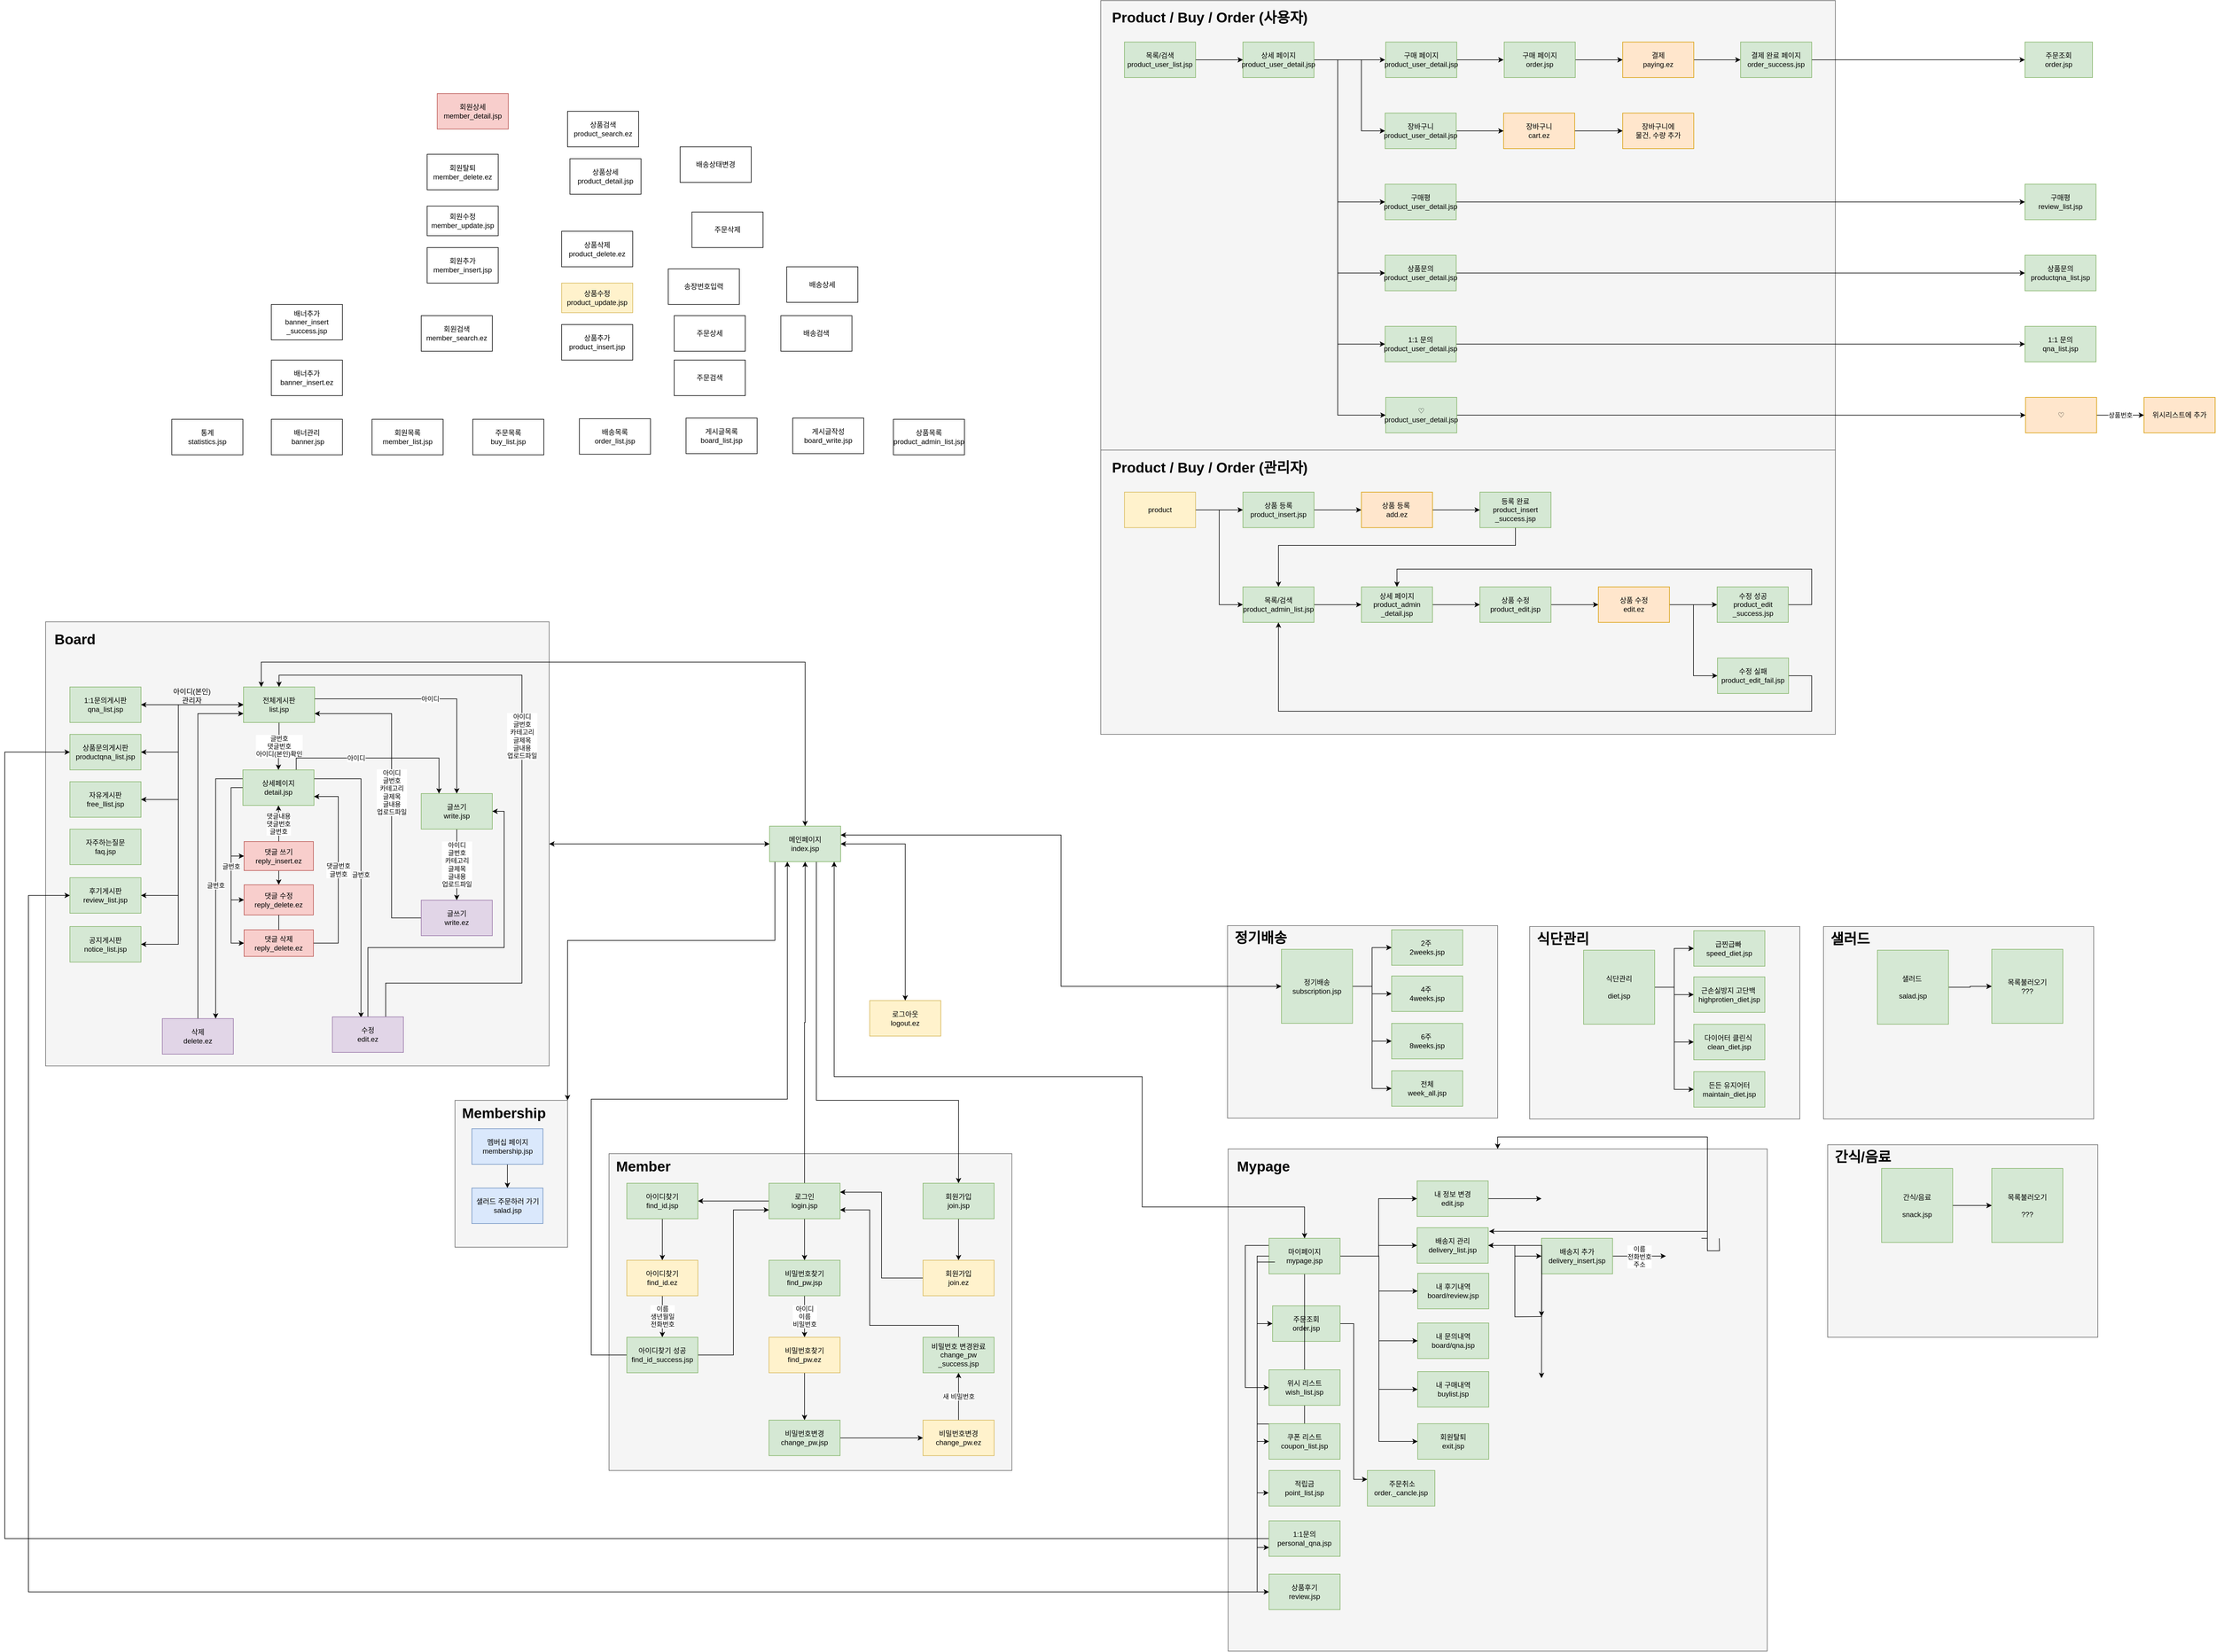 <mxfile version="20.4.1" type="github" pages="2">
  <diagram id="vN-ewSu5FtDSZQEM9Zyt" name="종합초안">
    <mxGraphModel dx="4722" dy="5481" grid="1" gridSize="10" guides="1" tooltips="1" connect="1" arrows="1" fold="1" page="1" pageScale="1" pageWidth="3300" pageHeight="4681" math="0" shadow="0">
      <root>
        <mxCell id="Z_-gwSel0BhFd-GCLUsK-0" />
        <mxCell id="Z_-gwSel0BhFd-GCLUsK-1" parent="Z_-gwSel0BhFd-GCLUsK-0" />
        <mxCell id="Z_-gwSel0BhFd-GCLUsK-3" value="" style="rounded=0;whiteSpace=wrap;html=1;fillColor=#f5f5f5;fontColor=#333333;strokeColor=#666666;" parent="Z_-gwSel0BhFd-GCLUsK-1" vertex="1">
          <mxGeometry x="1464" y="185" width="456" height="325" as="geometry" />
        </mxCell>
        <mxCell id="Z_-gwSel0BhFd-GCLUsK-4" value="" style="rounded=0;whiteSpace=wrap;html=1;fillColor=#f5f5f5;fontColor=#333333;strokeColor=#666666;" parent="Z_-gwSel0BhFd-GCLUsK-1" vertex="1">
          <mxGeometry x="1465" y="562" width="910" height="848" as="geometry" />
        </mxCell>
        <mxCell id="Z_-gwSel0BhFd-GCLUsK-5" style="edgeStyle=orthogonalEdgeStyle;rounded=0;orthogonalLoop=1;jettySize=auto;html=1;exitX=1;exitY=0.5;exitDx=0;exitDy=0;entryX=0;entryY=0.5;entryDx=0;entryDy=0;fontSize=12;" parent="Z_-gwSel0BhFd-GCLUsK-1" source="Z_-gwSel0BhFd-GCLUsK-6" target="Z_-gwSel0BhFd-GCLUsK-15" edge="1">
          <mxGeometry relative="1" as="geometry" />
        </mxCell>
        <mxCell id="Z_-gwSel0BhFd-GCLUsK-6" value="" style="rounded=0;whiteSpace=wrap;html=1;fillColor=#f5f5f5;fontColor=#333333;strokeColor=#666666;" parent="Z_-gwSel0BhFd-GCLUsK-1" vertex="1">
          <mxGeometry x="-531" y="-328" width="850" height="750" as="geometry" />
        </mxCell>
        <mxCell id="Z_-gwSel0BhFd-GCLUsK-7" value="" style="rounded=0;whiteSpace=wrap;html=1;fillColor=#f5f5f5;fontColor=#333333;strokeColor=#666666;" parent="Z_-gwSel0BhFd-GCLUsK-1" vertex="1">
          <mxGeometry x="420" y="570" width="680" height="535" as="geometry" />
        </mxCell>
        <mxCell id="Z_-gwSel0BhFd-GCLUsK-8" style="edgeStyle=orthogonalEdgeStyle;rounded=0;orthogonalLoop=1;jettySize=auto;html=1;exitX=0;exitY=0.5;exitDx=0;exitDy=0;entryX=1;entryY=0.5;entryDx=0;entryDy=0;fontSize=12;" parent="Z_-gwSel0BhFd-GCLUsK-1" source="Z_-gwSel0BhFd-GCLUsK-15" target="Z_-gwSel0BhFd-GCLUsK-6" edge="1">
          <mxGeometry relative="1" as="geometry" />
        </mxCell>
        <mxCell id="Z_-gwSel0BhFd-GCLUsK-9" style="edgeStyle=orthogonalEdgeStyle;rounded=0;orthogonalLoop=1;jettySize=auto;html=1;exitX=1;exitY=0.5;exitDx=0;exitDy=0;entryX=0.5;entryY=0;entryDx=0;entryDy=0;fontSize=12;" parent="Z_-gwSel0BhFd-GCLUsK-1" source="Z_-gwSel0BhFd-GCLUsK-15" target="Z_-gwSel0BhFd-GCLUsK-31" edge="1">
          <mxGeometry relative="1" as="geometry">
            <Array as="points">
              <mxPoint x="920" y="47" />
            </Array>
          </mxGeometry>
        </mxCell>
        <mxCell id="Z_-gwSel0BhFd-GCLUsK-10" style="edgeStyle=orthogonalEdgeStyle;rounded=0;orthogonalLoop=1;jettySize=auto;html=1;exitX=0.5;exitY=0;exitDx=0;exitDy=0;entryX=0.25;entryY=0;entryDx=0;entryDy=0;fontSize=12;" parent="Z_-gwSel0BhFd-GCLUsK-1" source="Z_-gwSel0BhFd-GCLUsK-15" target="Z_-gwSel0BhFd-GCLUsK-66" edge="1">
          <mxGeometry relative="1" as="geometry">
            <Array as="points">
              <mxPoint x="751" y="-260" />
              <mxPoint x="-167" y="-260" />
            </Array>
          </mxGeometry>
        </mxCell>
        <mxCell id="Z_-gwSel0BhFd-GCLUsK-12" style="edgeStyle=orthogonalEdgeStyle;rounded=0;orthogonalLoop=1;jettySize=auto;html=1;exitX=0.75;exitY=1;exitDx=0;exitDy=0;entryX=0.5;entryY=0;entryDx=0;entryDy=0;fontSize=12;" parent="Z_-gwSel0BhFd-GCLUsK-1" source="Z_-gwSel0BhFd-GCLUsK-15" target="Z_-gwSel0BhFd-GCLUsK-23" edge="1">
          <mxGeometry relative="1" as="geometry">
            <Array as="points">
              <mxPoint x="770" y="77" />
              <mxPoint x="770" y="480" />
              <mxPoint x="1010" y="480" />
            </Array>
          </mxGeometry>
        </mxCell>
        <mxCell id="Z_-gwSel0BhFd-GCLUsK-13" style="edgeStyle=orthogonalEdgeStyle;rounded=0;orthogonalLoop=1;jettySize=auto;html=1;exitX=1;exitY=0.25;exitDx=0;exitDy=0;entryX=0;entryY=0.5;entryDx=0;entryDy=0;fontSize=12;" parent="Z_-gwSel0BhFd-GCLUsK-1" source="Z_-gwSel0BhFd-GCLUsK-15" target="Z_-gwSel0BhFd-GCLUsK-134" edge="1">
          <mxGeometry relative="1" as="geometry" />
        </mxCell>
        <mxCell id="Z_-gwSel0BhFd-GCLUsK-14" style="edgeStyle=orthogonalEdgeStyle;rounded=0;orthogonalLoop=1;jettySize=auto;html=1;exitX=0.75;exitY=1;exitDx=0;exitDy=0;entryX=0.5;entryY=0;entryDx=0;entryDy=0;fontSize=12;" parent="Z_-gwSel0BhFd-GCLUsK-1" source="Z_-gwSel0BhFd-GCLUsK-15" target="Z_-gwSel0BhFd-GCLUsK-110" edge="1">
          <mxGeometry relative="1" as="geometry">
            <Array as="points">
              <mxPoint x="800" y="77" />
              <mxPoint x="800" y="440" />
              <mxPoint x="1320" y="440" />
              <mxPoint x="1320" y="660" />
              <mxPoint x="1594" y="660" />
            </Array>
          </mxGeometry>
        </mxCell>
        <mxCell id="WCQ8ONHdSFuQjWu3mkJu-22" style="edgeStyle=orthogonalEdgeStyle;rounded=0;orthogonalLoop=1;jettySize=auto;html=1;entryX=1;entryY=0;entryDx=0;entryDy=0;" parent="Z_-gwSel0BhFd-GCLUsK-1" source="Z_-gwSel0BhFd-GCLUsK-15" target="WCQ8ONHdSFuQjWu3mkJu-16" edge="1">
          <mxGeometry relative="1" as="geometry">
            <Array as="points">
              <mxPoint x="700" y="210" />
              <mxPoint x="350" y="210" />
            </Array>
          </mxGeometry>
        </mxCell>
        <mxCell id="Z_-gwSel0BhFd-GCLUsK-15" value="메인페이지&lt;br&gt;index.jsp" style="rounded=0;whiteSpace=wrap;html=1;fillColor=#d5e8d4;strokeColor=#82b366;" parent="Z_-gwSel0BhFd-GCLUsK-1" vertex="1">
          <mxGeometry x="691" y="17" width="120" height="60" as="geometry" />
        </mxCell>
        <mxCell id="Z_-gwSel0BhFd-GCLUsK-16" style="edgeStyle=orthogonalEdgeStyle;rounded=0;orthogonalLoop=1;jettySize=auto;html=1;exitX=0;exitY=0.5;exitDx=0;exitDy=0;entryX=1;entryY=0.5;entryDx=0;entryDy=0;" parent="Z_-gwSel0BhFd-GCLUsK-1" source="Z_-gwSel0BhFd-GCLUsK-19" target="Z_-gwSel0BhFd-GCLUsK-27" edge="1">
          <mxGeometry relative="1" as="geometry" />
        </mxCell>
        <mxCell id="Z_-gwSel0BhFd-GCLUsK-17" style="edgeStyle=orthogonalEdgeStyle;rounded=0;orthogonalLoop=1;jettySize=auto;html=1;exitX=0.5;exitY=1;exitDx=0;exitDy=0;entryX=0.5;entryY=0;entryDx=0;entryDy=0;" parent="Z_-gwSel0BhFd-GCLUsK-1" source="Z_-gwSel0BhFd-GCLUsK-19" target="Z_-gwSel0BhFd-GCLUsK-25" edge="1">
          <mxGeometry relative="1" as="geometry" />
        </mxCell>
        <mxCell id="Z_-gwSel0BhFd-GCLUsK-18" style="edgeStyle=orthogonalEdgeStyle;rounded=0;orthogonalLoop=1;jettySize=auto;html=1;exitX=0.5;exitY=0;exitDx=0;exitDy=0;entryX=0.5;entryY=1;entryDx=0;entryDy=0;fontSize=12;" parent="Z_-gwSel0BhFd-GCLUsK-1" source="Z_-gwSel0BhFd-GCLUsK-19" target="Z_-gwSel0BhFd-GCLUsK-15" edge="1">
          <mxGeometry relative="1" as="geometry" />
        </mxCell>
        <mxCell id="Z_-gwSel0BhFd-GCLUsK-19" value="로그인&lt;br&gt;login.jsp" style="rounded=0;whiteSpace=wrap;html=1;fillColor=#d5e8d4;strokeColor=#82b366;" parent="Z_-gwSel0BhFd-GCLUsK-1" vertex="1">
          <mxGeometry x="690" y="620" width="120" height="60" as="geometry" />
        </mxCell>
        <mxCell id="Z_-gwSel0BhFd-GCLUsK-20" style="edgeStyle=orthogonalEdgeStyle;rounded=0;orthogonalLoop=1;jettySize=auto;html=1;exitX=0;exitY=0.5;exitDx=0;exitDy=0;entryX=1;entryY=0.25;entryDx=0;entryDy=0;" parent="Z_-gwSel0BhFd-GCLUsK-1" source="Z_-gwSel0BhFd-GCLUsK-21" target="Z_-gwSel0BhFd-GCLUsK-19" edge="1">
          <mxGeometry relative="1" as="geometry" />
        </mxCell>
        <mxCell id="Z_-gwSel0BhFd-GCLUsK-21" value="회원가입&lt;br&gt;join.ez" style="rounded=0;whiteSpace=wrap;html=1;fillColor=#fff2cc;strokeColor=#d6b656;" parent="Z_-gwSel0BhFd-GCLUsK-1" vertex="1">
          <mxGeometry x="950" y="750" width="120" height="60" as="geometry" />
        </mxCell>
        <mxCell id="Z_-gwSel0BhFd-GCLUsK-22" style="edgeStyle=orthogonalEdgeStyle;rounded=0;orthogonalLoop=1;jettySize=auto;html=1;exitX=0.5;exitY=1;exitDx=0;exitDy=0;entryX=0.5;entryY=0;entryDx=0;entryDy=0;" parent="Z_-gwSel0BhFd-GCLUsK-1" source="Z_-gwSel0BhFd-GCLUsK-23" target="Z_-gwSel0BhFd-GCLUsK-21" edge="1">
          <mxGeometry relative="1" as="geometry" />
        </mxCell>
        <mxCell id="Z_-gwSel0BhFd-GCLUsK-23" value="회원가입&lt;br&gt;join.jsp" style="rounded=0;whiteSpace=wrap;html=1;fillColor=#d5e8d4;strokeColor=#82b366;" parent="Z_-gwSel0BhFd-GCLUsK-1" vertex="1">
          <mxGeometry x="950" y="620" width="120" height="60" as="geometry" />
        </mxCell>
        <mxCell id="Z_-gwSel0BhFd-GCLUsK-24" value="아이디&lt;br&gt;이름&lt;br&gt;비밀번호" style="edgeStyle=orthogonalEdgeStyle;rounded=0;orthogonalLoop=1;jettySize=auto;html=1;exitX=0.5;exitY=1;exitDx=0;exitDy=0;entryX=0.5;entryY=0;entryDx=0;entryDy=0;" parent="Z_-gwSel0BhFd-GCLUsK-1" source="Z_-gwSel0BhFd-GCLUsK-25" target="Z_-gwSel0BhFd-GCLUsK-33" edge="1">
          <mxGeometry relative="1" as="geometry" />
        </mxCell>
        <mxCell id="Z_-gwSel0BhFd-GCLUsK-25" value="비밀번호찾기&lt;br&gt;find_pw.jsp" style="rounded=0;whiteSpace=wrap;html=1;fillColor=#d5e8d4;strokeColor=#82b366;" parent="Z_-gwSel0BhFd-GCLUsK-1" vertex="1">
          <mxGeometry x="690" y="750" width="120" height="60" as="geometry" />
        </mxCell>
        <mxCell id="Z_-gwSel0BhFd-GCLUsK-26" style="edgeStyle=orthogonalEdgeStyle;rounded=0;orthogonalLoop=1;jettySize=auto;html=1;exitX=0.5;exitY=1;exitDx=0;exitDy=0;entryX=0.5;entryY=0;entryDx=0;entryDy=0;" parent="Z_-gwSel0BhFd-GCLUsK-1" source="Z_-gwSel0BhFd-GCLUsK-27" target="Z_-gwSel0BhFd-GCLUsK-29" edge="1">
          <mxGeometry relative="1" as="geometry" />
        </mxCell>
        <mxCell id="Z_-gwSel0BhFd-GCLUsK-27" value="아이디찾기&lt;br&gt;find_id.jsp" style="rounded=0;whiteSpace=wrap;html=1;fillColor=#d5e8d4;strokeColor=#82b366;" parent="Z_-gwSel0BhFd-GCLUsK-1" vertex="1">
          <mxGeometry x="450" y="620" width="120" height="60" as="geometry" />
        </mxCell>
        <mxCell id="Z_-gwSel0BhFd-GCLUsK-28" value="이름&lt;br&gt;생년월일&lt;br&gt;전화번호" style="edgeStyle=orthogonalEdgeStyle;rounded=0;orthogonalLoop=1;jettySize=auto;html=1;exitX=0.5;exitY=1;exitDx=0;exitDy=0;entryX=0.5;entryY=0;entryDx=0;entryDy=0;" parent="Z_-gwSel0BhFd-GCLUsK-1" source="Z_-gwSel0BhFd-GCLUsK-29" target="Z_-gwSel0BhFd-GCLUsK-38" edge="1">
          <mxGeometry relative="1" as="geometry" />
        </mxCell>
        <mxCell id="Z_-gwSel0BhFd-GCLUsK-29" value="아이디찾기&lt;br&gt;find_id.ez" style="rounded=0;whiteSpace=wrap;html=1;fillColor=#fff2cc;strokeColor=#d6b656;" parent="Z_-gwSel0BhFd-GCLUsK-1" vertex="1">
          <mxGeometry x="450" y="750" width="120" height="60" as="geometry" />
        </mxCell>
        <mxCell id="Z_-gwSel0BhFd-GCLUsK-30" style="edgeStyle=orthogonalEdgeStyle;rounded=0;orthogonalLoop=1;jettySize=auto;html=1;exitX=0.5;exitY=0;exitDx=0;exitDy=0;entryX=1;entryY=0.5;entryDx=0;entryDy=0;fontSize=12;" parent="Z_-gwSel0BhFd-GCLUsK-1" source="Z_-gwSel0BhFd-GCLUsK-31" target="Z_-gwSel0BhFd-GCLUsK-15" edge="1">
          <mxGeometry relative="1" as="geometry" />
        </mxCell>
        <mxCell id="Z_-gwSel0BhFd-GCLUsK-31" value="로그아웃&lt;br&gt;logout.ez" style="rounded=0;whiteSpace=wrap;html=1;fillColor=#fff2cc;strokeColor=#d6b656;" parent="Z_-gwSel0BhFd-GCLUsK-1" vertex="1">
          <mxGeometry x="860" y="311.5" width="120" height="60" as="geometry" />
        </mxCell>
        <mxCell id="Z_-gwSel0BhFd-GCLUsK-32" style="edgeStyle=orthogonalEdgeStyle;rounded=0;orthogonalLoop=1;jettySize=auto;html=1;exitX=0.5;exitY=1;exitDx=0;exitDy=0;entryX=0.5;entryY=0;entryDx=0;entryDy=0;" parent="Z_-gwSel0BhFd-GCLUsK-1" source="Z_-gwSel0BhFd-GCLUsK-33" target="Z_-gwSel0BhFd-GCLUsK-35" edge="1">
          <mxGeometry relative="1" as="geometry" />
        </mxCell>
        <mxCell id="Z_-gwSel0BhFd-GCLUsK-33" value="비밀번호찾기&lt;br&gt;find_pw.ez" style="rounded=0;whiteSpace=wrap;html=1;fillColor=#fff2cc;strokeColor=#d6b656;" parent="Z_-gwSel0BhFd-GCLUsK-1" vertex="1">
          <mxGeometry x="690" y="880" width="120" height="60" as="geometry" />
        </mxCell>
        <mxCell id="Z_-gwSel0BhFd-GCLUsK-34" style="edgeStyle=orthogonalEdgeStyle;rounded=0;orthogonalLoop=1;jettySize=auto;html=1;exitX=1;exitY=0.5;exitDx=0;exitDy=0;entryX=0;entryY=0.5;entryDx=0;entryDy=0;" parent="Z_-gwSel0BhFd-GCLUsK-1" source="Z_-gwSel0BhFd-GCLUsK-35" target="Z_-gwSel0BhFd-GCLUsK-40" edge="1">
          <mxGeometry relative="1" as="geometry" />
        </mxCell>
        <mxCell id="Z_-gwSel0BhFd-GCLUsK-35" value="비밀번호변경&lt;br&gt;change_pw.jsp" style="rounded=0;whiteSpace=wrap;html=1;fillColor=#d5e8d4;strokeColor=#82b366;" parent="Z_-gwSel0BhFd-GCLUsK-1" vertex="1">
          <mxGeometry x="690" y="1020" width="120" height="60" as="geometry" />
        </mxCell>
        <mxCell id="Z_-gwSel0BhFd-GCLUsK-36" style="edgeStyle=orthogonalEdgeStyle;rounded=0;orthogonalLoop=1;jettySize=auto;html=1;exitX=1;exitY=0.5;exitDx=0;exitDy=0;entryX=0;entryY=0.75;entryDx=0;entryDy=0;" parent="Z_-gwSel0BhFd-GCLUsK-1" source="Z_-gwSel0BhFd-GCLUsK-38" target="Z_-gwSel0BhFd-GCLUsK-19" edge="1">
          <mxGeometry relative="1" as="geometry" />
        </mxCell>
        <mxCell id="Z_-gwSel0BhFd-GCLUsK-37" style="edgeStyle=orthogonalEdgeStyle;rounded=0;orthogonalLoop=1;jettySize=auto;html=1;exitX=0;exitY=0.5;exitDx=0;exitDy=0;entryX=0.25;entryY=1;entryDx=0;entryDy=0;fontSize=12;" parent="Z_-gwSel0BhFd-GCLUsK-1" source="Z_-gwSel0BhFd-GCLUsK-38" target="Z_-gwSel0BhFd-GCLUsK-15" edge="1">
          <mxGeometry relative="1" as="geometry">
            <Array as="points">
              <mxPoint x="390" y="910" />
              <mxPoint x="390" y="478" />
              <mxPoint x="721" y="478" />
            </Array>
          </mxGeometry>
        </mxCell>
        <mxCell id="Z_-gwSel0BhFd-GCLUsK-38" value="아이디찾기 성공&lt;br&gt;find_id_success.jsp" style="rounded=0;whiteSpace=wrap;html=1;fillColor=#d5e8d4;strokeColor=#82b366;" parent="Z_-gwSel0BhFd-GCLUsK-1" vertex="1">
          <mxGeometry x="450" y="880" width="120" height="60" as="geometry" />
        </mxCell>
        <mxCell id="Z_-gwSel0BhFd-GCLUsK-39" value="새 비밀번호" style="edgeStyle=orthogonalEdgeStyle;rounded=0;orthogonalLoop=1;jettySize=auto;html=1;exitX=0.5;exitY=0;exitDx=0;exitDy=0;entryX=0.5;entryY=1;entryDx=0;entryDy=0;" parent="Z_-gwSel0BhFd-GCLUsK-1" source="Z_-gwSel0BhFd-GCLUsK-40" target="Z_-gwSel0BhFd-GCLUsK-42" edge="1">
          <mxGeometry relative="1" as="geometry" />
        </mxCell>
        <mxCell id="Z_-gwSel0BhFd-GCLUsK-40" value="비밀번호변경&lt;br&gt;change_pw.ez" style="rounded=0;whiteSpace=wrap;html=1;fillColor=#fff2cc;strokeColor=#d6b656;" parent="Z_-gwSel0BhFd-GCLUsK-1" vertex="1">
          <mxGeometry x="950" y="1020" width="120" height="60" as="geometry" />
        </mxCell>
        <mxCell id="Z_-gwSel0BhFd-GCLUsK-41" style="edgeStyle=orthogonalEdgeStyle;rounded=0;orthogonalLoop=1;jettySize=auto;html=1;exitX=0.5;exitY=0;exitDx=0;exitDy=0;entryX=1;entryY=0.75;entryDx=0;entryDy=0;" parent="Z_-gwSel0BhFd-GCLUsK-1" source="Z_-gwSel0BhFd-GCLUsK-42" target="Z_-gwSel0BhFd-GCLUsK-19" edge="1">
          <mxGeometry relative="1" as="geometry">
            <Array as="points">
              <mxPoint x="1010" y="860" />
              <mxPoint x="860" y="860" />
              <mxPoint x="860" y="665" />
            </Array>
          </mxGeometry>
        </mxCell>
        <mxCell id="Z_-gwSel0BhFd-GCLUsK-42" value="비밀번호 변경완료&lt;br&gt;change_pw&lt;br&gt;_success.jsp" style="rounded=0;whiteSpace=wrap;html=1;fillColor=#d5e8d4;strokeColor=#82b366;" parent="Z_-gwSel0BhFd-GCLUsK-1" vertex="1">
          <mxGeometry x="950" y="880" width="120" height="60" as="geometry" />
        </mxCell>
        <mxCell id="Z_-gwSel0BhFd-GCLUsK-43" value="&lt;h1&gt;Member&lt;/h1&gt;" style="text;html=1;strokeColor=none;fillColor=none;spacing=5;spacingTop=-20;whiteSpace=wrap;overflow=hidden;rounded=0;" parent="Z_-gwSel0BhFd-GCLUsK-1" vertex="1">
          <mxGeometry x="427" y="572" width="110" height="40" as="geometry" />
        </mxCell>
        <mxCell id="Z_-gwSel0BhFd-GCLUsK-44" style="edgeStyle=orthogonalEdgeStyle;rounded=0;orthogonalLoop=1;jettySize=auto;html=1;entryX=0;entryY=0.5;entryDx=0;entryDy=0;" parent="Z_-gwSel0BhFd-GCLUsK-1" source="Z_-gwSel0BhFd-GCLUsK-45" target="Z_-gwSel0BhFd-GCLUsK-66" edge="1">
          <mxGeometry relative="1" as="geometry" />
        </mxCell>
        <mxCell id="Z_-gwSel0BhFd-GCLUsK-45" value="1:1문의게시판&lt;br&gt;qna_list.jsp" style="rounded=0;whiteSpace=wrap;html=1;fillColor=#d5e8d4;strokeColor=#82b366;" parent="Z_-gwSel0BhFd-GCLUsK-1" vertex="1">
          <mxGeometry x="-490" y="-218" width="120" height="60" as="geometry" />
        </mxCell>
        <mxCell id="Z_-gwSel0BhFd-GCLUsK-46" style="edgeStyle=orthogonalEdgeStyle;rounded=0;orthogonalLoop=1;jettySize=auto;html=1;exitX=1;exitY=0.5;exitDx=0;exitDy=0;entryX=0;entryY=0.5;entryDx=0;entryDy=0;" parent="Z_-gwSel0BhFd-GCLUsK-1" source="Z_-gwSel0BhFd-GCLUsK-47" target="Z_-gwSel0BhFd-GCLUsK-66" edge="1">
          <mxGeometry relative="1" as="geometry">
            <Array as="points">
              <mxPoint x="-307" y="217" />
              <mxPoint x="-307" y="-188" />
            </Array>
          </mxGeometry>
        </mxCell>
        <mxCell id="Z_-gwSel0BhFd-GCLUsK-47" value="공지게시판&lt;br&gt;notice_list.jsp" style="rounded=0;whiteSpace=wrap;html=1;fillColor=#d5e8d4;strokeColor=#82b366;" parent="Z_-gwSel0BhFd-GCLUsK-1" vertex="1">
          <mxGeometry x="-490" y="186.5" width="120" height="60" as="geometry" />
        </mxCell>
        <mxCell id="Z_-gwSel0BhFd-GCLUsK-48" style="edgeStyle=orthogonalEdgeStyle;rounded=0;orthogonalLoop=1;jettySize=auto;html=1;exitX=1;exitY=0.5;exitDx=0;exitDy=0;entryX=0;entryY=0.5;entryDx=0;entryDy=0;" parent="Z_-gwSel0BhFd-GCLUsK-1" source="Z_-gwSel0BhFd-GCLUsK-49" target="Z_-gwSel0BhFd-GCLUsK-66" edge="1">
          <mxGeometry relative="1" as="geometry">
            <Array as="points">
              <mxPoint x="-307" y="134" />
              <mxPoint x="-307" y="-188" />
            </Array>
          </mxGeometry>
        </mxCell>
        <mxCell id="Z_-gwSel0BhFd-GCLUsK-49" value="후기게시판&lt;br&gt;review_list.jsp" style="rounded=0;whiteSpace=wrap;html=1;fillColor=#d5e8d4;strokeColor=#82b366;" parent="Z_-gwSel0BhFd-GCLUsK-1" vertex="1">
          <mxGeometry x="-490" y="104" width="120" height="60" as="geometry" />
        </mxCell>
        <mxCell id="Z_-gwSel0BhFd-GCLUsK-52" style="edgeStyle=orthogonalEdgeStyle;rounded=0;orthogonalLoop=1;jettySize=auto;html=1;exitX=1;exitY=0.5;exitDx=0;exitDy=0;entryX=0;entryY=0.5;entryDx=0;entryDy=0;" parent="Z_-gwSel0BhFd-GCLUsK-1" source="Z_-gwSel0BhFd-GCLUsK-53" target="Z_-gwSel0BhFd-GCLUsK-66" edge="1">
          <mxGeometry relative="1" as="geometry">
            <Array as="points">
              <mxPoint x="-307" y="-28" />
              <mxPoint x="-307" y="-188" />
            </Array>
          </mxGeometry>
        </mxCell>
        <mxCell id="Z_-gwSel0BhFd-GCLUsK-53" value="자유게시판&lt;br&gt;free_llist.jsp" style="rounded=0;whiteSpace=wrap;html=1;fillColor=#d5e8d4;strokeColor=#82b366;" parent="Z_-gwSel0BhFd-GCLUsK-1" vertex="1">
          <mxGeometry x="-490" y="-58" width="120" height="60" as="geometry" />
        </mxCell>
        <mxCell id="Z_-gwSel0BhFd-GCLUsK-54" style="edgeStyle=orthogonalEdgeStyle;rounded=0;orthogonalLoop=1;jettySize=auto;html=1;exitX=1;exitY=0.5;exitDx=0;exitDy=0;entryX=0;entryY=0.5;entryDx=0;entryDy=0;" parent="Z_-gwSel0BhFd-GCLUsK-1" source="Z_-gwSel0BhFd-GCLUsK-56" target="Z_-gwSel0BhFd-GCLUsK-66" edge="1">
          <mxGeometry relative="1" as="geometry">
            <Array as="points">
              <mxPoint x="-307" y="-108" />
              <mxPoint x="-307" y="-188" />
            </Array>
          </mxGeometry>
        </mxCell>
        <mxCell id="Z_-gwSel0BhFd-GCLUsK-56" value="상품문의게시판&lt;br&gt;productqna_list.jsp" style="rounded=0;whiteSpace=wrap;html=1;fillColor=#d5e8d4;strokeColor=#82b366;" parent="Z_-gwSel0BhFd-GCLUsK-1" vertex="1">
          <mxGeometry x="-490" y="-138" width="120" height="60" as="geometry" />
        </mxCell>
        <mxCell id="Z_-gwSel0BhFd-GCLUsK-57" value="아이디" style="edgeStyle=orthogonalEdgeStyle;rounded=0;orthogonalLoop=1;jettySize=auto;html=1;exitX=1;exitY=0.5;exitDx=0;exitDy=0;entryX=0.5;entryY=0;entryDx=0;entryDy=0;" parent="Z_-gwSel0BhFd-GCLUsK-1" source="Z_-gwSel0BhFd-GCLUsK-66" target="Z_-gwSel0BhFd-GCLUsK-68" edge="1">
          <mxGeometry relative="1" as="geometry">
            <Array as="points">
              <mxPoint x="-77" y="-198" />
              <mxPoint x="163" y="-198" />
            </Array>
          </mxGeometry>
        </mxCell>
        <mxCell id="Z_-gwSel0BhFd-GCLUsK-58" value="글번호&lt;br&gt;댓글번호&lt;br&gt;아이디(본인)확인" style="edgeStyle=orthogonalEdgeStyle;rounded=0;orthogonalLoop=1;jettySize=auto;html=1;exitX=0.5;exitY=1;exitDx=0;exitDy=0;entryX=0.5;entryY=0;entryDx=0;entryDy=0;" parent="Z_-gwSel0BhFd-GCLUsK-1" source="Z_-gwSel0BhFd-GCLUsK-66" target="Z_-gwSel0BhFd-GCLUsK-77" edge="1">
          <mxGeometry relative="1" as="geometry" />
        </mxCell>
        <mxCell id="Z_-gwSel0BhFd-GCLUsK-59" style="edgeStyle=orthogonalEdgeStyle;rounded=0;orthogonalLoop=1;jettySize=auto;html=1;exitX=0;exitY=0.5;exitDx=0;exitDy=0;entryX=1;entryY=0.5;entryDx=0;entryDy=0;" parent="Z_-gwSel0BhFd-GCLUsK-1" source="Z_-gwSel0BhFd-GCLUsK-66" target="Z_-gwSel0BhFd-GCLUsK-45" edge="1">
          <mxGeometry relative="1" as="geometry" />
        </mxCell>
        <mxCell id="Z_-gwSel0BhFd-GCLUsK-60" style="edgeStyle=orthogonalEdgeStyle;rounded=0;orthogonalLoop=1;jettySize=auto;html=1;exitX=0;exitY=0.5;exitDx=0;exitDy=0;entryX=1;entryY=0.5;entryDx=0;entryDy=0;" parent="Z_-gwSel0BhFd-GCLUsK-1" source="Z_-gwSel0BhFd-GCLUsK-66" target="Z_-gwSel0BhFd-GCLUsK-56" edge="1">
          <mxGeometry relative="1" as="geometry">
            <Array as="points">
              <mxPoint x="-307" y="-188" />
              <mxPoint x="-307" y="-108" />
            </Array>
          </mxGeometry>
        </mxCell>
        <mxCell id="Z_-gwSel0BhFd-GCLUsK-61" style="edgeStyle=orthogonalEdgeStyle;rounded=0;orthogonalLoop=1;jettySize=auto;html=1;exitX=0;exitY=0.5;exitDx=0;exitDy=0;entryX=1;entryY=0.5;entryDx=0;entryDy=0;" parent="Z_-gwSel0BhFd-GCLUsK-1" source="Z_-gwSel0BhFd-GCLUsK-66" target="Z_-gwSel0BhFd-GCLUsK-53" edge="1">
          <mxGeometry relative="1" as="geometry">
            <Array as="points">
              <mxPoint x="-307" y="-188" />
              <mxPoint x="-307" y="-28" />
            </Array>
          </mxGeometry>
        </mxCell>
        <mxCell id="Z_-gwSel0BhFd-GCLUsK-63" style="edgeStyle=orthogonalEdgeStyle;rounded=0;orthogonalLoop=1;jettySize=auto;html=1;exitX=0;exitY=0.5;exitDx=0;exitDy=0;entryX=1;entryY=0.5;entryDx=0;entryDy=0;" parent="Z_-gwSel0BhFd-GCLUsK-1" source="Z_-gwSel0BhFd-GCLUsK-66" target="Z_-gwSel0BhFd-GCLUsK-49" edge="1">
          <mxGeometry relative="1" as="geometry">
            <Array as="points">
              <mxPoint x="-307" y="-188" />
              <mxPoint x="-307" y="134" />
            </Array>
          </mxGeometry>
        </mxCell>
        <mxCell id="Z_-gwSel0BhFd-GCLUsK-64" style="edgeStyle=orthogonalEdgeStyle;rounded=0;orthogonalLoop=1;jettySize=auto;html=1;exitX=0;exitY=0.5;exitDx=0;exitDy=0;entryX=1;entryY=0.5;entryDx=0;entryDy=0;" parent="Z_-gwSel0BhFd-GCLUsK-1" source="Z_-gwSel0BhFd-GCLUsK-66" target="Z_-gwSel0BhFd-GCLUsK-47" edge="1">
          <mxGeometry relative="1" as="geometry">
            <Array as="points">
              <mxPoint x="-307" y="-188" />
              <mxPoint x="-307" y="217" />
            </Array>
          </mxGeometry>
        </mxCell>
        <mxCell id="Z_-gwSel0BhFd-GCLUsK-65" style="edgeStyle=orthogonalEdgeStyle;rounded=0;orthogonalLoop=1;jettySize=auto;html=1;exitX=0.25;exitY=0;exitDx=0;exitDy=0;entryX=0.5;entryY=0;entryDx=0;entryDy=0;fontSize=12;" parent="Z_-gwSel0BhFd-GCLUsK-1" source="Z_-gwSel0BhFd-GCLUsK-66" target="Z_-gwSel0BhFd-GCLUsK-15" edge="1">
          <mxGeometry relative="1" as="geometry">
            <Array as="points">
              <mxPoint x="-167" y="-260" />
              <mxPoint x="751" y="-260" />
            </Array>
          </mxGeometry>
        </mxCell>
        <mxCell id="Z_-gwSel0BhFd-GCLUsK-66" value="전체게시판&lt;br&gt;list.jsp" style="rounded=0;whiteSpace=wrap;html=1;fillColor=#d5e8d4;strokeColor=#82b366;" parent="Z_-gwSel0BhFd-GCLUsK-1" vertex="1">
          <mxGeometry x="-197" y="-218" width="120" height="60" as="geometry" />
        </mxCell>
        <mxCell id="Z_-gwSel0BhFd-GCLUsK-67" value="아이디&lt;br&gt;글번호&lt;br&gt;카테고리&lt;br&gt;글제목&lt;br&gt;글내용&lt;br&gt;업로드파일" style="edgeStyle=orthogonalEdgeStyle;rounded=0;orthogonalLoop=1;jettySize=auto;html=1;entryX=0.5;entryY=0;entryDx=0;entryDy=0;" parent="Z_-gwSel0BhFd-GCLUsK-1" source="Z_-gwSel0BhFd-GCLUsK-68" target="Z_-gwSel0BhFd-GCLUsK-70" edge="1">
          <mxGeometry relative="1" as="geometry" />
        </mxCell>
        <mxCell id="Z_-gwSel0BhFd-GCLUsK-68" value="글쓰기&lt;br&gt;write.jsp" style="rounded=0;whiteSpace=wrap;html=1;fillColor=#d5e8d4;strokeColor=#82b366;" parent="Z_-gwSel0BhFd-GCLUsK-1" vertex="1">
          <mxGeometry x="103" y="-38" width="120" height="60" as="geometry" />
        </mxCell>
        <mxCell id="Z_-gwSel0BhFd-GCLUsK-69" value="아이디&lt;br&gt;글번호&lt;br&gt;카테고리&lt;br&gt;글제목&lt;br&gt;글내용&lt;br&gt;업로드파일" style="edgeStyle=orthogonalEdgeStyle;rounded=0;orthogonalLoop=1;jettySize=auto;html=1;exitX=0;exitY=0.5;exitDx=0;exitDy=0;entryX=1;entryY=0.75;entryDx=0;entryDy=0;" parent="Z_-gwSel0BhFd-GCLUsK-1" source="Z_-gwSel0BhFd-GCLUsK-70" target="Z_-gwSel0BhFd-GCLUsK-66" edge="1">
          <mxGeometry relative="1" as="geometry">
            <Array as="points">
              <mxPoint x="53" y="172" />
              <mxPoint x="53" y="-173" />
            </Array>
          </mxGeometry>
        </mxCell>
        <mxCell id="Z_-gwSel0BhFd-GCLUsK-70" value="글쓰기&lt;br&gt;write.ez" style="rounded=0;whiteSpace=wrap;html=1;fillColor=#e1d5e7;strokeColor=#9673a6;" parent="Z_-gwSel0BhFd-GCLUsK-1" vertex="1">
          <mxGeometry x="103" y="142" width="120" height="60" as="geometry" />
        </mxCell>
        <mxCell id="Z_-gwSel0BhFd-GCLUsK-71" style="edgeStyle=orthogonalEdgeStyle;rounded=0;orthogonalLoop=1;jettySize=auto;html=1;exitX=0;exitY=0.5;exitDx=0;exitDy=0;entryX=0;entryY=0.5;entryDx=0;entryDy=0;" parent="Z_-gwSel0BhFd-GCLUsK-1" source="Z_-gwSel0BhFd-GCLUsK-77" target="Z_-gwSel0BhFd-GCLUsK-86" edge="1">
          <mxGeometry relative="1" as="geometry" />
        </mxCell>
        <mxCell id="Z_-gwSel0BhFd-GCLUsK-72" style="edgeStyle=orthogonalEdgeStyle;rounded=0;orthogonalLoop=1;jettySize=auto;html=1;exitX=0;exitY=0.5;exitDx=0;exitDy=0;entryX=0;entryY=0.5;entryDx=0;entryDy=0;" parent="Z_-gwSel0BhFd-GCLUsK-1" source="Z_-gwSel0BhFd-GCLUsK-77" target="Z_-gwSel0BhFd-GCLUsK-89" edge="1">
          <mxGeometry relative="1" as="geometry" />
        </mxCell>
        <mxCell id="Z_-gwSel0BhFd-GCLUsK-73" value="글번호" style="edgeStyle=orthogonalEdgeStyle;rounded=0;orthogonalLoop=1;jettySize=auto;html=1;exitX=0;exitY=0.5;exitDx=0;exitDy=0;entryX=0;entryY=0.5;entryDx=0;entryDy=0;" parent="Z_-gwSel0BhFd-GCLUsK-1" source="Z_-gwSel0BhFd-GCLUsK-77" target="Z_-gwSel0BhFd-GCLUsK-88" edge="1">
          <mxGeometry relative="1" as="geometry" />
        </mxCell>
        <mxCell id="Z_-gwSel0BhFd-GCLUsK-74" value="글번호" style="edgeStyle=orthogonalEdgeStyle;rounded=0;orthogonalLoop=1;jettySize=auto;html=1;exitX=0;exitY=0.25;exitDx=0;exitDy=0;entryX=0.75;entryY=0;entryDx=0;entryDy=0;" parent="Z_-gwSel0BhFd-GCLUsK-1" source="Z_-gwSel0BhFd-GCLUsK-77" target="Z_-gwSel0BhFd-GCLUsK-82" edge="1">
          <mxGeometry relative="1" as="geometry" />
        </mxCell>
        <mxCell id="Z_-gwSel0BhFd-GCLUsK-75" value="글번호" style="edgeStyle=orthogonalEdgeStyle;rounded=0;orthogonalLoop=1;jettySize=auto;html=1;exitX=1;exitY=0.25;exitDx=0;exitDy=0;entryX=0.403;entryY=0.024;entryDx=0;entryDy=0;entryPerimeter=0;" parent="Z_-gwSel0BhFd-GCLUsK-1" source="Z_-gwSel0BhFd-GCLUsK-77" target="Z_-gwSel0BhFd-GCLUsK-80" edge="1">
          <mxGeometry relative="1" as="geometry" />
        </mxCell>
        <mxCell id="Z_-gwSel0BhFd-GCLUsK-76" value="아이디" style="edgeStyle=orthogonalEdgeStyle;rounded=0;orthogonalLoop=1;jettySize=auto;html=1;exitX=0.75;exitY=0;exitDx=0;exitDy=0;entryX=0.25;entryY=0;entryDx=0;entryDy=0;" parent="Z_-gwSel0BhFd-GCLUsK-1" source="Z_-gwSel0BhFd-GCLUsK-77" target="Z_-gwSel0BhFd-GCLUsK-68" edge="1">
          <mxGeometry x="-0.246" relative="1" as="geometry">
            <mxPoint as="offset" />
          </mxGeometry>
        </mxCell>
        <mxCell id="Z_-gwSel0BhFd-GCLUsK-77" value="상세페이지&lt;br&gt;detail.jsp" style="rounded=0;whiteSpace=wrap;html=1;fillColor=#d5e8d4;strokeColor=#82b366;" parent="Z_-gwSel0BhFd-GCLUsK-1" vertex="1">
          <mxGeometry x="-198" y="-78" width="120" height="60" as="geometry" />
        </mxCell>
        <mxCell id="Z_-gwSel0BhFd-GCLUsK-78" style="edgeStyle=orthogonalEdgeStyle;rounded=0;orthogonalLoop=1;jettySize=auto;html=1;entryX=1;entryY=0.5;entryDx=0;entryDy=0;" parent="Z_-gwSel0BhFd-GCLUsK-1" source="Z_-gwSel0BhFd-GCLUsK-80" target="Z_-gwSel0BhFd-GCLUsK-68" edge="1">
          <mxGeometry relative="1" as="geometry">
            <Array as="points">
              <mxPoint x="13" y="222" />
              <mxPoint x="243" y="222" />
              <mxPoint x="243" y="-8" />
            </Array>
          </mxGeometry>
        </mxCell>
        <mxCell id="Z_-gwSel0BhFd-GCLUsK-79" value="아이디&lt;br&gt;글번호&lt;br&gt;카테고리&lt;br&gt;글제목&lt;br&gt;글내용&lt;br&gt;업로드파일" style="edgeStyle=orthogonalEdgeStyle;rounded=0;orthogonalLoop=1;jettySize=auto;html=1;exitX=0.75;exitY=0;exitDx=0;exitDy=0;entryX=0.5;entryY=0;entryDx=0;entryDy=0;" parent="Z_-gwSel0BhFd-GCLUsK-1" source="Z_-gwSel0BhFd-GCLUsK-80" target="Z_-gwSel0BhFd-GCLUsK-66" edge="1">
          <mxGeometry x="0.138" relative="1" as="geometry">
            <Array as="points">
              <mxPoint x="43" y="282" />
              <mxPoint x="273" y="282" />
              <mxPoint x="273" y="-238" />
              <mxPoint x="-137" y="-238" />
            </Array>
            <mxPoint as="offset" />
          </mxGeometry>
        </mxCell>
        <mxCell id="Z_-gwSel0BhFd-GCLUsK-80" value="수정&lt;br&gt;edit.ez" style="rounded=0;whiteSpace=wrap;html=1;fillColor=#e1d5e7;strokeColor=#9673a6;" parent="Z_-gwSel0BhFd-GCLUsK-1" vertex="1">
          <mxGeometry x="-47" y="339" width="120" height="60" as="geometry" />
        </mxCell>
        <mxCell id="Z_-gwSel0BhFd-GCLUsK-81" style="edgeStyle=orthogonalEdgeStyle;rounded=0;orthogonalLoop=1;jettySize=auto;html=1;exitX=0.5;exitY=0;exitDx=0;exitDy=0;entryX=0;entryY=0.75;entryDx=0;entryDy=0;" parent="Z_-gwSel0BhFd-GCLUsK-1" source="Z_-gwSel0BhFd-GCLUsK-82" target="Z_-gwSel0BhFd-GCLUsK-66" edge="1">
          <mxGeometry relative="1" as="geometry" />
        </mxCell>
        <mxCell id="Z_-gwSel0BhFd-GCLUsK-82" value="삭제&lt;br&gt;delete.ez" style="rounded=0;whiteSpace=wrap;html=1;fillColor=#e1d5e7;strokeColor=#9673a6;" parent="Z_-gwSel0BhFd-GCLUsK-1" vertex="1">
          <mxGeometry x="-334" y="342" width="120" height="60" as="geometry" />
        </mxCell>
        <mxCell id="Z_-gwSel0BhFd-GCLUsK-83" value="아이디(본인)&lt;br&gt;관리자" style="text;html=1;strokeColor=none;fillColor=none;align=center;verticalAlign=middle;whiteSpace=wrap;rounded=0;" parent="Z_-gwSel0BhFd-GCLUsK-1" vertex="1">
          <mxGeometry x="-324" y="-218" width="80" height="30" as="geometry" />
        </mxCell>
        <mxCell id="Z_-gwSel0BhFd-GCLUsK-84" value="댓글내용&lt;br&gt;댓글번호&lt;br&gt;글번호" style="edgeStyle=orthogonalEdgeStyle;rounded=0;orthogonalLoop=1;jettySize=auto;html=1;exitX=0.5;exitY=0;exitDx=0;exitDy=0;" parent="Z_-gwSel0BhFd-GCLUsK-1" source="Z_-gwSel0BhFd-GCLUsK-86" target="Z_-gwSel0BhFd-GCLUsK-77" edge="1">
          <mxGeometry relative="1" as="geometry" />
        </mxCell>
        <mxCell id="Z_-gwSel0BhFd-GCLUsK-85" style="edgeStyle=orthogonalEdgeStyle;rounded=0;orthogonalLoop=1;jettySize=auto;html=1;exitX=0.5;exitY=1;exitDx=0;exitDy=0;entryX=0.5;entryY=0;entryDx=0;entryDy=0;" parent="Z_-gwSel0BhFd-GCLUsK-1" source="Z_-gwSel0BhFd-GCLUsK-86" target="Z_-gwSel0BhFd-GCLUsK-89" edge="1">
          <mxGeometry relative="1" as="geometry" />
        </mxCell>
        <mxCell id="Z_-gwSel0BhFd-GCLUsK-86" value="댓글 쓰기&lt;br&gt;reply_insert.ez" style="rounded=0;whiteSpace=wrap;html=1;fillColor=#f8cecc;strokeColor=#b85450;" parent="Z_-gwSel0BhFd-GCLUsK-1" vertex="1">
          <mxGeometry x="-196" y="43" width="117" height="49" as="geometry" />
        </mxCell>
        <mxCell id="Z_-gwSel0BhFd-GCLUsK-87" value="댓글번호&lt;br&gt;글번호" style="edgeStyle=orthogonalEdgeStyle;rounded=0;orthogonalLoop=1;jettySize=auto;html=1;exitX=1;exitY=0.5;exitDx=0;exitDy=0;entryX=1;entryY=0.75;entryDx=0;entryDy=0;" parent="Z_-gwSel0BhFd-GCLUsK-1" source="Z_-gwSel0BhFd-GCLUsK-88" target="Z_-gwSel0BhFd-GCLUsK-77" edge="1">
          <mxGeometry relative="1" as="geometry">
            <Array as="points">
              <mxPoint x="-37" y="215" />
              <mxPoint x="-37" y="-33" />
            </Array>
          </mxGeometry>
        </mxCell>
        <mxCell id="Z_-gwSel0BhFd-GCLUsK-88" value="댓글 삭제&lt;br&gt;reply_delete.ez" style="rounded=0;whiteSpace=wrap;html=1;fillColor=#f8cecc;strokeColor=#b85450;" parent="Z_-gwSel0BhFd-GCLUsK-1" vertex="1">
          <mxGeometry x="-196" y="192" width="117" height="45" as="geometry" />
        </mxCell>
        <mxCell id="Z_-gwSel0BhFd-GCLUsK-89" value="댓글 수정&lt;br&gt;reply_delete.ez" style="rounded=0;whiteSpace=wrap;html=1;fillColor=#f8cecc;strokeColor=#b85450;" parent="Z_-gwSel0BhFd-GCLUsK-1" vertex="1">
          <mxGeometry x="-196" y="116" width="117" height="51" as="geometry" />
        </mxCell>
        <mxCell id="Z_-gwSel0BhFd-GCLUsK-90" value="" style="endArrow=none;html=1;rounded=0;entryX=0.5;entryY=1;entryDx=0;entryDy=0;exitX=0.5;exitY=0;exitDx=0;exitDy=0;" parent="Z_-gwSel0BhFd-GCLUsK-1" source="Z_-gwSel0BhFd-GCLUsK-88" target="Z_-gwSel0BhFd-GCLUsK-89" edge="1">
          <mxGeometry width="50" height="50" relative="1" as="geometry">
            <mxPoint x="33" y="192" as="sourcePoint" />
            <mxPoint x="83" y="142" as="targetPoint" />
          </mxGeometry>
        </mxCell>
        <mxCell id="Z_-gwSel0BhFd-GCLUsK-91" value="&lt;h1&gt;Board&lt;/h1&gt;" style="text;html=1;strokeColor=none;fillColor=none;spacing=5;spacingTop=-20;whiteSpace=wrap;overflow=hidden;rounded=0;" parent="Z_-gwSel0BhFd-GCLUsK-1" vertex="1">
          <mxGeometry x="-521" y="-318" width="110" height="40" as="geometry" />
        </mxCell>
        <mxCell id="Z_-gwSel0BhFd-GCLUsK-93" style="edgeStyle=orthogonalEdgeStyle;rounded=0;orthogonalLoop=1;jettySize=auto;html=1;exitX=1;exitY=0.5;exitDx=0;exitDy=0;entryX=0;entryY=0.5;entryDx=0;entryDy=0;" parent="Z_-gwSel0BhFd-GCLUsK-1" source="Z_-gwSel0BhFd-GCLUsK-94" edge="1">
          <mxGeometry relative="1" as="geometry">
            <mxPoint x="1994.0" y="646" as="targetPoint" />
          </mxGeometry>
        </mxCell>
        <mxCell id="Z_-gwSel0BhFd-GCLUsK-94" value="내 정보 변경&lt;br&gt;edit.jsp" style="rounded=0;whiteSpace=wrap;html=1;fillColor=#d5e8d4;strokeColor=#82b366;" parent="Z_-gwSel0BhFd-GCLUsK-1" vertex="1">
          <mxGeometry x="1784" y="616" width="120" height="60" as="geometry" />
        </mxCell>
        <mxCell id="WCQ8ONHdSFuQjWu3mkJu-12" style="edgeStyle=orthogonalEdgeStyle;rounded=0;orthogonalLoop=1;jettySize=auto;html=1;entryX=0;entryY=0.25;entryDx=0;entryDy=0;" parent="Z_-gwSel0BhFd-GCLUsK-1" source="Z_-gwSel0BhFd-GCLUsK-96" target="WCQ8ONHdSFuQjWu3mkJu-11" edge="1">
          <mxGeometry relative="1" as="geometry" />
        </mxCell>
        <mxCell id="Z_-gwSel0BhFd-GCLUsK-96" value="주문조회&lt;br&gt;order.jsp" style="rounded=0;whiteSpace=wrap;html=1;fillColor=#d5e8d4;strokeColor=#82b366;" parent="Z_-gwSel0BhFd-GCLUsK-1" vertex="1">
          <mxGeometry x="1540" y="827" width="114" height="60" as="geometry" />
        </mxCell>
        <mxCell id="Z_-gwSel0BhFd-GCLUsK-97" value="내 문의내역&lt;br&gt;board/qna.jsp" style="rounded=0;whiteSpace=wrap;html=1;fillColor=#d5e8d4;strokeColor=#82b366;" parent="Z_-gwSel0BhFd-GCLUsK-1" vertex="1">
          <mxGeometry x="1785" y="856" width="120" height="60" as="geometry" />
        </mxCell>
        <mxCell id="Z_-gwSel0BhFd-GCLUsK-98" value="내 후기내역&lt;br&gt;board/review.jsp" style="rounded=0;whiteSpace=wrap;html=1;fillColor=#d5e8d4;strokeColor=#82b366;" parent="Z_-gwSel0BhFd-GCLUsK-1" vertex="1">
          <mxGeometry x="1785" y="772" width="120" height="60" as="geometry" />
        </mxCell>
        <mxCell id="Z_-gwSel0BhFd-GCLUsK-100" value="내 구매내역&lt;br&gt;buylist.jsp" style="rounded=0;whiteSpace=wrap;html=1;fillColor=#d5e8d4;strokeColor=#82b366;" parent="Z_-gwSel0BhFd-GCLUsK-1" vertex="1">
          <mxGeometry x="1785" y="938" width="120" height="60" as="geometry" />
        </mxCell>
        <mxCell id="Z_-gwSel0BhFd-GCLUsK-101" style="edgeStyle=orthogonalEdgeStyle;rounded=0;orthogonalLoop=1;jettySize=auto;html=1;exitX=1;exitY=0.5;exitDx=0;exitDy=0;entryX=0;entryY=0.5;entryDx=0;entryDy=0;" parent="Z_-gwSel0BhFd-GCLUsK-1" source="Z_-gwSel0BhFd-GCLUsK-110" target="Z_-gwSel0BhFd-GCLUsK-94" edge="1">
          <mxGeometry relative="1" as="geometry" />
        </mxCell>
        <mxCell id="Z_-gwSel0BhFd-GCLUsK-102" style="edgeStyle=orthogonalEdgeStyle;rounded=0;orthogonalLoop=1;jettySize=auto;html=1;exitX=1;exitY=0.5;exitDx=0;exitDy=0;" parent="Z_-gwSel0BhFd-GCLUsK-1" source="Z_-gwSel0BhFd-GCLUsK-110" target="Z_-gwSel0BhFd-GCLUsK-122" edge="1">
          <mxGeometry relative="1" as="geometry" />
        </mxCell>
        <mxCell id="Z_-gwSel0BhFd-GCLUsK-103" style="edgeStyle=orthogonalEdgeStyle;rounded=0;orthogonalLoop=1;jettySize=auto;html=1;exitX=1;exitY=0.5;exitDx=0;exitDy=0;" parent="Z_-gwSel0BhFd-GCLUsK-1" source="Z_-gwSel0BhFd-GCLUsK-110" target="Z_-gwSel0BhFd-GCLUsK-98" edge="1">
          <mxGeometry relative="1" as="geometry" />
        </mxCell>
        <mxCell id="Z_-gwSel0BhFd-GCLUsK-104" style="edgeStyle=orthogonalEdgeStyle;rounded=0;orthogonalLoop=1;jettySize=auto;html=1;exitX=1;exitY=0.5;exitDx=0;exitDy=0;entryX=0;entryY=0.5;entryDx=0;entryDy=0;" parent="Z_-gwSel0BhFd-GCLUsK-1" source="Z_-gwSel0BhFd-GCLUsK-110" target="Z_-gwSel0BhFd-GCLUsK-97" edge="1">
          <mxGeometry relative="1" as="geometry" />
        </mxCell>
        <mxCell id="Z_-gwSel0BhFd-GCLUsK-105" style="edgeStyle=orthogonalEdgeStyle;rounded=0;orthogonalLoop=1;jettySize=auto;html=1;exitX=1;exitY=0.5;exitDx=0;exitDy=0;entryX=0;entryY=0.5;entryDx=0;entryDy=0;" parent="Z_-gwSel0BhFd-GCLUsK-1" source="Z_-gwSel0BhFd-GCLUsK-110" target="Z_-gwSel0BhFd-GCLUsK-100" edge="1">
          <mxGeometry relative="1" as="geometry" />
        </mxCell>
        <mxCell id="Z_-gwSel0BhFd-GCLUsK-106" style="edgeStyle=orthogonalEdgeStyle;rounded=0;orthogonalLoop=1;jettySize=auto;html=1;exitX=1;exitY=0.5;exitDx=0;exitDy=0;entryX=0;entryY=0.5;entryDx=0;entryDy=0;" parent="Z_-gwSel0BhFd-GCLUsK-1" source="Z_-gwSel0BhFd-GCLUsK-110" target="Z_-gwSel0BhFd-GCLUsK-124" edge="1">
          <mxGeometry relative="1" as="geometry" />
        </mxCell>
        <mxCell id="Z_-gwSel0BhFd-GCLUsK-107" style="edgeStyle=orthogonalEdgeStyle;rounded=0;orthogonalLoop=1;jettySize=auto;html=1;exitX=0;exitY=0.5;exitDx=0;exitDy=0;entryX=0;entryY=0.5;entryDx=0;entryDy=0;" parent="Z_-gwSel0BhFd-GCLUsK-1" source="Z_-gwSel0BhFd-GCLUsK-110" target="Z_-gwSel0BhFd-GCLUsK-111" edge="1">
          <mxGeometry relative="1" as="geometry">
            <Array as="points">
              <mxPoint x="1534" y="725" />
              <mxPoint x="1494" y="725" />
              <mxPoint x="1494" y="965" />
            </Array>
          </mxGeometry>
        </mxCell>
        <mxCell id="Z_-gwSel0BhFd-GCLUsK-108" style="edgeStyle=orthogonalEdgeStyle;rounded=0;orthogonalLoop=1;jettySize=auto;html=1;exitX=0;exitY=0.5;exitDx=0;exitDy=0;entryX=0;entryY=0.5;entryDx=0;entryDy=0;" parent="Z_-gwSel0BhFd-GCLUsK-1" source="Z_-gwSel0BhFd-GCLUsK-110" target="Z_-gwSel0BhFd-GCLUsK-96" edge="1">
          <mxGeometry relative="1" as="geometry" />
        </mxCell>
        <mxCell id="Z_-gwSel0BhFd-GCLUsK-109" style="edgeStyle=orthogonalEdgeStyle;rounded=0;orthogonalLoop=1;jettySize=auto;html=1;exitX=0.5;exitY=0;exitDx=0;exitDy=0;fontSize=12;" parent="Z_-gwSel0BhFd-GCLUsK-1" source="Z_-gwSel0BhFd-GCLUsK-110" target="Z_-gwSel0BhFd-GCLUsK-15" edge="1">
          <mxGeometry relative="1" as="geometry">
            <Array as="points">
              <mxPoint x="1594" y="660" />
              <mxPoint x="1320" y="660" />
              <mxPoint x="1320" y="440" />
              <mxPoint x="800" y="440" />
            </Array>
          </mxGeometry>
        </mxCell>
        <mxCell id="l_ZhdWccWHZLFcrKVu7K-64" style="edgeStyle=orthogonalEdgeStyle;rounded=0;orthogonalLoop=1;jettySize=auto;html=1;entryX=0;entryY=0.5;entryDx=0;entryDy=0;" parent="Z_-gwSel0BhFd-GCLUsK-1" source="Z_-gwSel0BhFd-GCLUsK-110" target="l_ZhdWccWHZLFcrKVu7K-63" edge="1">
          <mxGeometry relative="1" as="geometry" />
        </mxCell>
        <mxCell id="Z_-gwSel0BhFd-GCLUsK-110" value="마이페이지&lt;br&gt;mypage.jsp" style="rounded=0;whiteSpace=wrap;html=1;fillColor=#d5e8d4;strokeColor=#82b366;" parent="Z_-gwSel0BhFd-GCLUsK-1" vertex="1">
          <mxGeometry x="1534" y="713" width="120" height="60" as="geometry" />
        </mxCell>
        <mxCell id="Z_-gwSel0BhFd-GCLUsK-111" value="위시 리스트&lt;br&gt;wish_list.jsp" style="rounded=0;whiteSpace=wrap;html=1;fillColor=#d5e8d4;strokeColor=#82b366;" parent="Z_-gwSel0BhFd-GCLUsK-1" vertex="1">
          <mxGeometry x="1534" y="935" width="120" height="60" as="geometry" />
        </mxCell>
        <mxCell id="Z_-gwSel0BhFd-GCLUsK-113" style="edgeStyle=orthogonalEdgeStyle;rounded=0;orthogonalLoop=1;jettySize=auto;html=1;exitX=0;exitY=0.5;exitDx=0;exitDy=0;entryX=1;entryY=0.5;entryDx=0;entryDy=0;" parent="Z_-gwSel0BhFd-GCLUsK-1" target="Z_-gwSel0BhFd-GCLUsK-122" edge="1">
          <mxGeometry relative="1" as="geometry">
            <mxPoint x="1994.0" y="845.0" as="sourcePoint" />
          </mxGeometry>
        </mxCell>
        <mxCell id="Z_-gwSel0BhFd-GCLUsK-115" style="edgeStyle=orthogonalEdgeStyle;rounded=0;orthogonalLoop=1;jettySize=auto;html=1;exitX=0.5;exitY=0;exitDx=0;exitDy=0;entryX=1.012;entryY=0.103;entryDx=0;entryDy=0;entryPerimeter=0;" parent="Z_-gwSel0BhFd-GCLUsK-1" target="Z_-gwSel0BhFd-GCLUsK-122" edge="1">
          <mxGeometry relative="1" as="geometry">
            <Array as="points">
              <mxPoint x="2274" y="713" />
              <mxPoint x="2274" y="701" />
            </Array>
            <mxPoint x="2264.0" y="713" as="sourcePoint" />
          </mxGeometry>
        </mxCell>
        <mxCell id="l_ZhdWccWHZLFcrKVu7K-61" style="edgeStyle=orthogonalEdgeStyle;rounded=0;orthogonalLoop=1;jettySize=auto;html=1;exitX=0.75;exitY=0;exitDx=0;exitDy=0;" parent="Z_-gwSel0BhFd-GCLUsK-1" target="Z_-gwSel0BhFd-GCLUsK-4" edge="1">
          <mxGeometry relative="1" as="geometry">
            <mxPoint x="2294.0" y="713" as="sourcePoint" />
          </mxGeometry>
        </mxCell>
        <mxCell id="Z_-gwSel0BhFd-GCLUsK-117" value="이름&lt;br&gt;전화번호&lt;br&gt;주소" style="edgeStyle=orthogonalEdgeStyle;rounded=0;orthogonalLoop=1;jettySize=auto;html=1;exitX=1;exitY=0.5;exitDx=0;exitDy=0;entryX=0;entryY=0.5;entryDx=0;entryDy=0;" parent="Z_-gwSel0BhFd-GCLUsK-1" source="Z_-gwSel0BhFd-GCLUsK-118" edge="1">
          <mxGeometry relative="1" as="geometry">
            <mxPoint x="2204.0" y="743" as="targetPoint" />
          </mxGeometry>
        </mxCell>
        <mxCell id="Z_-gwSel0BhFd-GCLUsK-118" value="배송지 추가&lt;br&gt;delivery_insert.jsp" style="rounded=0;whiteSpace=wrap;html=1;fillColor=#d5e8d4;strokeColor=#82b366;" parent="Z_-gwSel0BhFd-GCLUsK-1" vertex="1">
          <mxGeometry x="1994" y="713" width="120" height="60" as="geometry" />
        </mxCell>
        <mxCell id="Z_-gwSel0BhFd-GCLUsK-119" style="edgeStyle=orthogonalEdgeStyle;rounded=0;orthogonalLoop=1;jettySize=auto;html=1;exitX=1;exitY=0.5;exitDx=0;exitDy=0;entryX=0;entryY=0.5;entryDx=0;entryDy=0;" parent="Z_-gwSel0BhFd-GCLUsK-1" source="Z_-gwSel0BhFd-GCLUsK-122" target="Z_-gwSel0BhFd-GCLUsK-118" edge="1">
          <mxGeometry relative="1" as="geometry">
            <mxPoint x="1984" y="755" as="targetPoint" />
          </mxGeometry>
        </mxCell>
        <mxCell id="Z_-gwSel0BhFd-GCLUsK-120" style="edgeStyle=orthogonalEdgeStyle;rounded=0;orthogonalLoop=1;jettySize=auto;html=1;exitX=1;exitY=0.5;exitDx=0;exitDy=0;entryX=0;entryY=0.5;entryDx=0;entryDy=0;" parent="Z_-gwSel0BhFd-GCLUsK-1" source="Z_-gwSel0BhFd-GCLUsK-122" edge="1">
          <mxGeometry relative="1" as="geometry">
            <mxPoint x="1994.0" y="845.0" as="targetPoint" />
          </mxGeometry>
        </mxCell>
        <mxCell id="Z_-gwSel0BhFd-GCLUsK-121" style="edgeStyle=orthogonalEdgeStyle;rounded=0;orthogonalLoop=1;jettySize=auto;html=1;exitX=1;exitY=0.5;exitDx=0;exitDy=0;entryX=0;entryY=0.5;entryDx=0;entryDy=0;" parent="Z_-gwSel0BhFd-GCLUsK-1" source="Z_-gwSel0BhFd-GCLUsK-122" edge="1">
          <mxGeometry relative="1" as="geometry">
            <mxPoint x="1994.0" y="949" as="targetPoint" />
          </mxGeometry>
        </mxCell>
        <mxCell id="Z_-gwSel0BhFd-GCLUsK-122" value="배송지 관리&lt;br&gt;delivery_list.jsp" style="rounded=0;whiteSpace=wrap;html=1;fillColor=#d5e8d4;strokeColor=#82b366;" parent="Z_-gwSel0BhFd-GCLUsK-1" vertex="1">
          <mxGeometry x="1784" y="695" width="120" height="60" as="geometry" />
        </mxCell>
        <mxCell id="Z_-gwSel0BhFd-GCLUsK-124" value="회원탈퇴&lt;br&gt;exit.jsp" style="rounded=0;whiteSpace=wrap;html=1;fillColor=#d5e8d4;strokeColor=#82b366;" parent="Z_-gwSel0BhFd-GCLUsK-1" vertex="1">
          <mxGeometry x="1785" y="1026" width="120" height="60" as="geometry" />
        </mxCell>
        <mxCell id="Z_-gwSel0BhFd-GCLUsK-128" value="&lt;h1&gt;Mypage&lt;/h1&gt;" style="text;html=1;strokeColor=none;fillColor=none;spacing=5;spacingTop=-20;whiteSpace=wrap;overflow=hidden;rounded=0;" parent="Z_-gwSel0BhFd-GCLUsK-1" vertex="1">
          <mxGeometry x="1475" y="572" width="110" height="40" as="geometry" />
        </mxCell>
        <mxCell id="Z_-gwSel0BhFd-GCLUsK-133" style="edgeStyle=orthogonalEdgeStyle;rounded=0;orthogonalLoop=1;jettySize=auto;html=1;exitX=0;exitY=0.5;exitDx=0;exitDy=0;entryX=1;entryY=0.25;entryDx=0;entryDy=0;fontSize=12;" parent="Z_-gwSel0BhFd-GCLUsK-1" source="Z_-gwSel0BhFd-GCLUsK-134" target="Z_-gwSel0BhFd-GCLUsK-15" edge="1">
          <mxGeometry relative="1" as="geometry" />
        </mxCell>
        <mxCell id="WCQ8ONHdSFuQjWu3mkJu-27" value="" style="edgeStyle=orthogonalEdgeStyle;rounded=0;orthogonalLoop=1;jettySize=auto;html=1;" parent="Z_-gwSel0BhFd-GCLUsK-1" source="Z_-gwSel0BhFd-GCLUsK-134" target="WCQ8ONHdSFuQjWu3mkJu-26" edge="1">
          <mxGeometry relative="1" as="geometry" />
        </mxCell>
        <mxCell id="WCQ8ONHdSFuQjWu3mkJu-28" value="" style="edgeStyle=orthogonalEdgeStyle;rounded=0;orthogonalLoop=1;jettySize=auto;html=1;" parent="Z_-gwSel0BhFd-GCLUsK-1" source="Z_-gwSel0BhFd-GCLUsK-134" target="WCQ8ONHdSFuQjWu3mkJu-26" edge="1">
          <mxGeometry relative="1" as="geometry" />
        </mxCell>
        <mxCell id="WCQ8ONHdSFuQjWu3mkJu-29" style="edgeStyle=orthogonalEdgeStyle;rounded=0;orthogonalLoop=1;jettySize=auto;html=1;entryX=0;entryY=0.5;entryDx=0;entryDy=0;" parent="Z_-gwSel0BhFd-GCLUsK-1" source="Z_-gwSel0BhFd-GCLUsK-134" target="WCQ8ONHdSFuQjWu3mkJu-25" edge="1">
          <mxGeometry relative="1" as="geometry" />
        </mxCell>
        <mxCell id="WCQ8ONHdSFuQjWu3mkJu-31" style="edgeStyle=orthogonalEdgeStyle;rounded=0;orthogonalLoop=1;jettySize=auto;html=1;" parent="Z_-gwSel0BhFd-GCLUsK-1" source="Z_-gwSel0BhFd-GCLUsK-134" target="WCQ8ONHdSFuQjWu3mkJu-23" edge="1">
          <mxGeometry relative="1" as="geometry" />
        </mxCell>
        <mxCell id="WCQ8ONHdSFuQjWu3mkJu-32" style="edgeStyle=orthogonalEdgeStyle;rounded=0;orthogonalLoop=1;jettySize=auto;html=1;" parent="Z_-gwSel0BhFd-GCLUsK-1" source="Z_-gwSel0BhFd-GCLUsK-134" target="WCQ8ONHdSFuQjWu3mkJu-24" edge="1">
          <mxGeometry relative="1" as="geometry" />
        </mxCell>
        <mxCell id="Z_-gwSel0BhFd-GCLUsK-134" value="정기배송&lt;br&gt;subscription.jsp" style="rounded=0;whiteSpace=wrap;html=1;fillColor=#d5e8d4;strokeColor=#82b366;" parent="Z_-gwSel0BhFd-GCLUsK-1" vertex="1">
          <mxGeometry x="1555" y="225" width="120" height="125" as="geometry" />
        </mxCell>
        <mxCell id="Z_-gwSel0BhFd-GCLUsK-135" value="&lt;h1&gt;정기배송&lt;/h1&gt;" style="text;html=1;strokeColor=none;fillColor=none;spacing=5;spacingTop=-20;whiteSpace=wrap;overflow=hidden;rounded=0;" parent="Z_-gwSel0BhFd-GCLUsK-1" vertex="1">
          <mxGeometry x="1471" y="186" width="149" height="39" as="geometry" />
        </mxCell>
        <mxCell id="Z_-gwSel0BhFd-GCLUsK-144" style="edgeStyle=orthogonalEdgeStyle;rounded=0;orthogonalLoop=1;jettySize=auto;html=1;exitX=0.5;exitY=0;exitDx=0;exitDy=0;entryX=0.5;entryY=1;entryDx=0;entryDy=0;" parent="Z_-gwSel0BhFd-GCLUsK-1" edge="1">
          <mxGeometry relative="1" as="geometry">
            <mxPoint x="1916" y="-346" as="sourcePoint" />
          </mxGeometry>
        </mxCell>
        <mxCell id="Z_-gwSel0BhFd-GCLUsK-145" style="edgeStyle=orthogonalEdgeStyle;rounded=0;orthogonalLoop=1;jettySize=auto;html=1;exitX=0.5;exitY=1;exitDx=0;exitDy=0;entryX=0.5;entryY=0;entryDx=0;entryDy=0;" parent="Z_-gwSel0BhFd-GCLUsK-1" edge="1">
          <mxGeometry relative="1" as="geometry">
            <mxPoint x="1916" y="-276" as="sourcePoint" />
          </mxGeometry>
        </mxCell>
        <mxCell id="Z_-gwSel0BhFd-GCLUsK-197" value="회원목록&lt;br&gt;member_list.jsp" style="rounded=0;whiteSpace=wrap;html=1;fontSize=12;" parent="Z_-gwSel0BhFd-GCLUsK-1" vertex="1">
          <mxGeometry x="20" y="-670" width="120" height="60" as="geometry" />
        </mxCell>
        <mxCell id="Z_-gwSel0BhFd-GCLUsK-198" value="상품목록&lt;br&gt;product_admin_list.jsp" style="rounded=0;whiteSpace=wrap;html=1;fontSize=12;" parent="Z_-gwSel0BhFd-GCLUsK-1" vertex="1">
          <mxGeometry x="900" y="-670" width="120" height="60" as="geometry" />
        </mxCell>
        <mxCell id="Z_-gwSel0BhFd-GCLUsK-199" value="배너관리&lt;br&gt;&amp;nbsp;banner.jsp" style="rounded=0;whiteSpace=wrap;html=1;fontSize=12;" parent="Z_-gwSel0BhFd-GCLUsK-1" vertex="1">
          <mxGeometry x="-150" y="-670" width="120" height="60" as="geometry" />
        </mxCell>
        <mxCell id="Z_-gwSel0BhFd-GCLUsK-200" value="게시글목록&lt;br&gt;board_list.jsp" style="rounded=0;whiteSpace=wrap;html=1;fontSize=12;" parent="Z_-gwSel0BhFd-GCLUsK-1" vertex="1">
          <mxGeometry x="550" y="-672" width="120" height="60" as="geometry" />
        </mxCell>
        <mxCell id="Z_-gwSel0BhFd-GCLUsK-201" value="게시글작성&lt;br&gt;board_write.jsp" style="rounded=0;whiteSpace=wrap;html=1;fontSize=12;" parent="Z_-gwSel0BhFd-GCLUsK-1" vertex="1">
          <mxGeometry x="730" y="-672" width="120" height="60" as="geometry" />
        </mxCell>
        <mxCell id="Z_-gwSel0BhFd-GCLUsK-202" value="주문목록&lt;br&gt;buy_list.jsp" style="rounded=0;whiteSpace=wrap;html=1;fontSize=12;" parent="Z_-gwSel0BhFd-GCLUsK-1" vertex="1">
          <mxGeometry x="190" y="-670" width="120" height="60" as="geometry" />
        </mxCell>
        <mxCell id="Z_-gwSel0BhFd-GCLUsK-203" value="배송목록&lt;br&gt;order_list.jsp" style="rounded=0;whiteSpace=wrap;html=1;fontSize=12;" parent="Z_-gwSel0BhFd-GCLUsK-1" vertex="1">
          <mxGeometry x="370" y="-671" width="120" height="60" as="geometry" />
        </mxCell>
        <mxCell id="Z_-gwSel0BhFd-GCLUsK-204" value="통계&lt;br&gt;statistics.jsp" style="rounded=0;whiteSpace=wrap;html=1;fontSize=12;" parent="Z_-gwSel0BhFd-GCLUsK-1" vertex="1">
          <mxGeometry x="-318" y="-670" width="120" height="60" as="geometry" />
        </mxCell>
        <mxCell id="Z_-gwSel0BhFd-GCLUsK-205" value="배너추가&lt;br&gt;banner_insert&lt;br&gt;_success.jsp" style="rounded=0;whiteSpace=wrap;html=1;fontSize=12;" parent="Z_-gwSel0BhFd-GCLUsK-1" vertex="1">
          <mxGeometry x="-150" y="-864" width="120" height="60" as="geometry" />
        </mxCell>
        <mxCell id="Z_-gwSel0BhFd-GCLUsK-206" value="회원추가&lt;br&gt;member_insert.jsp" style="rounded=0;whiteSpace=wrap;html=1;fontSize=12;" parent="Z_-gwSel0BhFd-GCLUsK-1" vertex="1">
          <mxGeometry x="113" y="-960" width="120" height="60" as="geometry" />
        </mxCell>
        <mxCell id="Z_-gwSel0BhFd-GCLUsK-207" value="배너추가&lt;br&gt;banner_insert.ez" style="rounded=0;whiteSpace=wrap;html=1;fontSize=12;" parent="Z_-gwSel0BhFd-GCLUsK-1" vertex="1">
          <mxGeometry x="-150" y="-770" width="120" height="60" as="geometry" />
        </mxCell>
        <mxCell id="Z_-gwSel0BhFd-GCLUsK-208" value="회원상세&lt;br&gt;member_detail.jsp" style="rounded=0;whiteSpace=wrap;html=1;fontSize=12;fillColor=#f8cecc;strokeColor=#b85450;" parent="Z_-gwSel0BhFd-GCLUsK-1" vertex="1">
          <mxGeometry x="130" y="-1220" width="120" height="60" as="geometry" />
        </mxCell>
        <mxCell id="Z_-gwSel0BhFd-GCLUsK-209" value="회원수정&lt;br&gt;member_update.jsp" style="rounded=0;whiteSpace=wrap;html=1;fontSize=12;" parent="Z_-gwSel0BhFd-GCLUsK-1" vertex="1">
          <mxGeometry x="113" y="-1030" width="120" height="50" as="geometry" />
        </mxCell>
        <mxCell id="Z_-gwSel0BhFd-GCLUsK-210" value="회원탈퇴&lt;br&gt;member_delete.ez" style="rounded=0;whiteSpace=wrap;html=1;fontSize=12;" parent="Z_-gwSel0BhFd-GCLUsK-1" vertex="1">
          <mxGeometry x="113" y="-1117.5" width="120" height="60" as="geometry" />
        </mxCell>
        <mxCell id="Z_-gwSel0BhFd-GCLUsK-211" value="회원검색&lt;br&gt;member_search.ez" style="rounded=0;whiteSpace=wrap;html=1;fontSize=12;" parent="Z_-gwSel0BhFd-GCLUsK-1" vertex="1">
          <mxGeometry x="103" y="-845" width="120" height="60" as="geometry" />
        </mxCell>
        <mxCell id="Z_-gwSel0BhFd-GCLUsK-212" value="상품추가&lt;br&gt;product_insert.jsp" style="rounded=0;whiteSpace=wrap;html=1;fontSize=12;" parent="Z_-gwSel0BhFd-GCLUsK-1" vertex="1">
          <mxGeometry x="340" y="-830" width="120" height="60" as="geometry" />
        </mxCell>
        <mxCell id="Z_-gwSel0BhFd-GCLUsK-213" value="상품상세&lt;br&gt;product_detail.jsp" style="rounded=0;whiteSpace=wrap;html=1;fontSize=12;" parent="Z_-gwSel0BhFd-GCLUsK-1" vertex="1">
          <mxGeometry x="354" y="-1110" width="120" height="60" as="geometry" />
        </mxCell>
        <mxCell id="Z_-gwSel0BhFd-GCLUsK-214" value="상품수정&lt;br&gt;product_update.jsp" style="rounded=0;whiteSpace=wrap;html=1;fontSize=12;fillColor=#fff2cc;strokeColor=#d6b656;" parent="Z_-gwSel0BhFd-GCLUsK-1" vertex="1">
          <mxGeometry x="340" y="-900" width="120" height="50" as="geometry" />
        </mxCell>
        <mxCell id="Z_-gwSel0BhFd-GCLUsK-215" value="상품삭제&lt;br&gt;product_delete.ez" style="rounded=0;whiteSpace=wrap;html=1;fontSize=12;" parent="Z_-gwSel0BhFd-GCLUsK-1" vertex="1">
          <mxGeometry x="340" y="-987.5" width="120" height="60" as="geometry" />
        </mxCell>
        <mxCell id="Z_-gwSel0BhFd-GCLUsK-216" value="상품검색&lt;br&gt;product_search.ez" style="rounded=0;whiteSpace=wrap;html=1;fontSize=12;" parent="Z_-gwSel0BhFd-GCLUsK-1" vertex="1">
          <mxGeometry x="350" y="-1190" width="120" height="60" as="geometry" />
        </mxCell>
        <mxCell id="Z_-gwSel0BhFd-GCLUsK-217" value="주문상세" style="rounded=0;whiteSpace=wrap;html=1;fontSize=12;" parent="Z_-gwSel0BhFd-GCLUsK-1" vertex="1">
          <mxGeometry x="530" y="-845" width="120" height="60" as="geometry" />
        </mxCell>
        <mxCell id="Z_-gwSel0BhFd-GCLUsK-218" value="송장번호입력" style="rounded=0;whiteSpace=wrap;html=1;fontSize=12;" parent="Z_-gwSel0BhFd-GCLUsK-1" vertex="1">
          <mxGeometry x="520" y="-924" width="120" height="60" as="geometry" />
        </mxCell>
        <mxCell id="Z_-gwSel0BhFd-GCLUsK-219" value="배송상태변경" style="rounded=0;whiteSpace=wrap;html=1;fontSize=12;" parent="Z_-gwSel0BhFd-GCLUsK-1" vertex="1">
          <mxGeometry x="540" y="-1130" width="120" height="60" as="geometry" />
        </mxCell>
        <mxCell id="Z_-gwSel0BhFd-GCLUsK-220" value="주문삭제" style="rounded=0;whiteSpace=wrap;html=1;fontSize=12;" parent="Z_-gwSel0BhFd-GCLUsK-1" vertex="1">
          <mxGeometry x="560" y="-1020" width="120" height="60" as="geometry" />
        </mxCell>
        <mxCell id="Z_-gwSel0BhFd-GCLUsK-221" value="주문검색" style="rounded=0;whiteSpace=wrap;html=1;fontSize=12;" parent="Z_-gwSel0BhFd-GCLUsK-1" vertex="1">
          <mxGeometry x="530" y="-770" width="120" height="60" as="geometry" />
        </mxCell>
        <mxCell id="Z_-gwSel0BhFd-GCLUsK-222" value="배송상세" style="rounded=0;whiteSpace=wrap;html=1;fontSize=12;" parent="Z_-gwSel0BhFd-GCLUsK-1" vertex="1">
          <mxGeometry x="720" y="-927.5" width="120" height="60" as="geometry" />
        </mxCell>
        <mxCell id="Z_-gwSel0BhFd-GCLUsK-223" value="배송검색" style="rounded=0;whiteSpace=wrap;html=1;fontSize=12;" parent="Z_-gwSel0BhFd-GCLUsK-1" vertex="1">
          <mxGeometry x="710" y="-845" width="120" height="60" as="geometry" />
        </mxCell>
        <mxCell id="WCQ8ONHdSFuQjWu3mkJu-0" value="쿠폰 리스트&lt;br&gt;coupon_list.jsp" style="rounded=0;whiteSpace=wrap;html=1;fillColor=#d5e8d4;strokeColor=#82b366;" parent="Z_-gwSel0BhFd-GCLUsK-1" vertex="1">
          <mxGeometry x="1534" y="1026" width="120" height="60" as="geometry" />
        </mxCell>
        <mxCell id="WCQ8ONHdSFuQjWu3mkJu-7" style="edgeStyle=orthogonalEdgeStyle;rounded=0;orthogonalLoop=1;jettySize=auto;html=1;exitX=0;exitY=0.5;exitDx=0;exitDy=0;entryX=0;entryY=0.5;entryDx=0;entryDy=0;" parent="Z_-gwSel0BhFd-GCLUsK-1" source="Z_-gwSel0BhFd-GCLUsK-110" target="WCQ8ONHdSFuQjWu3mkJu-0" edge="1">
          <mxGeometry relative="1" as="geometry">
            <Array as="points" />
            <mxPoint x="1544" y="753" as="sourcePoint" />
            <mxPoint x="1544" y="975" as="targetPoint" />
          </mxGeometry>
        </mxCell>
        <mxCell id="WCQ8ONHdSFuQjWu3mkJu-8" value="적립금&lt;br&gt;point_list.jsp" style="rounded=0;whiteSpace=wrap;html=1;fillColor=#d5e8d4;strokeColor=#82b366;" parent="Z_-gwSel0BhFd-GCLUsK-1" vertex="1">
          <mxGeometry x="1534" y="1105" width="120" height="60" as="geometry" />
        </mxCell>
        <mxCell id="WCQ8ONHdSFuQjWu3mkJu-10" style="edgeStyle=orthogonalEdgeStyle;rounded=0;orthogonalLoop=1;jettySize=auto;html=1;exitX=0;exitY=0.5;exitDx=0;exitDy=0;entryX=-0.005;entryY=0.629;entryDx=0;entryDy=0;entryPerimeter=0;" parent="Z_-gwSel0BhFd-GCLUsK-1" source="Z_-gwSel0BhFd-GCLUsK-110" target="WCQ8ONHdSFuQjWu3mkJu-8" edge="1">
          <mxGeometry relative="1" as="geometry">
            <Array as="points" />
            <mxPoint x="1544" y="753" as="sourcePoint" />
            <mxPoint x="1544" y="1066" as="targetPoint" />
          </mxGeometry>
        </mxCell>
        <mxCell id="WCQ8ONHdSFuQjWu3mkJu-11" value="&amp;nbsp;주문취소&lt;br&gt;order._cancle.jsp" style="rounded=0;whiteSpace=wrap;html=1;fillColor=#d5e8d4;strokeColor=#82b366;" parent="Z_-gwSel0BhFd-GCLUsK-1" vertex="1">
          <mxGeometry x="1700" y="1105" width="114" height="60" as="geometry" />
        </mxCell>
        <mxCell id="l_ZhdWccWHZLFcrKVu7K-66" style="edgeStyle=orthogonalEdgeStyle;rounded=0;orthogonalLoop=1;jettySize=auto;html=1;entryX=0;entryY=0.5;entryDx=0;entryDy=0;" parent="Z_-gwSel0BhFd-GCLUsK-1" source="WCQ8ONHdSFuQjWu3mkJu-14" target="Z_-gwSel0BhFd-GCLUsK-56" edge="1">
          <mxGeometry relative="1" as="geometry">
            <Array as="points">
              <mxPoint x="-600" y="1220" />
              <mxPoint x="-600" y="-108" />
            </Array>
          </mxGeometry>
        </mxCell>
        <mxCell id="WCQ8ONHdSFuQjWu3mkJu-14" value="1:1문의&lt;br&gt;personal_qna.jsp" style="rounded=0;whiteSpace=wrap;html=1;fillColor=#d5e8d4;strokeColor=#82b366;" parent="Z_-gwSel0BhFd-GCLUsK-1" vertex="1">
          <mxGeometry x="1534" y="1190" width="120" height="60" as="geometry" />
        </mxCell>
        <mxCell id="WCQ8ONHdSFuQjWu3mkJu-15" style="edgeStyle=orthogonalEdgeStyle;rounded=0;orthogonalLoop=1;jettySize=auto;html=1;exitX=0;exitY=0.5;exitDx=0;exitDy=0;entryX=0;entryY=0.75;entryDx=0;entryDy=0;" parent="Z_-gwSel0BhFd-GCLUsK-1" target="WCQ8ONHdSFuQjWu3mkJu-14" edge="1">
          <mxGeometry relative="1" as="geometry">
            <Array as="points">
              <mxPoint x="1514" y="753" />
              <mxPoint x="1514" y="1235" />
            </Array>
            <mxPoint x="1544" y="753" as="sourcePoint" />
            <mxPoint x="1543.4" y="1152.74" as="targetPoint" />
          </mxGeometry>
        </mxCell>
        <mxCell id="WCQ8ONHdSFuQjWu3mkJu-16" value="" style="rounded=0;whiteSpace=wrap;html=1;fillColor=#f5f5f5;fontColor=#333333;strokeColor=#666666;" parent="Z_-gwSel0BhFd-GCLUsK-1" vertex="1">
          <mxGeometry x="160" y="480" width="190" height="248" as="geometry" />
        </mxCell>
        <mxCell id="WCQ8ONHdSFuQjWu3mkJu-17" value="&lt;h1&gt;Membership&lt;/h1&gt;" style="text;html=1;strokeColor=none;fillColor=none;spacing=5;spacingTop=-20;whiteSpace=wrap;overflow=hidden;rounded=0;" parent="Z_-gwSel0BhFd-GCLUsK-1" vertex="1">
          <mxGeometry x="167" y="482" width="163" height="40" as="geometry" />
        </mxCell>
        <mxCell id="WCQ8ONHdSFuQjWu3mkJu-21" style="edgeStyle=orthogonalEdgeStyle;rounded=0;orthogonalLoop=1;jettySize=auto;html=1;entryX=0.5;entryY=0;entryDx=0;entryDy=0;" parent="Z_-gwSel0BhFd-GCLUsK-1" source="WCQ8ONHdSFuQjWu3mkJu-19" target="WCQ8ONHdSFuQjWu3mkJu-20" edge="1">
          <mxGeometry relative="1" as="geometry" />
        </mxCell>
        <mxCell id="WCQ8ONHdSFuQjWu3mkJu-19" value="멤버십 페이지&lt;br&gt;membership.jsp" style="rounded=0;whiteSpace=wrap;html=1;fillColor=#dae8fc;strokeColor=#6c8ebf;" parent="Z_-gwSel0BhFd-GCLUsK-1" vertex="1">
          <mxGeometry x="188.5" y="528" width="120" height="60" as="geometry" />
        </mxCell>
        <mxCell id="WCQ8ONHdSFuQjWu3mkJu-20" value="샐러드 주문하러 가기&lt;br&gt;salad.jsp" style="rounded=0;whiteSpace=wrap;html=1;fillColor=#dae8fc;strokeColor=#6c8ebf;" parent="Z_-gwSel0BhFd-GCLUsK-1" vertex="1">
          <mxGeometry x="188.5" y="628" width="120" height="60" as="geometry" />
        </mxCell>
        <mxCell id="WCQ8ONHdSFuQjWu3mkJu-23" value="4주&amp;nbsp;&lt;br&gt;4weeks.jsp" style="rounded=0;whiteSpace=wrap;html=1;fillColor=#d5e8d4;strokeColor=#82b366;" parent="Z_-gwSel0BhFd-GCLUsK-1" vertex="1">
          <mxGeometry x="1741" y="270" width="120" height="60" as="geometry" />
        </mxCell>
        <mxCell id="WCQ8ONHdSFuQjWu3mkJu-24" value="6주&amp;nbsp;&lt;br&gt;8weeks.jsp" style="rounded=0;whiteSpace=wrap;html=1;fillColor=#d5e8d4;strokeColor=#82b366;" parent="Z_-gwSel0BhFd-GCLUsK-1" vertex="1">
          <mxGeometry x="1741" y="350" width="120" height="60" as="geometry" />
        </mxCell>
        <mxCell id="WCQ8ONHdSFuQjWu3mkJu-25" value="전체&lt;br&gt;week_all.jsp" style="rounded=0;whiteSpace=wrap;html=1;fillColor=#d5e8d4;strokeColor=#82b366;" parent="Z_-gwSel0BhFd-GCLUsK-1" vertex="1">
          <mxGeometry x="1741" y="430" width="120" height="60" as="geometry" />
        </mxCell>
        <mxCell id="WCQ8ONHdSFuQjWu3mkJu-26" value="2주&amp;nbsp;&lt;br&gt;2weeks.jsp" style="rounded=0;whiteSpace=wrap;html=1;fillColor=#d5e8d4;strokeColor=#82b366;" parent="Z_-gwSel0BhFd-GCLUsK-1" vertex="1">
          <mxGeometry x="1741" y="192" width="120" height="60" as="geometry" />
        </mxCell>
        <mxCell id="WCQ8ONHdSFuQjWu3mkJu-35" value="" style="rounded=0;whiteSpace=wrap;html=1;fillColor=#f5f5f5;fontColor=#333333;strokeColor=#666666;" parent="Z_-gwSel0BhFd-GCLUsK-1" vertex="1">
          <mxGeometry x="1974" y="186.5" width="456" height="325" as="geometry" />
        </mxCell>
        <mxCell id="WCQ8ONHdSFuQjWu3mkJu-36" value="" style="edgeStyle=orthogonalEdgeStyle;rounded=0;orthogonalLoop=1;jettySize=auto;html=1;" parent="Z_-gwSel0BhFd-GCLUsK-1" source="WCQ8ONHdSFuQjWu3mkJu-41" target="WCQ8ONHdSFuQjWu3mkJu-46" edge="1">
          <mxGeometry relative="1" as="geometry" />
        </mxCell>
        <mxCell id="WCQ8ONHdSFuQjWu3mkJu-37" value="" style="edgeStyle=orthogonalEdgeStyle;rounded=0;orthogonalLoop=1;jettySize=auto;html=1;" parent="Z_-gwSel0BhFd-GCLUsK-1" source="WCQ8ONHdSFuQjWu3mkJu-41" target="WCQ8ONHdSFuQjWu3mkJu-46" edge="1">
          <mxGeometry relative="1" as="geometry" />
        </mxCell>
        <mxCell id="WCQ8ONHdSFuQjWu3mkJu-38" style="edgeStyle=orthogonalEdgeStyle;rounded=0;orthogonalLoop=1;jettySize=auto;html=1;entryX=0;entryY=0.5;entryDx=0;entryDy=0;" parent="Z_-gwSel0BhFd-GCLUsK-1" source="WCQ8ONHdSFuQjWu3mkJu-41" target="WCQ8ONHdSFuQjWu3mkJu-45" edge="1">
          <mxGeometry relative="1" as="geometry" />
        </mxCell>
        <mxCell id="WCQ8ONHdSFuQjWu3mkJu-39" style="edgeStyle=orthogonalEdgeStyle;rounded=0;orthogonalLoop=1;jettySize=auto;html=1;" parent="Z_-gwSel0BhFd-GCLUsK-1" source="WCQ8ONHdSFuQjWu3mkJu-41" target="WCQ8ONHdSFuQjWu3mkJu-43" edge="1">
          <mxGeometry relative="1" as="geometry" />
        </mxCell>
        <mxCell id="WCQ8ONHdSFuQjWu3mkJu-40" style="edgeStyle=orthogonalEdgeStyle;rounded=0;orthogonalLoop=1;jettySize=auto;html=1;" parent="Z_-gwSel0BhFd-GCLUsK-1" source="WCQ8ONHdSFuQjWu3mkJu-41" target="WCQ8ONHdSFuQjWu3mkJu-44" edge="1">
          <mxGeometry relative="1" as="geometry" />
        </mxCell>
        <mxCell id="WCQ8ONHdSFuQjWu3mkJu-41" value="식단관리&lt;br&gt;&amp;nbsp; &amp;nbsp; &amp;nbsp; &amp;nbsp; &amp;nbsp; &amp;nbsp; &amp;nbsp; &amp;nbsp; &amp;nbsp; &amp;nbsp; &amp;nbsp; &amp;nbsp; diet.jsp" style="rounded=0;whiteSpace=wrap;html=1;fillColor=#d5e8d4;strokeColor=#82b366;" parent="Z_-gwSel0BhFd-GCLUsK-1" vertex="1">
          <mxGeometry x="2065" y="226.5" width="120" height="125" as="geometry" />
        </mxCell>
        <mxCell id="WCQ8ONHdSFuQjWu3mkJu-42" value="&lt;h1&gt;식단관리&lt;/h1&gt;" style="text;html=1;strokeColor=none;fillColor=none;spacing=5;spacingTop=-20;whiteSpace=wrap;overflow=hidden;rounded=0;" parent="Z_-gwSel0BhFd-GCLUsK-1" vertex="1">
          <mxGeometry x="1981" y="187.5" width="149" height="39" as="geometry" />
        </mxCell>
        <mxCell id="WCQ8ONHdSFuQjWu3mkJu-43" value="근손실방지 고단백&amp;nbsp;&lt;br&gt;highprotien_diet.jsp" style="rounded=0;whiteSpace=wrap;html=1;fillColor=#d5e8d4;strokeColor=#82b366;" parent="Z_-gwSel0BhFd-GCLUsK-1" vertex="1">
          <mxGeometry x="2251" y="271.5" width="120" height="60" as="geometry" />
        </mxCell>
        <mxCell id="WCQ8ONHdSFuQjWu3mkJu-44" value="다이어터 클린식&amp;nbsp;&lt;br&gt;clean_diet.jsp" style="rounded=0;whiteSpace=wrap;html=1;fillColor=#d5e8d4;strokeColor=#82b366;" parent="Z_-gwSel0BhFd-GCLUsK-1" vertex="1">
          <mxGeometry x="2251" y="351.5" width="120" height="60" as="geometry" />
        </mxCell>
        <mxCell id="WCQ8ONHdSFuQjWu3mkJu-45" value="든든 유지어터&lt;br&gt;maintain_diet.jsp" style="rounded=0;whiteSpace=wrap;html=1;fillColor=#d5e8d4;strokeColor=#82b366;" parent="Z_-gwSel0BhFd-GCLUsK-1" vertex="1">
          <mxGeometry x="2251" y="431.5" width="120" height="60" as="geometry" />
        </mxCell>
        <mxCell id="WCQ8ONHdSFuQjWu3mkJu-46" value="급찐급빠&amp;nbsp;&lt;br&gt;speed_diet.jsp" style="rounded=0;whiteSpace=wrap;html=1;fillColor=#d5e8d4;strokeColor=#82b366;" parent="Z_-gwSel0BhFd-GCLUsK-1" vertex="1">
          <mxGeometry x="2251" y="193.5" width="120" height="60" as="geometry" />
        </mxCell>
        <mxCell id="WCQ8ONHdSFuQjWu3mkJu-47" value="" style="rounded=0;whiteSpace=wrap;html=1;fillColor=#f5f5f5;fontColor=#333333;strokeColor=#666666;" parent="Z_-gwSel0BhFd-GCLUsK-1" vertex="1">
          <mxGeometry x="2470" y="186.5" width="456" height="325" as="geometry" />
        </mxCell>
        <mxCell id="WCQ8ONHdSFuQjWu3mkJu-48" value="" style="edgeStyle=orthogonalEdgeStyle;rounded=0;orthogonalLoop=1;jettySize=auto;html=1;" parent="Z_-gwSel0BhFd-GCLUsK-1" source="WCQ8ONHdSFuQjWu3mkJu-53" target="WCQ8ONHdSFuQjWu3mkJu-58" edge="1">
          <mxGeometry relative="1" as="geometry" />
        </mxCell>
        <mxCell id="WCQ8ONHdSFuQjWu3mkJu-49" value="" style="edgeStyle=orthogonalEdgeStyle;rounded=0;orthogonalLoop=1;jettySize=auto;html=1;" parent="Z_-gwSel0BhFd-GCLUsK-1" source="WCQ8ONHdSFuQjWu3mkJu-53" target="WCQ8ONHdSFuQjWu3mkJu-58" edge="1">
          <mxGeometry relative="1" as="geometry" />
        </mxCell>
        <mxCell id="WCQ8ONHdSFuQjWu3mkJu-53" value="샐러드&amp;nbsp;&lt;br&gt;&amp;nbsp; &amp;nbsp; &amp;nbsp; &amp;nbsp; &amp;nbsp; &amp;nbsp; &amp;nbsp; &amp;nbsp; &amp;nbsp; &amp;nbsp; &amp;nbsp; &amp;nbsp; salad.jsp" style="rounded=0;whiteSpace=wrap;html=1;fillColor=#d5e8d4;strokeColor=#82b366;" parent="Z_-gwSel0BhFd-GCLUsK-1" vertex="1">
          <mxGeometry x="2561" y="226.5" width="120" height="125" as="geometry" />
        </mxCell>
        <mxCell id="WCQ8ONHdSFuQjWu3mkJu-54" value="&lt;h1&gt;샐러드&lt;/h1&gt;" style="text;html=1;strokeColor=none;fillColor=none;spacing=5;spacingTop=-20;whiteSpace=wrap;overflow=hidden;rounded=0;" parent="Z_-gwSel0BhFd-GCLUsK-1" vertex="1">
          <mxGeometry x="2477" y="187.5" width="149" height="39" as="geometry" />
        </mxCell>
        <mxCell id="WCQ8ONHdSFuQjWu3mkJu-58" value="목록불러오기&lt;br&gt;???" style="rounded=0;whiteSpace=wrap;html=1;fillColor=#d5e8d4;strokeColor=#82b366;" parent="Z_-gwSel0BhFd-GCLUsK-1" vertex="1">
          <mxGeometry x="2754" y="225" width="120" height="125" as="geometry" />
        </mxCell>
        <mxCell id="WCQ8ONHdSFuQjWu3mkJu-60" value="" style="rounded=0;whiteSpace=wrap;html=1;fillColor=#f5f5f5;fontColor=#333333;strokeColor=#666666;" parent="Z_-gwSel0BhFd-GCLUsK-1" vertex="1">
          <mxGeometry x="2477" y="555" width="456" height="325" as="geometry" />
        </mxCell>
        <mxCell id="WCQ8ONHdSFuQjWu3mkJu-61" value="" style="edgeStyle=orthogonalEdgeStyle;rounded=0;orthogonalLoop=1;jettySize=auto;html=1;" parent="Z_-gwSel0BhFd-GCLUsK-1" source="WCQ8ONHdSFuQjWu3mkJu-66" target="WCQ8ONHdSFuQjWu3mkJu-71" edge="1">
          <mxGeometry relative="1" as="geometry" />
        </mxCell>
        <mxCell id="WCQ8ONHdSFuQjWu3mkJu-62" value="" style="edgeStyle=orthogonalEdgeStyle;rounded=0;orthogonalLoop=1;jettySize=auto;html=1;" parent="Z_-gwSel0BhFd-GCLUsK-1" source="WCQ8ONHdSFuQjWu3mkJu-66" target="WCQ8ONHdSFuQjWu3mkJu-71" edge="1">
          <mxGeometry relative="1" as="geometry" />
        </mxCell>
        <mxCell id="WCQ8ONHdSFuQjWu3mkJu-66" value="간식/음료&lt;br&gt;&amp;nbsp; &amp;nbsp; &amp;nbsp; &amp;nbsp; &amp;nbsp; &amp;nbsp; &amp;nbsp; &amp;nbsp; &amp;nbsp; &amp;nbsp; &amp;nbsp; &amp;nbsp; snack.jsp" style="rounded=0;whiteSpace=wrap;html=1;fillColor=#d5e8d4;strokeColor=#82b366;" parent="Z_-gwSel0BhFd-GCLUsK-1" vertex="1">
          <mxGeometry x="2568" y="595" width="120" height="125" as="geometry" />
        </mxCell>
        <mxCell id="WCQ8ONHdSFuQjWu3mkJu-67" value="&lt;h1&gt;간식/음료&lt;/h1&gt;" style="text;html=1;strokeColor=none;fillColor=none;spacing=5;spacingTop=-20;whiteSpace=wrap;overflow=hidden;rounded=0;" parent="Z_-gwSel0BhFd-GCLUsK-1" vertex="1">
          <mxGeometry x="2484" y="556" width="149" height="39" as="geometry" />
        </mxCell>
        <mxCell id="WCQ8ONHdSFuQjWu3mkJu-71" value="목록불러오기&lt;br&gt;&lt;br&gt;???" style="rounded=0;whiteSpace=wrap;html=1;fillColor=#d5e8d4;strokeColor=#82b366;" parent="Z_-gwSel0BhFd-GCLUsK-1" vertex="1">
          <mxGeometry x="2754" y="595" width="120" height="125" as="geometry" />
        </mxCell>
        <mxCell id="l_ZhdWccWHZLFcrKVu7K-65" style="edgeStyle=orthogonalEdgeStyle;rounded=0;orthogonalLoop=1;jettySize=auto;html=1;entryX=0;entryY=0.5;entryDx=0;entryDy=0;" parent="Z_-gwSel0BhFd-GCLUsK-1" source="l_ZhdWccWHZLFcrKVu7K-63" target="Z_-gwSel0BhFd-GCLUsK-49" edge="1">
          <mxGeometry relative="1" as="geometry">
            <Array as="points">
              <mxPoint x="-560" y="1310" />
              <mxPoint x="-560" y="134" />
            </Array>
          </mxGeometry>
        </mxCell>
        <mxCell id="l_ZhdWccWHZLFcrKVu7K-63" value="상품후기&lt;br&gt;review.jsp" style="rounded=0;whiteSpace=wrap;html=1;fillColor=#d5e8d4;strokeColor=#82b366;" parent="Z_-gwSel0BhFd-GCLUsK-1" vertex="1">
          <mxGeometry x="1534" y="1280" width="120" height="60" as="geometry" />
        </mxCell>
        <mxCell id="l_ZhdWccWHZLFcrKVu7K-72" value="자주하는질문&lt;br&gt;faq.jsp" style="rounded=0;whiteSpace=wrap;html=1;fillColor=#d5e8d4;strokeColor=#82b366;" parent="Z_-gwSel0BhFd-GCLUsK-1" vertex="1">
          <mxGeometry x="-490" y="22" width="120" height="60" as="geometry" />
        </mxCell>
        <mxCell id="jqe9nfLeRkM5FsiqD6oJ-0" value="" style="rounded=0;whiteSpace=wrap;html=1;fillColor=#f5f5f5;fontColor=#333333;strokeColor=#666666;" parent="Z_-gwSel0BhFd-GCLUsK-1" vertex="1">
          <mxGeometry x="1250" y="-618" width="1240" height="480" as="geometry" />
        </mxCell>
        <mxCell id="jqe9nfLeRkM5FsiqD6oJ-1" value="" style="rounded=0;whiteSpace=wrap;html=1;fillColor=#f5f5f5;fontColor=#333333;strokeColor=#666666;" parent="Z_-gwSel0BhFd-GCLUsK-1" vertex="1">
          <mxGeometry x="1250" y="-1377" width="1240" height="759" as="geometry" />
        </mxCell>
        <mxCell id="jqe9nfLeRkM5FsiqD6oJ-2" style="edgeStyle=orthogonalEdgeStyle;rounded=0;orthogonalLoop=1;jettySize=auto;html=1;entryX=0;entryY=0.5;entryDx=0;entryDy=0;" parent="Z_-gwSel0BhFd-GCLUsK-1" source="jqe9nfLeRkM5FsiqD6oJ-3" target="jqe9nfLeRkM5FsiqD6oJ-10" edge="1">
          <mxGeometry relative="1" as="geometry" />
        </mxCell>
        <mxCell id="jqe9nfLeRkM5FsiqD6oJ-3" value="목록/검색&lt;br&gt;product_user_list.jsp" style="rounded=0;whiteSpace=wrap;html=1;fillColor=#d5e8d4;strokeColor=#82b366;" parent="Z_-gwSel0BhFd-GCLUsK-1" vertex="1">
          <mxGeometry x="1290" y="-1307" width="120" height="60" as="geometry" />
        </mxCell>
        <mxCell id="jqe9nfLeRkM5FsiqD6oJ-4" value="" style="edgeStyle=orthogonalEdgeStyle;rounded=0;orthogonalLoop=1;jettySize=auto;html=1;entryX=0;entryY=0.5;entryDx=0;entryDy=0;" parent="Z_-gwSel0BhFd-GCLUsK-1" source="jqe9nfLeRkM5FsiqD6oJ-10" edge="1">
          <mxGeometry relative="1" as="geometry">
            <mxPoint x="1730" y="-1277.0" as="targetPoint" />
          </mxGeometry>
        </mxCell>
        <mxCell id="jqe9nfLeRkM5FsiqD6oJ-5" style="edgeStyle=orthogonalEdgeStyle;rounded=0;orthogonalLoop=1;jettySize=auto;html=1;entryX=0;entryY=0.5;entryDx=0;entryDy=0;" parent="Z_-gwSel0BhFd-GCLUsK-1" source="jqe9nfLeRkM5FsiqD6oJ-10" edge="1">
          <mxGeometry relative="1" as="geometry">
            <mxPoint x="1730" y="-1157.0" as="targetPoint" />
            <Array as="points">
              <mxPoint x="1690" y="-1277" />
              <mxPoint x="1690" y="-1157" />
            </Array>
          </mxGeometry>
        </mxCell>
        <mxCell id="jqe9nfLeRkM5FsiqD6oJ-6" style="edgeStyle=orthogonalEdgeStyle;rounded=0;orthogonalLoop=1;jettySize=auto;html=1;entryX=0;entryY=0.5;entryDx=0;entryDy=0;" parent="Z_-gwSel0BhFd-GCLUsK-1" source="jqe9nfLeRkM5FsiqD6oJ-10" edge="1">
          <mxGeometry relative="1" as="geometry">
            <mxPoint x="1730" y="-1037.0" as="targetPoint" />
            <Array as="points">
              <mxPoint x="1650" y="-1277" />
              <mxPoint x="1650" y="-1037" />
            </Array>
          </mxGeometry>
        </mxCell>
        <mxCell id="jqe9nfLeRkM5FsiqD6oJ-7" style="edgeStyle=orthogonalEdgeStyle;rounded=0;orthogonalLoop=1;jettySize=auto;html=1;entryX=0;entryY=0.5;entryDx=0;entryDy=0;" parent="Z_-gwSel0BhFd-GCLUsK-1" source="jqe9nfLeRkM5FsiqD6oJ-10" edge="1">
          <mxGeometry relative="1" as="geometry">
            <mxPoint x="1730" y="-917.0" as="targetPoint" />
            <Array as="points">
              <mxPoint x="1650" y="-1277" />
              <mxPoint x="1650" y="-917" />
            </Array>
          </mxGeometry>
        </mxCell>
        <mxCell id="jqe9nfLeRkM5FsiqD6oJ-8" style="edgeStyle=orthogonalEdgeStyle;rounded=0;orthogonalLoop=1;jettySize=auto;html=1;entryX=0;entryY=0.5;entryDx=0;entryDy=0;" parent="Z_-gwSel0BhFd-GCLUsK-1" source="jqe9nfLeRkM5FsiqD6oJ-10" edge="1">
          <mxGeometry relative="1" as="geometry">
            <mxPoint x="1730" y="-797.0" as="targetPoint" />
            <Array as="points">
              <mxPoint x="1650" y="-1277" />
              <mxPoint x="1650" y="-797" />
            </Array>
          </mxGeometry>
        </mxCell>
        <mxCell id="jqe9nfLeRkM5FsiqD6oJ-9" style="edgeStyle=orthogonalEdgeStyle;rounded=0;orthogonalLoop=1;jettySize=auto;html=1;entryX=0;entryY=0.5;entryDx=0;entryDy=0;" parent="Z_-gwSel0BhFd-GCLUsK-1" source="jqe9nfLeRkM5FsiqD6oJ-10" edge="1">
          <mxGeometry relative="1" as="geometry">
            <mxPoint x="1731" y="-677" as="targetPoint" />
            <Array as="points">
              <mxPoint x="1650" y="-1277" />
              <mxPoint x="1650" y="-677" />
            </Array>
          </mxGeometry>
        </mxCell>
        <mxCell id="jqe9nfLeRkM5FsiqD6oJ-10" value="상세 페이지&lt;br&gt;product_user_detail.jsp" style="rounded=0;whiteSpace=wrap;html=1;fillColor=#d5e8d4;strokeColor=#82b366;" parent="Z_-gwSel0BhFd-GCLUsK-1" vertex="1">
          <mxGeometry x="1490" y="-1307" width="120" height="60" as="geometry" />
        </mxCell>
        <mxCell id="jqe9nfLeRkM5FsiqD6oJ-11" value="&lt;h1&gt;Product / Buy / Order (사용자)&lt;/h1&gt;" style="text;html=1;strokeColor=none;fillColor=none;spacing=5;spacingTop=-20;whiteSpace=wrap;overflow=hidden;rounded=0;" parent="Z_-gwSel0BhFd-GCLUsK-1" vertex="1">
          <mxGeometry x="1264" y="-1368" width="376" height="51" as="geometry" />
        </mxCell>
        <mxCell id="jqe9nfLeRkM5FsiqD6oJ-12" style="edgeStyle=orthogonalEdgeStyle;rounded=0;orthogonalLoop=1;jettySize=auto;html=1;entryX=0;entryY=0.5;entryDx=0;entryDy=0;" parent="Z_-gwSel0BhFd-GCLUsK-1" source="jqe9nfLeRkM5FsiqD6oJ-14" target="jqe9nfLeRkM5FsiqD6oJ-16" edge="1">
          <mxGeometry relative="1" as="geometry" />
        </mxCell>
        <mxCell id="jqe9nfLeRkM5FsiqD6oJ-13" style="edgeStyle=orthogonalEdgeStyle;rounded=0;orthogonalLoop=1;jettySize=auto;html=1;entryX=0;entryY=0.5;entryDx=0;entryDy=0;" parent="Z_-gwSel0BhFd-GCLUsK-1" source="jqe9nfLeRkM5FsiqD6oJ-14" target="jqe9nfLeRkM5FsiqD6oJ-23" edge="1">
          <mxGeometry relative="1" as="geometry" />
        </mxCell>
        <mxCell id="jqe9nfLeRkM5FsiqD6oJ-14" value="product" style="rounded=0;whiteSpace=wrap;html=1;fillColor=#fff2cc;strokeColor=#d6b656;" parent="Z_-gwSel0BhFd-GCLUsK-1" vertex="1">
          <mxGeometry x="1290" y="-547" width="120" height="60" as="geometry" />
        </mxCell>
        <mxCell id="jqe9nfLeRkM5FsiqD6oJ-15" style="edgeStyle=orthogonalEdgeStyle;rounded=0;orthogonalLoop=1;jettySize=auto;html=1;entryX=0;entryY=0.5;entryDx=0;entryDy=0;" parent="Z_-gwSel0BhFd-GCLUsK-1" source="jqe9nfLeRkM5FsiqD6oJ-16" target="jqe9nfLeRkM5FsiqD6oJ-18" edge="1">
          <mxGeometry relative="1" as="geometry" />
        </mxCell>
        <mxCell id="jqe9nfLeRkM5FsiqD6oJ-16" value="상품 등록&lt;br&gt;product_insert.jsp" style="rounded=0;whiteSpace=wrap;html=1;fillColor=#d5e8d4;strokeColor=#82b366;" parent="Z_-gwSel0BhFd-GCLUsK-1" vertex="1">
          <mxGeometry x="1490" y="-547" width="120" height="60" as="geometry" />
        </mxCell>
        <mxCell id="jqe9nfLeRkM5FsiqD6oJ-17" style="edgeStyle=orthogonalEdgeStyle;rounded=0;orthogonalLoop=1;jettySize=auto;html=1;entryX=0;entryY=0.5;entryDx=0;entryDy=0;" parent="Z_-gwSel0BhFd-GCLUsK-1" source="jqe9nfLeRkM5FsiqD6oJ-18" target="jqe9nfLeRkM5FsiqD6oJ-20" edge="1">
          <mxGeometry relative="1" as="geometry" />
        </mxCell>
        <mxCell id="jqe9nfLeRkM5FsiqD6oJ-18" value="상품 등록&amp;nbsp;&lt;br&gt;add.ez" style="rounded=0;whiteSpace=wrap;html=1;fillColor=#ffe6cc;strokeColor=#d79b00;" parent="Z_-gwSel0BhFd-GCLUsK-1" vertex="1">
          <mxGeometry x="1690" y="-547" width="120" height="60" as="geometry" />
        </mxCell>
        <mxCell id="jqe9nfLeRkM5FsiqD6oJ-19" style="edgeStyle=orthogonalEdgeStyle;rounded=0;orthogonalLoop=1;jettySize=auto;html=1;entryX=0.5;entryY=0;entryDx=0;entryDy=0;" parent="Z_-gwSel0BhFd-GCLUsK-1" source="jqe9nfLeRkM5FsiqD6oJ-20" target="jqe9nfLeRkM5FsiqD6oJ-23" edge="1">
          <mxGeometry relative="1" as="geometry">
            <Array as="points">
              <mxPoint x="1950" y="-457" />
              <mxPoint x="1550" y="-457" />
            </Array>
          </mxGeometry>
        </mxCell>
        <mxCell id="jqe9nfLeRkM5FsiqD6oJ-20" value="등록 완료&lt;br&gt;product_insert&lt;br&gt;_success.jsp" style="rounded=0;whiteSpace=wrap;html=1;fillColor=#d5e8d4;strokeColor=#82b366;" parent="Z_-gwSel0BhFd-GCLUsK-1" vertex="1">
          <mxGeometry x="1890" y="-547" width="120" height="60" as="geometry" />
        </mxCell>
        <mxCell id="jqe9nfLeRkM5FsiqD6oJ-21" value="&lt;h1&gt;Product / Buy / Order (관리자)&lt;/h1&gt;" style="text;html=1;strokeColor=none;fillColor=none;spacing=5;spacingTop=-20;whiteSpace=wrap;overflow=hidden;rounded=0;" parent="Z_-gwSel0BhFd-GCLUsK-1" vertex="1">
          <mxGeometry x="1264" y="-608" width="356" height="51" as="geometry" />
        </mxCell>
        <mxCell id="jqe9nfLeRkM5FsiqD6oJ-22" style="edgeStyle=orthogonalEdgeStyle;rounded=0;orthogonalLoop=1;jettySize=auto;html=1;entryX=0;entryY=0.5;entryDx=0;entryDy=0;" parent="Z_-gwSel0BhFd-GCLUsK-1" source="jqe9nfLeRkM5FsiqD6oJ-23" target="jqe9nfLeRkM5FsiqD6oJ-25" edge="1">
          <mxGeometry relative="1" as="geometry" />
        </mxCell>
        <mxCell id="jqe9nfLeRkM5FsiqD6oJ-23" value="목록/검색&lt;br&gt;product_admin_list.jsp" style="rounded=0;whiteSpace=wrap;html=1;fillColor=#d5e8d4;strokeColor=#82b366;" parent="Z_-gwSel0BhFd-GCLUsK-1" vertex="1">
          <mxGeometry x="1490" y="-387" width="120" height="60" as="geometry" />
        </mxCell>
        <mxCell id="jqe9nfLeRkM5FsiqD6oJ-24" style="edgeStyle=orthogonalEdgeStyle;rounded=0;orthogonalLoop=1;jettySize=auto;html=1;entryX=0;entryY=0.5;entryDx=0;entryDy=0;" parent="Z_-gwSel0BhFd-GCLUsK-1" source="jqe9nfLeRkM5FsiqD6oJ-25" target="jqe9nfLeRkM5FsiqD6oJ-27" edge="1">
          <mxGeometry relative="1" as="geometry" />
        </mxCell>
        <mxCell id="jqe9nfLeRkM5FsiqD6oJ-25" value="상세 페이지&lt;br&gt;product_admin&lt;br&gt;_detail.jsp" style="rounded=0;whiteSpace=wrap;html=1;fillColor=#d5e8d4;strokeColor=#82b366;" parent="Z_-gwSel0BhFd-GCLUsK-1" vertex="1">
          <mxGeometry x="1690" y="-387" width="120" height="60" as="geometry" />
        </mxCell>
        <mxCell id="jqe9nfLeRkM5FsiqD6oJ-26" style="edgeStyle=orthogonalEdgeStyle;rounded=0;orthogonalLoop=1;jettySize=auto;html=1;entryX=0;entryY=0.5;entryDx=0;entryDy=0;" parent="Z_-gwSel0BhFd-GCLUsK-1" source="jqe9nfLeRkM5FsiqD6oJ-27" target="jqe9nfLeRkM5FsiqD6oJ-30" edge="1">
          <mxGeometry relative="1" as="geometry" />
        </mxCell>
        <mxCell id="jqe9nfLeRkM5FsiqD6oJ-27" value="상품 수정&lt;br&gt;product_edit.jsp" style="rounded=0;whiteSpace=wrap;html=1;fillColor=#d5e8d4;strokeColor=#82b366;" parent="Z_-gwSel0BhFd-GCLUsK-1" vertex="1">
          <mxGeometry x="1890" y="-387" width="120" height="60" as="geometry" />
        </mxCell>
        <mxCell id="jqe9nfLeRkM5FsiqD6oJ-28" style="edgeStyle=orthogonalEdgeStyle;rounded=0;orthogonalLoop=1;jettySize=auto;html=1;entryX=0;entryY=0.5;entryDx=0;entryDy=0;" parent="Z_-gwSel0BhFd-GCLUsK-1" source="jqe9nfLeRkM5FsiqD6oJ-30" target="jqe9nfLeRkM5FsiqD6oJ-32" edge="1">
          <mxGeometry relative="1" as="geometry" />
        </mxCell>
        <mxCell id="jqe9nfLeRkM5FsiqD6oJ-29" style="edgeStyle=orthogonalEdgeStyle;rounded=0;orthogonalLoop=1;jettySize=auto;html=1;entryX=0;entryY=0.5;entryDx=0;entryDy=0;" parent="Z_-gwSel0BhFd-GCLUsK-1" source="jqe9nfLeRkM5FsiqD6oJ-30" target="jqe9nfLeRkM5FsiqD6oJ-34" edge="1">
          <mxGeometry relative="1" as="geometry" />
        </mxCell>
        <mxCell id="jqe9nfLeRkM5FsiqD6oJ-30" value="상품 수정&lt;br&gt;edit.ez" style="rounded=0;whiteSpace=wrap;html=1;fillColor=#ffe6cc;strokeColor=#d79b00;" parent="Z_-gwSel0BhFd-GCLUsK-1" vertex="1">
          <mxGeometry x="2090" y="-387" width="120" height="60" as="geometry" />
        </mxCell>
        <mxCell id="jqe9nfLeRkM5FsiqD6oJ-31" style="edgeStyle=orthogonalEdgeStyle;rounded=0;orthogonalLoop=1;jettySize=auto;html=1;entryX=0.5;entryY=0;entryDx=0;entryDy=0;exitX=1;exitY=0.5;exitDx=0;exitDy=0;" parent="Z_-gwSel0BhFd-GCLUsK-1" source="jqe9nfLeRkM5FsiqD6oJ-32" target="jqe9nfLeRkM5FsiqD6oJ-25" edge="1">
          <mxGeometry relative="1" as="geometry">
            <Array as="points">
              <mxPoint x="2450" y="-357" />
              <mxPoint x="2450" y="-417" />
              <mxPoint x="1750" y="-417" />
            </Array>
          </mxGeometry>
        </mxCell>
        <mxCell id="jqe9nfLeRkM5FsiqD6oJ-32" value="수정 성공&lt;br&gt;product_edit&lt;br&gt;_success.jsp" style="rounded=0;whiteSpace=wrap;html=1;fillColor=#d5e8d4;strokeColor=#82b366;" parent="Z_-gwSel0BhFd-GCLUsK-1" vertex="1">
          <mxGeometry x="2290.5" y="-387" width="120" height="60" as="geometry" />
        </mxCell>
        <mxCell id="jqe9nfLeRkM5FsiqD6oJ-33" style="edgeStyle=orthogonalEdgeStyle;rounded=0;orthogonalLoop=1;jettySize=auto;html=1;entryX=0.5;entryY=1;entryDx=0;entryDy=0;exitX=1;exitY=0.5;exitDx=0;exitDy=0;" parent="Z_-gwSel0BhFd-GCLUsK-1" source="jqe9nfLeRkM5FsiqD6oJ-34" target="jqe9nfLeRkM5FsiqD6oJ-23" edge="1">
          <mxGeometry relative="1" as="geometry">
            <Array as="points">
              <mxPoint x="2450" y="-237" />
              <mxPoint x="2450" y="-177" />
              <mxPoint x="1550" y="-177" />
            </Array>
          </mxGeometry>
        </mxCell>
        <mxCell id="jqe9nfLeRkM5FsiqD6oJ-34" value="수정 실패&lt;br&gt;product_edit_fail.jsp" style="rounded=0;whiteSpace=wrap;html=1;fillColor=#d5e8d4;strokeColor=#82b366;" parent="Z_-gwSel0BhFd-GCLUsK-1" vertex="1">
          <mxGeometry x="2291" y="-267" width="120" height="60" as="geometry" />
        </mxCell>
        <mxCell id="jqe9nfLeRkM5FsiqD6oJ-35" value="구매평&lt;br&gt;review_list.jsp" style="rounded=0;whiteSpace=wrap;html=1;fillColor=#d5e8d4;strokeColor=#82b366;" parent="Z_-gwSel0BhFd-GCLUsK-1" vertex="1">
          <mxGeometry x="2810" y="-1067" width="120" height="60" as="geometry" />
        </mxCell>
        <mxCell id="jqe9nfLeRkM5FsiqD6oJ-36" value="상품번호" style="edgeStyle=orthogonalEdgeStyle;rounded=0;orthogonalLoop=1;jettySize=auto;html=1;entryX=0;entryY=0.5;entryDx=0;entryDy=0;" parent="Z_-gwSel0BhFd-GCLUsK-1" source="jqe9nfLeRkM5FsiqD6oJ-37" target="jqe9nfLeRkM5FsiqD6oJ-44" edge="1">
          <mxGeometry relative="1" as="geometry" />
        </mxCell>
        <mxCell id="jqe9nfLeRkM5FsiqD6oJ-37" value="♡" style="rounded=0;whiteSpace=wrap;html=1;fillColor=#ffe6cc;strokeColor=#d79b00;" parent="Z_-gwSel0BhFd-GCLUsK-1" vertex="1">
          <mxGeometry x="2811" y="-707" width="120" height="60" as="geometry" />
        </mxCell>
        <mxCell id="jqe9nfLeRkM5FsiqD6oJ-38" value="상품문의&lt;br&gt;productqna_list.jsp" style="rounded=0;whiteSpace=wrap;html=1;fillColor=#d5e8d4;strokeColor=#82b366;" parent="Z_-gwSel0BhFd-GCLUsK-1" vertex="1">
          <mxGeometry x="2810" y="-947" width="120" height="60" as="geometry" />
        </mxCell>
        <mxCell id="jqe9nfLeRkM5FsiqD6oJ-39" value="1:1 문의&lt;br&gt;qna_list.jsp" style="rounded=0;whiteSpace=wrap;html=1;fillColor=#d5e8d4;strokeColor=#82b366;" parent="Z_-gwSel0BhFd-GCLUsK-1" vertex="1">
          <mxGeometry x="2810" y="-827" width="120" height="60" as="geometry" />
        </mxCell>
        <mxCell id="jqe9nfLeRkM5FsiqD6oJ-40" style="edgeStyle=orthogonalEdgeStyle;rounded=0;orthogonalLoop=1;jettySize=auto;html=1;entryX=0;entryY=0.5;entryDx=0;entryDy=0;" parent="Z_-gwSel0BhFd-GCLUsK-1" source="jqe9nfLeRkM5FsiqD6oJ-41" target="jqe9nfLeRkM5FsiqD6oJ-43" edge="1">
          <mxGeometry relative="1" as="geometry" />
        </mxCell>
        <mxCell id="jqe9nfLeRkM5FsiqD6oJ-41" value="구매 페이지&lt;br&gt;order.jsp" style="rounded=0;whiteSpace=wrap;html=1;fillColor=#d5e8d4;strokeColor=#82b366;" parent="Z_-gwSel0BhFd-GCLUsK-1" vertex="1">
          <mxGeometry x="1931" y="-1307" width="120" height="60" as="geometry" />
        </mxCell>
        <mxCell id="jqe9nfLeRkM5FsiqD6oJ-42" style="edgeStyle=orthogonalEdgeStyle;rounded=0;orthogonalLoop=1;jettySize=auto;html=1;entryX=0;entryY=0.5;entryDx=0;entryDy=0;" parent="Z_-gwSel0BhFd-GCLUsK-1" source="jqe9nfLeRkM5FsiqD6oJ-43" target="jqe9nfLeRkM5FsiqD6oJ-46" edge="1">
          <mxGeometry relative="1" as="geometry" />
        </mxCell>
        <mxCell id="jqe9nfLeRkM5FsiqD6oJ-43" value="결제&lt;br&gt;paying.ez" style="rounded=0;whiteSpace=wrap;html=1;fillColor=#ffe6cc;strokeColor=#d79b00;" parent="Z_-gwSel0BhFd-GCLUsK-1" vertex="1">
          <mxGeometry x="2131" y="-1307" width="120" height="60" as="geometry" />
        </mxCell>
        <mxCell id="jqe9nfLeRkM5FsiqD6oJ-44" value="위시리스트에 추가" style="rounded=0;whiteSpace=wrap;html=1;fillColor=#ffe6cc;strokeColor=#d79b00;" parent="Z_-gwSel0BhFd-GCLUsK-1" vertex="1">
          <mxGeometry x="3011" y="-707" width="120" height="60" as="geometry" />
        </mxCell>
        <mxCell id="jqe9nfLeRkM5FsiqD6oJ-45" style="edgeStyle=orthogonalEdgeStyle;rounded=0;orthogonalLoop=1;jettySize=auto;html=1;entryX=0;entryY=0.5;entryDx=0;entryDy=0;" parent="Z_-gwSel0BhFd-GCLUsK-1" source="jqe9nfLeRkM5FsiqD6oJ-46" target="jqe9nfLeRkM5FsiqD6oJ-62" edge="1">
          <mxGeometry relative="1" as="geometry" />
        </mxCell>
        <mxCell id="jqe9nfLeRkM5FsiqD6oJ-46" value="결제 완료 페이지&lt;br&gt;order_success.jsp" style="rounded=0;whiteSpace=wrap;html=1;fillColor=#d5e8d4;strokeColor=#82b366;" parent="Z_-gwSel0BhFd-GCLUsK-1" vertex="1">
          <mxGeometry x="2330" y="-1307" width="120" height="60" as="geometry" />
        </mxCell>
        <mxCell id="jqe9nfLeRkM5FsiqD6oJ-47" style="edgeStyle=orthogonalEdgeStyle;rounded=0;orthogonalLoop=1;jettySize=auto;html=1;entryX=0;entryY=0.5;entryDx=0;entryDy=0;" parent="Z_-gwSel0BhFd-GCLUsK-1" source="jqe9nfLeRkM5FsiqD6oJ-48" target="jqe9nfLeRkM5FsiqD6oJ-49" edge="1">
          <mxGeometry relative="1" as="geometry" />
        </mxCell>
        <mxCell id="jqe9nfLeRkM5FsiqD6oJ-48" value="장바구니&lt;br&gt;cart.ez" style="rounded=0;whiteSpace=wrap;html=1;fillColor=#ffe6cc;strokeColor=#d79b00;" parent="Z_-gwSel0BhFd-GCLUsK-1" vertex="1">
          <mxGeometry x="1930" y="-1187" width="120" height="60" as="geometry" />
        </mxCell>
        <mxCell id="jqe9nfLeRkM5FsiqD6oJ-49" value="장바구니에 &lt;br&gt;물건, 수량 추가" style="rounded=0;whiteSpace=wrap;html=1;fillColor=#ffe6cc;strokeColor=#d79b00;" parent="Z_-gwSel0BhFd-GCLUsK-1" vertex="1">
          <mxGeometry x="2131" y="-1187" width="120" height="60" as="geometry" />
        </mxCell>
        <mxCell id="jqe9nfLeRkM5FsiqD6oJ-50" style="edgeStyle=orthogonalEdgeStyle;rounded=0;orthogonalLoop=1;jettySize=auto;html=1;" parent="Z_-gwSel0BhFd-GCLUsK-1" source="jqe9nfLeRkM5FsiqD6oJ-51" target="jqe9nfLeRkM5FsiqD6oJ-35" edge="1">
          <mxGeometry relative="1" as="geometry" />
        </mxCell>
        <mxCell id="jqe9nfLeRkM5FsiqD6oJ-51" value="구매평&lt;br&gt;product_user_detail.jsp" style="rounded=0;whiteSpace=wrap;html=1;fillColor=#d5e8d4;strokeColor=#82b366;" parent="Z_-gwSel0BhFd-GCLUsK-1" vertex="1">
          <mxGeometry x="1730" y="-1067" width="120" height="60" as="geometry" />
        </mxCell>
        <mxCell id="jqe9nfLeRkM5FsiqD6oJ-52" style="edgeStyle=orthogonalEdgeStyle;rounded=0;orthogonalLoop=1;jettySize=auto;html=1;" parent="Z_-gwSel0BhFd-GCLUsK-1" source="jqe9nfLeRkM5FsiqD6oJ-53" target="jqe9nfLeRkM5FsiqD6oJ-37" edge="1">
          <mxGeometry relative="1" as="geometry" />
        </mxCell>
        <mxCell id="jqe9nfLeRkM5FsiqD6oJ-53" value="♡&lt;br&gt;product_user_detail.jsp" style="rounded=0;whiteSpace=wrap;html=1;fillColor=#d5e8d4;strokeColor=#82b366;" parent="Z_-gwSel0BhFd-GCLUsK-1" vertex="1">
          <mxGeometry x="1731" y="-707" width="120" height="60" as="geometry" />
        </mxCell>
        <mxCell id="jqe9nfLeRkM5FsiqD6oJ-54" style="edgeStyle=orthogonalEdgeStyle;rounded=0;orthogonalLoop=1;jettySize=auto;html=1;entryX=0;entryY=0.5;entryDx=0;entryDy=0;" parent="Z_-gwSel0BhFd-GCLUsK-1" source="jqe9nfLeRkM5FsiqD6oJ-55" target="jqe9nfLeRkM5FsiqD6oJ-38" edge="1">
          <mxGeometry relative="1" as="geometry" />
        </mxCell>
        <mxCell id="jqe9nfLeRkM5FsiqD6oJ-55" value="상품문의&lt;br&gt;product_user_detail.jsp" style="rounded=0;whiteSpace=wrap;html=1;fillColor=#d5e8d4;strokeColor=#82b366;" parent="Z_-gwSel0BhFd-GCLUsK-1" vertex="1">
          <mxGeometry x="1730" y="-947" width="120" height="60" as="geometry" />
        </mxCell>
        <mxCell id="jqe9nfLeRkM5FsiqD6oJ-56" style="edgeStyle=orthogonalEdgeStyle;rounded=0;orthogonalLoop=1;jettySize=auto;html=1;entryX=0;entryY=0.5;entryDx=0;entryDy=0;" parent="Z_-gwSel0BhFd-GCLUsK-1" source="jqe9nfLeRkM5FsiqD6oJ-57" target="jqe9nfLeRkM5FsiqD6oJ-39" edge="1">
          <mxGeometry relative="1" as="geometry" />
        </mxCell>
        <mxCell id="jqe9nfLeRkM5FsiqD6oJ-57" value="1:1 문의&lt;br&gt;product_user_detail.jsp" style="rounded=0;whiteSpace=wrap;html=1;fillColor=#d5e8d4;strokeColor=#82b366;" parent="Z_-gwSel0BhFd-GCLUsK-1" vertex="1">
          <mxGeometry x="1730" y="-827" width="120" height="60" as="geometry" />
        </mxCell>
        <mxCell id="jqe9nfLeRkM5FsiqD6oJ-58" style="edgeStyle=orthogonalEdgeStyle;rounded=0;orthogonalLoop=1;jettySize=auto;html=1;" parent="Z_-gwSel0BhFd-GCLUsK-1" source="jqe9nfLeRkM5FsiqD6oJ-59" edge="1">
          <mxGeometry relative="1" as="geometry">
            <mxPoint x="1930" y="-1277.0" as="targetPoint" />
          </mxGeometry>
        </mxCell>
        <mxCell id="jqe9nfLeRkM5FsiqD6oJ-59" value="구매 페이지&lt;br&gt;product_user_detail.jsp" style="rounded=0;whiteSpace=wrap;html=1;fillColor=#d5e8d4;strokeColor=#82b366;" parent="Z_-gwSel0BhFd-GCLUsK-1" vertex="1">
          <mxGeometry x="1731" y="-1307" width="120" height="60" as="geometry" />
        </mxCell>
        <mxCell id="jqe9nfLeRkM5FsiqD6oJ-60" style="edgeStyle=orthogonalEdgeStyle;rounded=0;orthogonalLoop=1;jettySize=auto;html=1;entryX=0;entryY=0.5;entryDx=0;entryDy=0;" parent="Z_-gwSel0BhFd-GCLUsK-1" source="jqe9nfLeRkM5FsiqD6oJ-61" target="jqe9nfLeRkM5FsiqD6oJ-48" edge="1">
          <mxGeometry relative="1" as="geometry" />
        </mxCell>
        <mxCell id="jqe9nfLeRkM5FsiqD6oJ-61" value="장바구니&lt;br&gt;product_user_detail.jsp" style="rounded=0;whiteSpace=wrap;html=1;fillColor=#d5e8d4;strokeColor=#82b366;" parent="Z_-gwSel0BhFd-GCLUsK-1" vertex="1">
          <mxGeometry x="1730" y="-1187" width="120" height="60" as="geometry" />
        </mxCell>
        <mxCell id="jqe9nfLeRkM5FsiqD6oJ-62" value="주문조회&lt;br&gt;order.jsp" style="rounded=0;whiteSpace=wrap;html=1;fillColor=#d5e8d4;strokeColor=#82b366;" parent="Z_-gwSel0BhFd-GCLUsK-1" vertex="1">
          <mxGeometry x="2810" y="-1307" width="114" height="60" as="geometry" />
        </mxCell>
      </root>
    </mxGraphModel>
  </diagram>
  <diagram id="WrGfa6jN7qA5CExpLRrJ" name="종합초안0913">
    <mxGraphModel dx="2249" dy="3138" grid="1" gridSize="10" guides="1" tooltips="1" connect="1" arrows="1" fold="1" page="1" pageScale="1" pageWidth="827" pageHeight="1169" math="0" shadow="0">
      <root>
        <mxCell id="0" />
        <mxCell id="1" parent="0" />
        <mxCell id="c4PSDrWCTjAzSYfdbTyV-1" value="" style="rounded=0;whiteSpace=wrap;html=1;fillColor=#f5f5f5;fontColor=#333333;strokeColor=#666666;" parent="1" vertex="1">
          <mxGeometry x="1464" y="185" width="456" height="325" as="geometry" />
        </mxCell>
        <mxCell id="c4PSDrWCTjAzSYfdbTyV-2" value="" style="rounded=0;whiteSpace=wrap;html=1;fillColor=#f5f5f5;fontColor=#333333;strokeColor=#666666;" parent="1" vertex="1">
          <mxGeometry x="1465" y="562" width="910" height="848" as="geometry" />
        </mxCell>
        <mxCell id="c4PSDrWCTjAzSYfdbTyV-3" style="edgeStyle=orthogonalEdgeStyle;rounded=0;orthogonalLoop=1;jettySize=auto;html=1;exitX=1;exitY=0.5;exitDx=0;exitDy=0;entryX=0;entryY=0.5;entryDx=0;entryDy=0;fontSize=12;" parent="1" source="c4PSDrWCTjAzSYfdbTyV-4" target="c4PSDrWCTjAzSYfdbTyV-13" edge="1">
          <mxGeometry relative="1" as="geometry" />
        </mxCell>
        <mxCell id="c4PSDrWCTjAzSYfdbTyV-4" value="" style="rounded=0;whiteSpace=wrap;html=1;fillColor=#f5f5f5;fontColor=#333333;strokeColor=#666666;" parent="1" vertex="1">
          <mxGeometry x="-531" y="-328" width="850" height="750" as="geometry" />
        </mxCell>
        <mxCell id="c4PSDrWCTjAzSYfdbTyV-5" value="" style="rounded=0;whiteSpace=wrap;html=1;fillColor=#f5f5f5;fontColor=#333333;strokeColor=#666666;" parent="1" vertex="1">
          <mxGeometry x="420" y="570" width="680" height="535" as="geometry" />
        </mxCell>
        <mxCell id="c4PSDrWCTjAzSYfdbTyV-6" style="edgeStyle=orthogonalEdgeStyle;rounded=0;orthogonalLoop=1;jettySize=auto;html=1;exitX=0;exitY=0.5;exitDx=0;exitDy=0;entryX=1;entryY=0.5;entryDx=0;entryDy=0;fontSize=12;" parent="1" source="c4PSDrWCTjAzSYfdbTyV-13" target="c4PSDrWCTjAzSYfdbTyV-4" edge="1">
          <mxGeometry relative="1" as="geometry" />
        </mxCell>
        <mxCell id="c4PSDrWCTjAzSYfdbTyV-7" style="edgeStyle=orthogonalEdgeStyle;rounded=0;orthogonalLoop=1;jettySize=auto;html=1;exitX=1;exitY=0.5;exitDx=0;exitDy=0;entryX=0.5;entryY=0;entryDx=0;entryDy=0;fontSize=12;" parent="1" source="c4PSDrWCTjAzSYfdbTyV-13" target="c4PSDrWCTjAzSYfdbTyV-29" edge="1">
          <mxGeometry relative="1" as="geometry">
            <Array as="points">
              <mxPoint x="920" y="47" />
            </Array>
          </mxGeometry>
        </mxCell>
        <mxCell id="c4PSDrWCTjAzSYfdbTyV-8" style="edgeStyle=orthogonalEdgeStyle;rounded=0;orthogonalLoop=1;jettySize=auto;html=1;exitX=0.5;exitY=0;exitDx=0;exitDy=0;entryX=0.25;entryY=0;entryDx=0;entryDy=0;fontSize=12;" parent="1" source="c4PSDrWCTjAzSYfdbTyV-13" target="c4PSDrWCTjAzSYfdbTyV-60" edge="1">
          <mxGeometry relative="1" as="geometry">
            <Array as="points">
              <mxPoint x="751" y="-260" />
              <mxPoint x="-167" y="-260" />
            </Array>
          </mxGeometry>
        </mxCell>
        <mxCell id="c4PSDrWCTjAzSYfdbTyV-9" style="edgeStyle=orthogonalEdgeStyle;rounded=0;orthogonalLoop=1;jettySize=auto;html=1;exitX=0.75;exitY=1;exitDx=0;exitDy=0;entryX=0.5;entryY=0;entryDx=0;entryDy=0;fontSize=12;" parent="1" source="c4PSDrWCTjAzSYfdbTyV-13" target="c4PSDrWCTjAzSYfdbTyV-21" edge="1">
          <mxGeometry relative="1" as="geometry">
            <Array as="points">
              <mxPoint x="770" y="77" />
              <mxPoint x="770" y="480" />
              <mxPoint x="1010" y="480" />
            </Array>
          </mxGeometry>
        </mxCell>
        <mxCell id="c4PSDrWCTjAzSYfdbTyV-10" style="edgeStyle=orthogonalEdgeStyle;rounded=0;orthogonalLoop=1;jettySize=auto;html=1;exitX=1;exitY=0.25;exitDx=0;exitDy=0;entryX=0;entryY=0.5;entryDx=0;entryDy=0;fontSize=12;" parent="1" source="c4PSDrWCTjAzSYfdbTyV-13" target="c4PSDrWCTjAzSYfdbTyV-130" edge="1">
          <mxGeometry relative="1" as="geometry" />
        </mxCell>
        <mxCell id="c4PSDrWCTjAzSYfdbTyV-11" style="edgeStyle=orthogonalEdgeStyle;rounded=0;orthogonalLoop=1;jettySize=auto;html=1;exitX=0.75;exitY=1;exitDx=0;exitDy=0;entryX=0.5;entryY=0;entryDx=0;entryDy=0;fontSize=12;" parent="1" source="c4PSDrWCTjAzSYfdbTyV-13" target="c4PSDrWCTjAzSYfdbTyV-104" edge="1">
          <mxGeometry relative="1" as="geometry">
            <Array as="points">
              <mxPoint x="800" y="77" />
              <mxPoint x="800" y="440" />
              <mxPoint x="1320" y="440" />
              <mxPoint x="1320" y="660" />
              <mxPoint x="1594" y="660" />
            </Array>
          </mxGeometry>
        </mxCell>
        <mxCell id="c4PSDrWCTjAzSYfdbTyV-12" style="edgeStyle=orthogonalEdgeStyle;rounded=0;orthogonalLoop=1;jettySize=auto;html=1;entryX=1;entryY=0;entryDx=0;entryDy=0;" parent="1" source="c4PSDrWCTjAzSYfdbTyV-13" target="c4PSDrWCTjAzSYfdbTyV-167" edge="1">
          <mxGeometry relative="1" as="geometry">
            <Array as="points">
              <mxPoint x="700" y="210" />
              <mxPoint x="350" y="210" />
            </Array>
          </mxGeometry>
        </mxCell>
        <mxCell id="c4PSDrWCTjAzSYfdbTyV-13" value="메인페이지&lt;br&gt;index.jsp" style="rounded=0;whiteSpace=wrap;html=1;fillColor=#d5e8d4;strokeColor=#82b366;" parent="1" vertex="1">
          <mxGeometry x="691" y="17" width="120" height="60" as="geometry" />
        </mxCell>
        <mxCell id="c4PSDrWCTjAzSYfdbTyV-14" style="edgeStyle=orthogonalEdgeStyle;rounded=0;orthogonalLoop=1;jettySize=auto;html=1;exitX=0;exitY=0.5;exitDx=0;exitDy=0;entryX=1;entryY=0.5;entryDx=0;entryDy=0;" parent="1" source="c4PSDrWCTjAzSYfdbTyV-17" target="c4PSDrWCTjAzSYfdbTyV-25" edge="1">
          <mxGeometry relative="1" as="geometry" />
        </mxCell>
        <mxCell id="c4PSDrWCTjAzSYfdbTyV-15" style="edgeStyle=orthogonalEdgeStyle;rounded=0;orthogonalLoop=1;jettySize=auto;html=1;exitX=0.5;exitY=1;exitDx=0;exitDy=0;entryX=0.5;entryY=0;entryDx=0;entryDy=0;" parent="1" source="c4PSDrWCTjAzSYfdbTyV-17" target="c4PSDrWCTjAzSYfdbTyV-23" edge="1">
          <mxGeometry relative="1" as="geometry" />
        </mxCell>
        <mxCell id="c4PSDrWCTjAzSYfdbTyV-16" style="edgeStyle=orthogonalEdgeStyle;rounded=0;orthogonalLoop=1;jettySize=auto;html=1;exitX=0.5;exitY=0;exitDx=0;exitDy=0;entryX=0.5;entryY=1;entryDx=0;entryDy=0;fontSize=12;" parent="1" source="c4PSDrWCTjAzSYfdbTyV-17" target="c4PSDrWCTjAzSYfdbTyV-13" edge="1">
          <mxGeometry relative="1" as="geometry" />
        </mxCell>
        <mxCell id="c4PSDrWCTjAzSYfdbTyV-17" value="로그인&lt;br&gt;login.jsp" style="rounded=0;whiteSpace=wrap;html=1;fillColor=#d5e8d4;strokeColor=#82b366;" parent="1" vertex="1">
          <mxGeometry x="690" y="620" width="120" height="60" as="geometry" />
        </mxCell>
        <mxCell id="c4PSDrWCTjAzSYfdbTyV-18" style="edgeStyle=orthogonalEdgeStyle;rounded=0;orthogonalLoop=1;jettySize=auto;html=1;exitX=0;exitY=0.5;exitDx=0;exitDy=0;entryX=1;entryY=0.25;entryDx=0;entryDy=0;" parent="1" source="c4PSDrWCTjAzSYfdbTyV-19" target="c4PSDrWCTjAzSYfdbTyV-17" edge="1">
          <mxGeometry relative="1" as="geometry" />
        </mxCell>
        <mxCell id="c4PSDrWCTjAzSYfdbTyV-19" value="회원가입&lt;br&gt;join.ez" style="rounded=0;whiteSpace=wrap;html=1;fillColor=#fff2cc;strokeColor=#d6b656;" parent="1" vertex="1">
          <mxGeometry x="950" y="750" width="120" height="60" as="geometry" />
        </mxCell>
        <mxCell id="c4PSDrWCTjAzSYfdbTyV-20" style="edgeStyle=orthogonalEdgeStyle;rounded=0;orthogonalLoop=1;jettySize=auto;html=1;exitX=0.5;exitY=1;exitDx=0;exitDy=0;entryX=0.5;entryY=0;entryDx=0;entryDy=0;" parent="1" source="c4PSDrWCTjAzSYfdbTyV-21" target="c4PSDrWCTjAzSYfdbTyV-19" edge="1">
          <mxGeometry relative="1" as="geometry" />
        </mxCell>
        <mxCell id="c4PSDrWCTjAzSYfdbTyV-21" value="회원가입&lt;br&gt;join.jsp" style="rounded=0;whiteSpace=wrap;html=1;fillColor=#d5e8d4;strokeColor=#82b366;" parent="1" vertex="1">
          <mxGeometry x="950" y="620" width="120" height="60" as="geometry" />
        </mxCell>
        <mxCell id="c4PSDrWCTjAzSYfdbTyV-22" value="아이디&lt;br&gt;이름&lt;br&gt;비밀번호" style="edgeStyle=orthogonalEdgeStyle;rounded=0;orthogonalLoop=1;jettySize=auto;html=1;exitX=0.5;exitY=1;exitDx=0;exitDy=0;entryX=0.5;entryY=0;entryDx=0;entryDy=0;" parent="1" source="c4PSDrWCTjAzSYfdbTyV-23" target="c4PSDrWCTjAzSYfdbTyV-31" edge="1">
          <mxGeometry relative="1" as="geometry" />
        </mxCell>
        <mxCell id="c4PSDrWCTjAzSYfdbTyV-23" value="비밀번호찾기&lt;br&gt;find_pw.jsp" style="rounded=0;whiteSpace=wrap;html=1;fillColor=#d5e8d4;strokeColor=#82b366;" parent="1" vertex="1">
          <mxGeometry x="690" y="750" width="120" height="60" as="geometry" />
        </mxCell>
        <mxCell id="c4PSDrWCTjAzSYfdbTyV-24" style="edgeStyle=orthogonalEdgeStyle;rounded=0;orthogonalLoop=1;jettySize=auto;html=1;exitX=0.5;exitY=1;exitDx=0;exitDy=0;entryX=0.5;entryY=0;entryDx=0;entryDy=0;" parent="1" source="c4PSDrWCTjAzSYfdbTyV-25" target="c4PSDrWCTjAzSYfdbTyV-27" edge="1">
          <mxGeometry relative="1" as="geometry" />
        </mxCell>
        <mxCell id="c4PSDrWCTjAzSYfdbTyV-25" value="아이디찾기&lt;br&gt;find_id.jsp" style="rounded=0;whiteSpace=wrap;html=1;fillColor=#d5e8d4;strokeColor=#82b366;" parent="1" vertex="1">
          <mxGeometry x="450" y="620" width="120" height="60" as="geometry" />
        </mxCell>
        <mxCell id="c4PSDrWCTjAzSYfdbTyV-26" value="이름&lt;br&gt;생년월일&lt;br&gt;전화번호" style="edgeStyle=orthogonalEdgeStyle;rounded=0;orthogonalLoop=1;jettySize=auto;html=1;exitX=0.5;exitY=1;exitDx=0;exitDy=0;entryX=0.5;entryY=0;entryDx=0;entryDy=0;" parent="1" source="c4PSDrWCTjAzSYfdbTyV-27" target="c4PSDrWCTjAzSYfdbTyV-36" edge="1">
          <mxGeometry relative="1" as="geometry" />
        </mxCell>
        <mxCell id="c4PSDrWCTjAzSYfdbTyV-27" value="아이디찾기&lt;br&gt;find_id.ez" style="rounded=0;whiteSpace=wrap;html=1;fillColor=#fff2cc;strokeColor=#d6b656;" parent="1" vertex="1">
          <mxGeometry x="450" y="750" width="120" height="60" as="geometry" />
        </mxCell>
        <mxCell id="c4PSDrWCTjAzSYfdbTyV-28" style="edgeStyle=orthogonalEdgeStyle;rounded=0;orthogonalLoop=1;jettySize=auto;html=1;exitX=0.5;exitY=0;exitDx=0;exitDy=0;entryX=1;entryY=0.5;entryDx=0;entryDy=0;fontSize=12;" parent="1" source="c4PSDrWCTjAzSYfdbTyV-29" target="c4PSDrWCTjAzSYfdbTyV-13" edge="1">
          <mxGeometry relative="1" as="geometry" />
        </mxCell>
        <mxCell id="c4PSDrWCTjAzSYfdbTyV-29" value="로그아웃&lt;br&gt;logout.ez" style="rounded=0;whiteSpace=wrap;html=1;fillColor=#fff2cc;strokeColor=#d6b656;" parent="1" vertex="1">
          <mxGeometry x="860" y="311.5" width="120" height="60" as="geometry" />
        </mxCell>
        <mxCell id="c4PSDrWCTjAzSYfdbTyV-30" style="edgeStyle=orthogonalEdgeStyle;rounded=0;orthogonalLoop=1;jettySize=auto;html=1;exitX=0.5;exitY=1;exitDx=0;exitDy=0;entryX=0.5;entryY=0;entryDx=0;entryDy=0;" parent="1" source="c4PSDrWCTjAzSYfdbTyV-31" target="c4PSDrWCTjAzSYfdbTyV-33" edge="1">
          <mxGeometry relative="1" as="geometry" />
        </mxCell>
        <mxCell id="c4PSDrWCTjAzSYfdbTyV-31" value="비밀번호찾기&lt;br&gt;find_pw.ez" style="rounded=0;whiteSpace=wrap;html=1;fillColor=#fff2cc;strokeColor=#d6b656;" parent="1" vertex="1">
          <mxGeometry x="690" y="880" width="120" height="60" as="geometry" />
        </mxCell>
        <mxCell id="c4PSDrWCTjAzSYfdbTyV-32" style="edgeStyle=orthogonalEdgeStyle;rounded=0;orthogonalLoop=1;jettySize=auto;html=1;exitX=1;exitY=0.5;exitDx=0;exitDy=0;entryX=0;entryY=0.5;entryDx=0;entryDy=0;" parent="1" source="c4PSDrWCTjAzSYfdbTyV-33" target="c4PSDrWCTjAzSYfdbTyV-38" edge="1">
          <mxGeometry relative="1" as="geometry" />
        </mxCell>
        <mxCell id="c4PSDrWCTjAzSYfdbTyV-33" value="비밀번호변경&lt;br&gt;change_pw.jsp" style="rounded=0;whiteSpace=wrap;html=1;fillColor=#d5e8d4;strokeColor=#82b366;" parent="1" vertex="1">
          <mxGeometry x="690" y="1020" width="120" height="60" as="geometry" />
        </mxCell>
        <mxCell id="c4PSDrWCTjAzSYfdbTyV-34" style="edgeStyle=orthogonalEdgeStyle;rounded=0;orthogonalLoop=1;jettySize=auto;html=1;exitX=1;exitY=0.5;exitDx=0;exitDy=0;entryX=0;entryY=0.75;entryDx=0;entryDy=0;" parent="1" source="c4PSDrWCTjAzSYfdbTyV-36" target="c4PSDrWCTjAzSYfdbTyV-17" edge="1">
          <mxGeometry relative="1" as="geometry" />
        </mxCell>
        <mxCell id="c4PSDrWCTjAzSYfdbTyV-35" style="edgeStyle=orthogonalEdgeStyle;rounded=0;orthogonalLoop=1;jettySize=auto;html=1;exitX=0;exitY=0.5;exitDx=0;exitDy=0;entryX=0.25;entryY=1;entryDx=0;entryDy=0;fontSize=12;" parent="1" source="c4PSDrWCTjAzSYfdbTyV-36" target="c4PSDrWCTjAzSYfdbTyV-13" edge="1">
          <mxGeometry relative="1" as="geometry">
            <Array as="points">
              <mxPoint x="390" y="910" />
              <mxPoint x="390" y="478" />
              <mxPoint x="721" y="478" />
            </Array>
          </mxGeometry>
        </mxCell>
        <mxCell id="c4PSDrWCTjAzSYfdbTyV-36" value="아이디찾기 성공&lt;br&gt;find_id_success.jsp" style="rounded=0;whiteSpace=wrap;html=1;fillColor=#d5e8d4;strokeColor=#82b366;" parent="1" vertex="1">
          <mxGeometry x="450" y="880" width="120" height="60" as="geometry" />
        </mxCell>
        <mxCell id="c4PSDrWCTjAzSYfdbTyV-37" value="새 비밀번호" style="edgeStyle=orthogonalEdgeStyle;rounded=0;orthogonalLoop=1;jettySize=auto;html=1;exitX=0.5;exitY=0;exitDx=0;exitDy=0;entryX=0.5;entryY=1;entryDx=0;entryDy=0;" parent="1" source="c4PSDrWCTjAzSYfdbTyV-38" target="c4PSDrWCTjAzSYfdbTyV-40" edge="1">
          <mxGeometry relative="1" as="geometry" />
        </mxCell>
        <mxCell id="c4PSDrWCTjAzSYfdbTyV-38" value="비밀번호변경&lt;br&gt;change_pw.ez" style="rounded=0;whiteSpace=wrap;html=1;fillColor=#fff2cc;strokeColor=#d6b656;" parent="1" vertex="1">
          <mxGeometry x="950" y="1020" width="120" height="60" as="geometry" />
        </mxCell>
        <mxCell id="c4PSDrWCTjAzSYfdbTyV-39" style="edgeStyle=orthogonalEdgeStyle;rounded=0;orthogonalLoop=1;jettySize=auto;html=1;exitX=0.5;exitY=0;exitDx=0;exitDy=0;entryX=1;entryY=0.75;entryDx=0;entryDy=0;" parent="1" source="c4PSDrWCTjAzSYfdbTyV-40" target="c4PSDrWCTjAzSYfdbTyV-17" edge="1">
          <mxGeometry relative="1" as="geometry">
            <Array as="points">
              <mxPoint x="1010" y="860" />
              <mxPoint x="860" y="860" />
              <mxPoint x="860" y="665" />
            </Array>
          </mxGeometry>
        </mxCell>
        <mxCell id="c4PSDrWCTjAzSYfdbTyV-40" value="비밀번호 변경완료&lt;br&gt;change_pw&lt;br&gt;_success.jsp" style="rounded=0;whiteSpace=wrap;html=1;fillColor=#d5e8d4;strokeColor=#82b366;" parent="1" vertex="1">
          <mxGeometry x="950" y="880" width="120" height="60" as="geometry" />
        </mxCell>
        <mxCell id="c4PSDrWCTjAzSYfdbTyV-41" value="&lt;h1&gt;Member&lt;/h1&gt;" style="text;html=1;strokeColor=none;fillColor=none;spacing=5;spacingTop=-20;whiteSpace=wrap;overflow=hidden;rounded=0;" parent="1" vertex="1">
          <mxGeometry x="427" y="572" width="110" height="40" as="geometry" />
        </mxCell>
        <mxCell id="c4PSDrWCTjAzSYfdbTyV-42" style="edgeStyle=orthogonalEdgeStyle;rounded=0;orthogonalLoop=1;jettySize=auto;html=1;entryX=0;entryY=0.5;entryDx=0;entryDy=0;" parent="1" source="c4PSDrWCTjAzSYfdbTyV-43" target="c4PSDrWCTjAzSYfdbTyV-60" edge="1">
          <mxGeometry relative="1" as="geometry" />
        </mxCell>
        <mxCell id="c4PSDrWCTjAzSYfdbTyV-43" value="1:1문의게시판&lt;br&gt;qna_list.jsp" style="rounded=0;whiteSpace=wrap;html=1;fillColor=#d5e8d4;strokeColor=#82b366;" parent="1" vertex="1">
          <mxGeometry x="-490" y="-218" width="120" height="60" as="geometry" />
        </mxCell>
        <mxCell id="c4PSDrWCTjAzSYfdbTyV-44" style="edgeStyle=orthogonalEdgeStyle;rounded=0;orthogonalLoop=1;jettySize=auto;html=1;exitX=1;exitY=0.5;exitDx=0;exitDy=0;entryX=0;entryY=0.5;entryDx=0;entryDy=0;" parent="1" source="c4PSDrWCTjAzSYfdbTyV-45" target="c4PSDrWCTjAzSYfdbTyV-60" edge="1">
          <mxGeometry relative="1" as="geometry">
            <Array as="points">
              <mxPoint x="-307" y="217" />
              <mxPoint x="-307" y="-188" />
            </Array>
          </mxGeometry>
        </mxCell>
        <mxCell id="c4PSDrWCTjAzSYfdbTyV-45" value="공지게시판&lt;br&gt;notice_list.jsp" style="rounded=0;whiteSpace=wrap;html=1;fillColor=#d5e8d4;strokeColor=#82b366;" parent="1" vertex="1">
          <mxGeometry x="-490" y="186.5" width="120" height="60" as="geometry" />
        </mxCell>
        <mxCell id="c4PSDrWCTjAzSYfdbTyV-46" style="edgeStyle=orthogonalEdgeStyle;rounded=0;orthogonalLoop=1;jettySize=auto;html=1;exitX=1;exitY=0.5;exitDx=0;exitDy=0;entryX=0;entryY=0.5;entryDx=0;entryDy=0;" parent="1" source="c4PSDrWCTjAzSYfdbTyV-47" target="c4PSDrWCTjAzSYfdbTyV-60" edge="1">
          <mxGeometry relative="1" as="geometry">
            <Array as="points">
              <mxPoint x="-307" y="134" />
              <mxPoint x="-307" y="-188" />
            </Array>
          </mxGeometry>
        </mxCell>
        <mxCell id="c4PSDrWCTjAzSYfdbTyV-47" value="후기게시판&lt;br&gt;review_list.jsp" style="rounded=0;whiteSpace=wrap;html=1;fillColor=#d5e8d4;strokeColor=#82b366;" parent="1" vertex="1">
          <mxGeometry x="-490" y="104" width="120" height="60" as="geometry" />
        </mxCell>
        <mxCell id="c4PSDrWCTjAzSYfdbTyV-48" style="edgeStyle=orthogonalEdgeStyle;rounded=0;orthogonalLoop=1;jettySize=auto;html=1;exitX=1;exitY=0.5;exitDx=0;exitDy=0;entryX=0;entryY=0.5;entryDx=0;entryDy=0;" parent="1" source="c4PSDrWCTjAzSYfdbTyV-49" target="c4PSDrWCTjAzSYfdbTyV-60" edge="1">
          <mxGeometry relative="1" as="geometry">
            <Array as="points">
              <mxPoint x="-307" y="-28" />
              <mxPoint x="-307" y="-188" />
            </Array>
          </mxGeometry>
        </mxCell>
        <mxCell id="c4PSDrWCTjAzSYfdbTyV-49" value="자유게시판&lt;br&gt;free_llist.jsp" style="rounded=0;whiteSpace=wrap;html=1;fillColor=#d5e8d4;strokeColor=#82b366;" parent="1" vertex="1">
          <mxGeometry x="-490" y="-58" width="120" height="60" as="geometry" />
        </mxCell>
        <mxCell id="c4PSDrWCTjAzSYfdbTyV-50" style="edgeStyle=orthogonalEdgeStyle;rounded=0;orthogonalLoop=1;jettySize=auto;html=1;exitX=1;exitY=0.5;exitDx=0;exitDy=0;entryX=0;entryY=0.5;entryDx=0;entryDy=0;" parent="1" source="c4PSDrWCTjAzSYfdbTyV-51" target="c4PSDrWCTjAzSYfdbTyV-60" edge="1">
          <mxGeometry relative="1" as="geometry">
            <Array as="points">
              <mxPoint x="-307" y="-108" />
              <mxPoint x="-307" y="-188" />
            </Array>
          </mxGeometry>
        </mxCell>
        <mxCell id="c4PSDrWCTjAzSYfdbTyV-51" value="상품문의게시판&lt;br&gt;productqna_list.jsp" style="rounded=0;whiteSpace=wrap;html=1;fillColor=#d5e8d4;strokeColor=#82b366;" parent="1" vertex="1">
          <mxGeometry x="-490" y="-138" width="120" height="60" as="geometry" />
        </mxCell>
        <mxCell id="c4PSDrWCTjAzSYfdbTyV-52" value="아이디" style="edgeStyle=orthogonalEdgeStyle;rounded=0;orthogonalLoop=1;jettySize=auto;html=1;exitX=1;exitY=0.5;exitDx=0;exitDy=0;entryX=0.5;entryY=0;entryDx=0;entryDy=0;" parent="1" source="c4PSDrWCTjAzSYfdbTyV-60" target="c4PSDrWCTjAzSYfdbTyV-62" edge="1">
          <mxGeometry relative="1" as="geometry">
            <Array as="points">
              <mxPoint x="-77" y="-198" />
              <mxPoint x="163" y="-198" />
            </Array>
          </mxGeometry>
        </mxCell>
        <mxCell id="c4PSDrWCTjAzSYfdbTyV-53" value="글번호&lt;br&gt;댓글번호&lt;br&gt;아이디(본인)확인" style="edgeStyle=orthogonalEdgeStyle;rounded=0;orthogonalLoop=1;jettySize=auto;html=1;exitX=0.5;exitY=1;exitDx=0;exitDy=0;entryX=0.5;entryY=0;entryDx=0;entryDy=0;" parent="1" source="c4PSDrWCTjAzSYfdbTyV-60" target="c4PSDrWCTjAzSYfdbTyV-71" edge="1">
          <mxGeometry relative="1" as="geometry" />
        </mxCell>
        <mxCell id="c4PSDrWCTjAzSYfdbTyV-54" style="edgeStyle=orthogonalEdgeStyle;rounded=0;orthogonalLoop=1;jettySize=auto;html=1;exitX=0;exitY=0.5;exitDx=0;exitDy=0;entryX=1;entryY=0.5;entryDx=0;entryDy=0;" parent="1" source="c4PSDrWCTjAzSYfdbTyV-60" target="c4PSDrWCTjAzSYfdbTyV-43" edge="1">
          <mxGeometry relative="1" as="geometry" />
        </mxCell>
        <mxCell id="c4PSDrWCTjAzSYfdbTyV-55" style="edgeStyle=orthogonalEdgeStyle;rounded=0;orthogonalLoop=1;jettySize=auto;html=1;exitX=0;exitY=0.5;exitDx=0;exitDy=0;entryX=1;entryY=0.5;entryDx=0;entryDy=0;" parent="1" source="c4PSDrWCTjAzSYfdbTyV-60" target="c4PSDrWCTjAzSYfdbTyV-51" edge="1">
          <mxGeometry relative="1" as="geometry">
            <Array as="points">
              <mxPoint x="-307" y="-188" />
              <mxPoint x="-307" y="-108" />
            </Array>
          </mxGeometry>
        </mxCell>
        <mxCell id="c4PSDrWCTjAzSYfdbTyV-56" style="edgeStyle=orthogonalEdgeStyle;rounded=0;orthogonalLoop=1;jettySize=auto;html=1;exitX=0;exitY=0.5;exitDx=0;exitDy=0;entryX=1;entryY=0.5;entryDx=0;entryDy=0;" parent="1" source="c4PSDrWCTjAzSYfdbTyV-60" target="c4PSDrWCTjAzSYfdbTyV-49" edge="1">
          <mxGeometry relative="1" as="geometry">
            <Array as="points">
              <mxPoint x="-307" y="-188" />
              <mxPoint x="-307" y="-28" />
            </Array>
          </mxGeometry>
        </mxCell>
        <mxCell id="c4PSDrWCTjAzSYfdbTyV-57" style="edgeStyle=orthogonalEdgeStyle;rounded=0;orthogonalLoop=1;jettySize=auto;html=1;exitX=0;exitY=0.5;exitDx=0;exitDy=0;entryX=1;entryY=0.5;entryDx=0;entryDy=0;" parent="1" source="c4PSDrWCTjAzSYfdbTyV-60" target="c4PSDrWCTjAzSYfdbTyV-47" edge="1">
          <mxGeometry relative="1" as="geometry">
            <Array as="points">
              <mxPoint x="-307" y="-188" />
              <mxPoint x="-307" y="134" />
            </Array>
          </mxGeometry>
        </mxCell>
        <mxCell id="c4PSDrWCTjAzSYfdbTyV-58" style="edgeStyle=orthogonalEdgeStyle;rounded=0;orthogonalLoop=1;jettySize=auto;html=1;exitX=0;exitY=0.5;exitDx=0;exitDy=0;entryX=1;entryY=0.5;entryDx=0;entryDy=0;" parent="1" source="c4PSDrWCTjAzSYfdbTyV-60" target="c4PSDrWCTjAzSYfdbTyV-45" edge="1">
          <mxGeometry relative="1" as="geometry">
            <Array as="points">
              <mxPoint x="-307" y="-188" />
              <mxPoint x="-307" y="217" />
            </Array>
          </mxGeometry>
        </mxCell>
        <mxCell id="c4PSDrWCTjAzSYfdbTyV-59" style="edgeStyle=orthogonalEdgeStyle;rounded=0;orthogonalLoop=1;jettySize=auto;html=1;exitX=0.25;exitY=0;exitDx=0;exitDy=0;entryX=0.5;entryY=0;entryDx=0;entryDy=0;fontSize=12;" parent="1" source="c4PSDrWCTjAzSYfdbTyV-60" target="c4PSDrWCTjAzSYfdbTyV-13" edge="1">
          <mxGeometry relative="1" as="geometry">
            <Array as="points">
              <mxPoint x="-167" y="-260" />
              <mxPoint x="751" y="-260" />
            </Array>
          </mxGeometry>
        </mxCell>
        <mxCell id="c4PSDrWCTjAzSYfdbTyV-60" value="전체게시판&lt;br&gt;list.jsp" style="rounded=0;whiteSpace=wrap;html=1;fillColor=#d5e8d4;strokeColor=#82b366;" parent="1" vertex="1">
          <mxGeometry x="-197" y="-218" width="120" height="60" as="geometry" />
        </mxCell>
        <mxCell id="c4PSDrWCTjAzSYfdbTyV-61" value="아이디&lt;br&gt;글번호&lt;br&gt;카테고리&lt;br&gt;글제목&lt;br&gt;글내용&lt;br&gt;업로드파일" style="edgeStyle=orthogonalEdgeStyle;rounded=0;orthogonalLoop=1;jettySize=auto;html=1;entryX=0.5;entryY=0;entryDx=0;entryDy=0;" parent="1" source="c4PSDrWCTjAzSYfdbTyV-62" target="c4PSDrWCTjAzSYfdbTyV-64" edge="1">
          <mxGeometry relative="1" as="geometry" />
        </mxCell>
        <mxCell id="c4PSDrWCTjAzSYfdbTyV-62" value="글쓰기&lt;br&gt;write.jsp" style="rounded=0;whiteSpace=wrap;html=1;fillColor=#d5e8d4;strokeColor=#82b366;" parent="1" vertex="1">
          <mxGeometry x="103" y="-38" width="120" height="60" as="geometry" />
        </mxCell>
        <mxCell id="c4PSDrWCTjAzSYfdbTyV-63" value="아이디&lt;br&gt;글번호&lt;br&gt;카테고리&lt;br&gt;글제목&lt;br&gt;글내용&lt;br&gt;업로드파일" style="edgeStyle=orthogonalEdgeStyle;rounded=0;orthogonalLoop=1;jettySize=auto;html=1;exitX=0;exitY=0.5;exitDx=0;exitDy=0;entryX=1;entryY=0.75;entryDx=0;entryDy=0;" parent="1" source="c4PSDrWCTjAzSYfdbTyV-64" target="c4PSDrWCTjAzSYfdbTyV-60" edge="1">
          <mxGeometry relative="1" as="geometry">
            <Array as="points">
              <mxPoint x="53" y="172" />
              <mxPoint x="53" y="-173" />
            </Array>
          </mxGeometry>
        </mxCell>
        <mxCell id="c4PSDrWCTjAzSYfdbTyV-64" value="글쓰기&lt;br&gt;write.ez" style="rounded=0;whiteSpace=wrap;html=1;fillColor=#e1d5e7;strokeColor=#9673a6;" parent="1" vertex="1">
          <mxGeometry x="103" y="142" width="120" height="60" as="geometry" />
        </mxCell>
        <mxCell id="c4PSDrWCTjAzSYfdbTyV-65" style="edgeStyle=orthogonalEdgeStyle;rounded=0;orthogonalLoop=1;jettySize=auto;html=1;exitX=0;exitY=0.5;exitDx=0;exitDy=0;entryX=0;entryY=0.5;entryDx=0;entryDy=0;" parent="1" source="c4PSDrWCTjAzSYfdbTyV-71" target="c4PSDrWCTjAzSYfdbTyV-80" edge="1">
          <mxGeometry relative="1" as="geometry" />
        </mxCell>
        <mxCell id="c4PSDrWCTjAzSYfdbTyV-66" style="edgeStyle=orthogonalEdgeStyle;rounded=0;orthogonalLoop=1;jettySize=auto;html=1;exitX=0;exitY=0.5;exitDx=0;exitDy=0;entryX=0;entryY=0.5;entryDx=0;entryDy=0;" parent="1" source="c4PSDrWCTjAzSYfdbTyV-71" target="c4PSDrWCTjAzSYfdbTyV-83" edge="1">
          <mxGeometry relative="1" as="geometry" />
        </mxCell>
        <mxCell id="c4PSDrWCTjAzSYfdbTyV-67" value="글번호" style="edgeStyle=orthogonalEdgeStyle;rounded=0;orthogonalLoop=1;jettySize=auto;html=1;exitX=0;exitY=0.5;exitDx=0;exitDy=0;entryX=0;entryY=0.5;entryDx=0;entryDy=0;" parent="1" source="c4PSDrWCTjAzSYfdbTyV-71" target="c4PSDrWCTjAzSYfdbTyV-82" edge="1">
          <mxGeometry relative="1" as="geometry" />
        </mxCell>
        <mxCell id="c4PSDrWCTjAzSYfdbTyV-68" value="글번호" style="edgeStyle=orthogonalEdgeStyle;rounded=0;orthogonalLoop=1;jettySize=auto;html=1;exitX=0;exitY=0.25;exitDx=0;exitDy=0;entryX=0.75;entryY=0;entryDx=0;entryDy=0;" parent="1" source="c4PSDrWCTjAzSYfdbTyV-71" target="c4PSDrWCTjAzSYfdbTyV-76" edge="1">
          <mxGeometry relative="1" as="geometry" />
        </mxCell>
        <mxCell id="c4PSDrWCTjAzSYfdbTyV-69" value="글번호" style="edgeStyle=orthogonalEdgeStyle;rounded=0;orthogonalLoop=1;jettySize=auto;html=1;exitX=1;exitY=0.25;exitDx=0;exitDy=0;entryX=0.403;entryY=0.024;entryDx=0;entryDy=0;entryPerimeter=0;" parent="1" source="c4PSDrWCTjAzSYfdbTyV-71" target="c4PSDrWCTjAzSYfdbTyV-74" edge="1">
          <mxGeometry relative="1" as="geometry" />
        </mxCell>
        <mxCell id="c4PSDrWCTjAzSYfdbTyV-70" value="아이디" style="edgeStyle=orthogonalEdgeStyle;rounded=0;orthogonalLoop=1;jettySize=auto;html=1;exitX=0.75;exitY=0;exitDx=0;exitDy=0;entryX=0.25;entryY=0;entryDx=0;entryDy=0;" parent="1" source="c4PSDrWCTjAzSYfdbTyV-71" target="c4PSDrWCTjAzSYfdbTyV-62" edge="1">
          <mxGeometry x="-0.246" relative="1" as="geometry">
            <mxPoint as="offset" />
          </mxGeometry>
        </mxCell>
        <mxCell id="c4PSDrWCTjAzSYfdbTyV-71" value="상세페이지&lt;br&gt;detail.jsp" style="rounded=0;whiteSpace=wrap;html=1;fillColor=#d5e8d4;strokeColor=#82b366;" parent="1" vertex="1">
          <mxGeometry x="-198" y="-78" width="120" height="60" as="geometry" />
        </mxCell>
        <mxCell id="c4PSDrWCTjAzSYfdbTyV-72" style="edgeStyle=orthogonalEdgeStyle;rounded=0;orthogonalLoop=1;jettySize=auto;html=1;entryX=1;entryY=0.5;entryDx=0;entryDy=0;" parent="1" source="c4PSDrWCTjAzSYfdbTyV-74" target="c4PSDrWCTjAzSYfdbTyV-62" edge="1">
          <mxGeometry relative="1" as="geometry">
            <Array as="points">
              <mxPoint x="13" y="222" />
              <mxPoint x="243" y="222" />
              <mxPoint x="243" y="-8" />
            </Array>
          </mxGeometry>
        </mxCell>
        <mxCell id="c4PSDrWCTjAzSYfdbTyV-73" value="아이디&lt;br&gt;글번호&lt;br&gt;카테고리&lt;br&gt;글제목&lt;br&gt;글내용&lt;br&gt;업로드파일" style="edgeStyle=orthogonalEdgeStyle;rounded=0;orthogonalLoop=1;jettySize=auto;html=1;exitX=0.75;exitY=0;exitDx=0;exitDy=0;entryX=0.5;entryY=0;entryDx=0;entryDy=0;" parent="1" source="c4PSDrWCTjAzSYfdbTyV-74" target="c4PSDrWCTjAzSYfdbTyV-60" edge="1">
          <mxGeometry x="0.138" relative="1" as="geometry">
            <Array as="points">
              <mxPoint x="43" y="282" />
              <mxPoint x="273" y="282" />
              <mxPoint x="273" y="-238" />
              <mxPoint x="-137" y="-238" />
            </Array>
            <mxPoint as="offset" />
          </mxGeometry>
        </mxCell>
        <mxCell id="c4PSDrWCTjAzSYfdbTyV-74" value="수정&lt;br&gt;edit.ez" style="rounded=0;whiteSpace=wrap;html=1;fillColor=#e1d5e7;strokeColor=#9673a6;" parent="1" vertex="1">
          <mxGeometry x="-47" y="339" width="120" height="60" as="geometry" />
        </mxCell>
        <mxCell id="c4PSDrWCTjAzSYfdbTyV-75" style="edgeStyle=orthogonalEdgeStyle;rounded=0;orthogonalLoop=1;jettySize=auto;html=1;exitX=0.5;exitY=0;exitDx=0;exitDy=0;entryX=0;entryY=0.75;entryDx=0;entryDy=0;" parent="1" source="c4PSDrWCTjAzSYfdbTyV-76" target="c4PSDrWCTjAzSYfdbTyV-60" edge="1">
          <mxGeometry relative="1" as="geometry" />
        </mxCell>
        <mxCell id="c4PSDrWCTjAzSYfdbTyV-76" value="삭제&lt;br&gt;delete.ez" style="rounded=0;whiteSpace=wrap;html=1;fillColor=#e1d5e7;strokeColor=#9673a6;" parent="1" vertex="1">
          <mxGeometry x="-334" y="342" width="120" height="60" as="geometry" />
        </mxCell>
        <mxCell id="c4PSDrWCTjAzSYfdbTyV-77" value="아이디(본인)&lt;br&gt;관리자" style="text;html=1;strokeColor=none;fillColor=none;align=center;verticalAlign=middle;whiteSpace=wrap;rounded=0;" parent="1" vertex="1">
          <mxGeometry x="-324" y="-218" width="80" height="30" as="geometry" />
        </mxCell>
        <mxCell id="c4PSDrWCTjAzSYfdbTyV-78" value="댓글내용&lt;br&gt;댓글번호&lt;br&gt;글번호" style="edgeStyle=orthogonalEdgeStyle;rounded=0;orthogonalLoop=1;jettySize=auto;html=1;exitX=0.5;exitY=0;exitDx=0;exitDy=0;" parent="1" source="c4PSDrWCTjAzSYfdbTyV-80" target="c4PSDrWCTjAzSYfdbTyV-71" edge="1">
          <mxGeometry relative="1" as="geometry" />
        </mxCell>
        <mxCell id="c4PSDrWCTjAzSYfdbTyV-79" style="edgeStyle=orthogonalEdgeStyle;rounded=0;orthogonalLoop=1;jettySize=auto;html=1;exitX=0.5;exitY=1;exitDx=0;exitDy=0;entryX=0.5;entryY=0;entryDx=0;entryDy=0;" parent="1" source="c4PSDrWCTjAzSYfdbTyV-80" target="c4PSDrWCTjAzSYfdbTyV-83" edge="1">
          <mxGeometry relative="1" as="geometry" />
        </mxCell>
        <mxCell id="c4PSDrWCTjAzSYfdbTyV-80" value="댓글 쓰기&lt;br&gt;reply_insert.ez" style="rounded=0;whiteSpace=wrap;html=1;fillColor=#f8cecc;strokeColor=#b85450;" parent="1" vertex="1">
          <mxGeometry x="-196" y="43" width="117" height="49" as="geometry" />
        </mxCell>
        <mxCell id="c4PSDrWCTjAzSYfdbTyV-81" value="댓글번호&lt;br&gt;글번호" style="edgeStyle=orthogonalEdgeStyle;rounded=0;orthogonalLoop=1;jettySize=auto;html=1;exitX=1;exitY=0.5;exitDx=0;exitDy=0;entryX=1;entryY=0.75;entryDx=0;entryDy=0;" parent="1" source="c4PSDrWCTjAzSYfdbTyV-82" target="c4PSDrWCTjAzSYfdbTyV-71" edge="1">
          <mxGeometry relative="1" as="geometry">
            <Array as="points">
              <mxPoint x="-37" y="215" />
              <mxPoint x="-37" y="-33" />
            </Array>
          </mxGeometry>
        </mxCell>
        <mxCell id="c4PSDrWCTjAzSYfdbTyV-82" value="댓글 삭제&lt;br&gt;reply_delete.ez" style="rounded=0;whiteSpace=wrap;html=1;fillColor=#f8cecc;strokeColor=#b85450;" parent="1" vertex="1">
          <mxGeometry x="-196" y="192" width="117" height="45" as="geometry" />
        </mxCell>
        <mxCell id="c4PSDrWCTjAzSYfdbTyV-83" value="댓글 수정&lt;br&gt;reply_delete.ez" style="rounded=0;whiteSpace=wrap;html=1;fillColor=#f8cecc;strokeColor=#b85450;" parent="1" vertex="1">
          <mxGeometry x="-196" y="116" width="117" height="51" as="geometry" />
        </mxCell>
        <mxCell id="c4PSDrWCTjAzSYfdbTyV-84" value="" style="endArrow=none;html=1;rounded=0;entryX=0.5;entryY=1;entryDx=0;entryDy=0;exitX=0.5;exitY=0;exitDx=0;exitDy=0;" parent="1" source="c4PSDrWCTjAzSYfdbTyV-82" target="c4PSDrWCTjAzSYfdbTyV-83" edge="1">
          <mxGeometry width="50" height="50" relative="1" as="geometry">
            <mxPoint x="33" y="192" as="sourcePoint" />
            <mxPoint x="83" y="142" as="targetPoint" />
          </mxGeometry>
        </mxCell>
        <mxCell id="c4PSDrWCTjAzSYfdbTyV-85" value="&lt;h1&gt;Board&lt;/h1&gt;" style="text;html=1;strokeColor=none;fillColor=none;spacing=5;spacingTop=-20;whiteSpace=wrap;overflow=hidden;rounded=0;" parent="1" vertex="1">
          <mxGeometry x="-521" y="-318" width="110" height="40" as="geometry" />
        </mxCell>
        <mxCell id="c4PSDrWCTjAzSYfdbTyV-86" value="내 정보 변경&lt;br&gt;edit.ez" style="rounded=0;whiteSpace=wrap;html=1;fillColor=#f8cecc;strokeColor=#b85450;" parent="1" vertex="1">
          <mxGeometry x="1994" y="616" width="120" height="60" as="geometry" />
        </mxCell>
        <mxCell id="c4PSDrWCTjAzSYfdbTyV-87" style="edgeStyle=orthogonalEdgeStyle;rounded=0;orthogonalLoop=1;jettySize=auto;html=1;exitX=1;exitY=0.5;exitDx=0;exitDy=0;entryX=0;entryY=0.5;entryDx=0;entryDy=0;" parent="1" source="c4PSDrWCTjAzSYfdbTyV-88" target="c4PSDrWCTjAzSYfdbTyV-86" edge="1">
          <mxGeometry relative="1" as="geometry" />
        </mxCell>
        <mxCell id="c4PSDrWCTjAzSYfdbTyV-88" value="내 정보 변경&lt;br&gt;edit.jsp" style="rounded=0;whiteSpace=wrap;html=1;fillColor=#d5e8d4;strokeColor=#82b366;" parent="1" vertex="1">
          <mxGeometry x="1784" y="616" width="120" height="60" as="geometry" />
        </mxCell>
        <mxCell id="c4PSDrWCTjAzSYfdbTyV-89" style="edgeStyle=orthogonalEdgeStyle;rounded=0;orthogonalLoop=1;jettySize=auto;html=1;entryX=0;entryY=0.25;entryDx=0;entryDy=0;" parent="1" source="c4PSDrWCTjAzSYfdbTyV-90" target="c4PSDrWCTjAzSYfdbTyV-163" edge="1">
          <mxGeometry relative="1" as="geometry" />
        </mxCell>
        <mxCell id="c4PSDrWCTjAzSYfdbTyV-90" value="주문조회&lt;br&gt;order.jsp" style="rounded=0;whiteSpace=wrap;html=1;fillColor=#d5e8d4;strokeColor=#82b366;" parent="1" vertex="1">
          <mxGeometry x="1540" y="827" width="114" height="60" as="geometry" />
        </mxCell>
        <mxCell id="c4PSDrWCTjAzSYfdbTyV-91" value="내 문의내역&lt;br&gt;board/qna.jsp" style="rounded=0;whiteSpace=wrap;html=1;fillColor=#d5e8d4;strokeColor=#82b366;" parent="1" vertex="1">
          <mxGeometry x="1785" y="856" width="120" height="60" as="geometry" />
        </mxCell>
        <mxCell id="c4PSDrWCTjAzSYfdbTyV-92" value="내 후기내역&lt;br&gt;board/review.jsp" style="rounded=0;whiteSpace=wrap;html=1;fillColor=#d5e8d4;strokeColor=#82b366;" parent="1" vertex="1">
          <mxGeometry x="1785" y="772" width="120" height="60" as="geometry" />
        </mxCell>
        <mxCell id="c4PSDrWCTjAzSYfdbTyV-93" value="내 구매내역&lt;br&gt;buylist.jsp" style="rounded=0;whiteSpace=wrap;html=1;fillColor=#d5e8d4;strokeColor=#82b366;" parent="1" vertex="1">
          <mxGeometry x="1785" y="938" width="120" height="60" as="geometry" />
        </mxCell>
        <mxCell id="c4PSDrWCTjAzSYfdbTyV-94" style="edgeStyle=orthogonalEdgeStyle;rounded=0;orthogonalLoop=1;jettySize=auto;html=1;exitX=1;exitY=0.5;exitDx=0;exitDy=0;entryX=0;entryY=0.5;entryDx=0;entryDy=0;" parent="1" source="c4PSDrWCTjAzSYfdbTyV-104" target="c4PSDrWCTjAzSYfdbTyV-88" edge="1">
          <mxGeometry relative="1" as="geometry" />
        </mxCell>
        <mxCell id="c4PSDrWCTjAzSYfdbTyV-95" style="edgeStyle=orthogonalEdgeStyle;rounded=0;orthogonalLoop=1;jettySize=auto;html=1;exitX=1;exitY=0.5;exitDx=0;exitDy=0;" parent="1" source="c4PSDrWCTjAzSYfdbTyV-104" target="c4PSDrWCTjAzSYfdbTyV-117" edge="1">
          <mxGeometry relative="1" as="geometry" />
        </mxCell>
        <mxCell id="c4PSDrWCTjAzSYfdbTyV-96" style="edgeStyle=orthogonalEdgeStyle;rounded=0;orthogonalLoop=1;jettySize=auto;html=1;exitX=1;exitY=0.5;exitDx=0;exitDy=0;" parent="1" source="c4PSDrWCTjAzSYfdbTyV-104" target="c4PSDrWCTjAzSYfdbTyV-92" edge="1">
          <mxGeometry relative="1" as="geometry" />
        </mxCell>
        <mxCell id="c4PSDrWCTjAzSYfdbTyV-97" style="edgeStyle=orthogonalEdgeStyle;rounded=0;orthogonalLoop=1;jettySize=auto;html=1;exitX=1;exitY=0.5;exitDx=0;exitDy=0;entryX=0;entryY=0.5;entryDx=0;entryDy=0;" parent="1" source="c4PSDrWCTjAzSYfdbTyV-104" target="c4PSDrWCTjAzSYfdbTyV-91" edge="1">
          <mxGeometry relative="1" as="geometry" />
        </mxCell>
        <mxCell id="c4PSDrWCTjAzSYfdbTyV-98" style="edgeStyle=orthogonalEdgeStyle;rounded=0;orthogonalLoop=1;jettySize=auto;html=1;exitX=1;exitY=0.5;exitDx=0;exitDy=0;entryX=0;entryY=0.5;entryDx=0;entryDy=0;" parent="1" source="c4PSDrWCTjAzSYfdbTyV-104" target="c4PSDrWCTjAzSYfdbTyV-93" edge="1">
          <mxGeometry relative="1" as="geometry" />
        </mxCell>
        <mxCell id="c4PSDrWCTjAzSYfdbTyV-99" style="edgeStyle=orthogonalEdgeStyle;rounded=0;orthogonalLoop=1;jettySize=auto;html=1;exitX=1;exitY=0.5;exitDx=0;exitDy=0;entryX=0;entryY=0.5;entryDx=0;entryDy=0;" parent="1" source="c4PSDrWCTjAzSYfdbTyV-104" target="c4PSDrWCTjAzSYfdbTyV-119" edge="1">
          <mxGeometry relative="1" as="geometry" />
        </mxCell>
        <mxCell id="c4PSDrWCTjAzSYfdbTyV-100" style="edgeStyle=orthogonalEdgeStyle;rounded=0;orthogonalLoop=1;jettySize=auto;html=1;exitX=0;exitY=0.5;exitDx=0;exitDy=0;entryX=0;entryY=0.5;entryDx=0;entryDy=0;" parent="1" source="c4PSDrWCTjAzSYfdbTyV-104" target="c4PSDrWCTjAzSYfdbTyV-105" edge="1">
          <mxGeometry relative="1" as="geometry">
            <Array as="points">
              <mxPoint x="1534" y="725" />
              <mxPoint x="1494" y="725" />
              <mxPoint x="1494" y="965" />
            </Array>
          </mxGeometry>
        </mxCell>
        <mxCell id="c4PSDrWCTjAzSYfdbTyV-101" style="edgeStyle=orthogonalEdgeStyle;rounded=0;orthogonalLoop=1;jettySize=auto;html=1;exitX=0;exitY=0.5;exitDx=0;exitDy=0;entryX=0;entryY=0.5;entryDx=0;entryDy=0;" parent="1" source="c4PSDrWCTjAzSYfdbTyV-104" target="c4PSDrWCTjAzSYfdbTyV-90" edge="1">
          <mxGeometry relative="1" as="geometry" />
        </mxCell>
        <mxCell id="c4PSDrWCTjAzSYfdbTyV-102" style="edgeStyle=orthogonalEdgeStyle;rounded=0;orthogonalLoop=1;jettySize=auto;html=1;exitX=0.5;exitY=0;exitDx=0;exitDy=0;fontSize=12;" parent="1" source="c4PSDrWCTjAzSYfdbTyV-104" target="c4PSDrWCTjAzSYfdbTyV-13" edge="1">
          <mxGeometry relative="1" as="geometry">
            <Array as="points">
              <mxPoint x="1594" y="660" />
              <mxPoint x="1320" y="660" />
              <mxPoint x="1320" y="440" />
              <mxPoint x="800" y="440" />
            </Array>
          </mxGeometry>
        </mxCell>
        <mxCell id="c4PSDrWCTjAzSYfdbTyV-103" style="edgeStyle=orthogonalEdgeStyle;rounded=0;orthogonalLoop=1;jettySize=auto;html=1;entryX=0;entryY=0.5;entryDx=0;entryDy=0;" parent="1" source="c4PSDrWCTjAzSYfdbTyV-104" target="c4PSDrWCTjAzSYfdbTyV-260" edge="1">
          <mxGeometry relative="1" as="geometry" />
        </mxCell>
        <mxCell id="c4PSDrWCTjAzSYfdbTyV-104" value="마이페이지&lt;br&gt;mypage.jsp" style="rounded=0;whiteSpace=wrap;html=1;fillColor=#d5e8d4;strokeColor=#82b366;" parent="1" vertex="1">
          <mxGeometry x="1534" y="713" width="120" height="60" as="geometry" />
        </mxCell>
        <mxCell id="c4PSDrWCTjAzSYfdbTyV-105" value="위시 리스트&lt;br&gt;wish_list.jsp" style="rounded=0;whiteSpace=wrap;html=1;fillColor=#d5e8d4;strokeColor=#82b366;" parent="1" vertex="1">
          <mxGeometry x="1534" y="935" width="120" height="60" as="geometry" />
        </mxCell>
        <mxCell id="c4PSDrWCTjAzSYfdbTyV-106" value="대표배송지 변경&lt;br&gt;delivery_update.ez" style="rounded=0;whiteSpace=wrap;html=1;fillColor=#f8cecc;strokeColor=#b85450;" parent="1" vertex="1">
          <mxGeometry x="1994" y="919" width="120" height="60" as="geometry" />
        </mxCell>
        <mxCell id="c4PSDrWCTjAzSYfdbTyV-107" style="edgeStyle=orthogonalEdgeStyle;rounded=0;orthogonalLoop=1;jettySize=auto;html=1;exitX=0;exitY=0.5;exitDx=0;exitDy=0;entryX=1;entryY=0.5;entryDx=0;entryDy=0;" parent="1" source="c4PSDrWCTjAzSYfdbTyV-108" target="c4PSDrWCTjAzSYfdbTyV-117" edge="1">
          <mxGeometry relative="1" as="geometry" />
        </mxCell>
        <mxCell id="c4PSDrWCTjAzSYfdbTyV-108" value="배송지 삭제&lt;br&gt;delivery_delete.ez" style="rounded=0;whiteSpace=wrap;html=1;fillColor=#f8cecc;strokeColor=#b85450;" parent="1" vertex="1">
          <mxGeometry x="1994" y="815" width="120" height="60" as="geometry" />
        </mxCell>
        <mxCell id="c4PSDrWCTjAzSYfdbTyV-109" style="edgeStyle=orthogonalEdgeStyle;rounded=0;orthogonalLoop=1;jettySize=auto;html=1;exitX=0.5;exitY=0;exitDx=0;exitDy=0;entryX=1.012;entryY=0.103;entryDx=0;entryDy=0;entryPerimeter=0;" parent="1" source="c4PSDrWCTjAzSYfdbTyV-111" target="c4PSDrWCTjAzSYfdbTyV-117" edge="1">
          <mxGeometry relative="1" as="geometry">
            <Array as="points">
              <mxPoint x="2274" y="713" />
              <mxPoint x="2274" y="701" />
            </Array>
          </mxGeometry>
        </mxCell>
        <mxCell id="c4PSDrWCTjAzSYfdbTyV-110" style="edgeStyle=orthogonalEdgeStyle;rounded=0;orthogonalLoop=1;jettySize=auto;html=1;exitX=0.75;exitY=0;exitDx=0;exitDy=0;" parent="1" source="c4PSDrWCTjAzSYfdbTyV-111" target="c4PSDrWCTjAzSYfdbTyV-2" edge="1">
          <mxGeometry relative="1" as="geometry" />
        </mxCell>
        <mxCell id="c4PSDrWCTjAzSYfdbTyV-111" value="배송지 추가&lt;br&gt;delivery_insert.ez" style="rounded=0;whiteSpace=wrap;html=1;fillColor=#f8cecc;strokeColor=#b85450;" parent="1" vertex="1">
          <mxGeometry x="2204" y="713" width="120" height="60" as="geometry" />
        </mxCell>
        <mxCell id="c4PSDrWCTjAzSYfdbTyV-112" value="이름&lt;br&gt;전화번호&lt;br&gt;주소" style="edgeStyle=orthogonalEdgeStyle;rounded=0;orthogonalLoop=1;jettySize=auto;html=1;exitX=1;exitY=0.5;exitDx=0;exitDy=0;entryX=0;entryY=0.5;entryDx=0;entryDy=0;" parent="1" source="c4PSDrWCTjAzSYfdbTyV-113" target="c4PSDrWCTjAzSYfdbTyV-111" edge="1">
          <mxGeometry relative="1" as="geometry" />
        </mxCell>
        <mxCell id="c4PSDrWCTjAzSYfdbTyV-113" value="배송지 추가&lt;br&gt;delivery_insert.jsp" style="rounded=0;whiteSpace=wrap;html=1;fillColor=#d5e8d4;strokeColor=#82b366;" parent="1" vertex="1">
          <mxGeometry x="1994" y="713" width="120" height="60" as="geometry" />
        </mxCell>
        <mxCell id="c4PSDrWCTjAzSYfdbTyV-114" style="edgeStyle=orthogonalEdgeStyle;rounded=0;orthogonalLoop=1;jettySize=auto;html=1;exitX=1;exitY=0.5;exitDx=0;exitDy=0;entryX=0;entryY=0.5;entryDx=0;entryDy=0;" parent="1" source="c4PSDrWCTjAzSYfdbTyV-117" target="c4PSDrWCTjAzSYfdbTyV-113" edge="1">
          <mxGeometry relative="1" as="geometry">
            <mxPoint x="1984" y="755" as="targetPoint" />
          </mxGeometry>
        </mxCell>
        <mxCell id="c4PSDrWCTjAzSYfdbTyV-115" style="edgeStyle=orthogonalEdgeStyle;rounded=0;orthogonalLoop=1;jettySize=auto;html=1;exitX=1;exitY=0.5;exitDx=0;exitDy=0;entryX=0;entryY=0.5;entryDx=0;entryDy=0;" parent="1" source="c4PSDrWCTjAzSYfdbTyV-117" target="c4PSDrWCTjAzSYfdbTyV-108" edge="1">
          <mxGeometry relative="1" as="geometry" />
        </mxCell>
        <mxCell id="c4PSDrWCTjAzSYfdbTyV-116" style="edgeStyle=orthogonalEdgeStyle;rounded=0;orthogonalLoop=1;jettySize=auto;html=1;exitX=1;exitY=0.5;exitDx=0;exitDy=0;entryX=0;entryY=0.5;entryDx=0;entryDy=0;" parent="1" source="c4PSDrWCTjAzSYfdbTyV-117" target="c4PSDrWCTjAzSYfdbTyV-106" edge="1">
          <mxGeometry relative="1" as="geometry" />
        </mxCell>
        <mxCell id="c4PSDrWCTjAzSYfdbTyV-117" value="배송지 관리&lt;br&gt;delivery_list.jsp" style="rounded=0;whiteSpace=wrap;html=1;fillColor=#d5e8d4;strokeColor=#82b366;" parent="1" vertex="1">
          <mxGeometry x="1784" y="695" width="120" height="60" as="geometry" />
        </mxCell>
        <mxCell id="c4PSDrWCTjAzSYfdbTyV-118" style="edgeStyle=orthogonalEdgeStyle;rounded=0;orthogonalLoop=1;jettySize=auto;html=1;exitX=1;exitY=0.5;exitDx=0;exitDy=0;entryX=0;entryY=0.5;entryDx=0;entryDy=0;" parent="1" source="c4PSDrWCTjAzSYfdbTyV-119" target="c4PSDrWCTjAzSYfdbTyV-121" edge="1">
          <mxGeometry relative="1" as="geometry">
            <Array as="points">
              <mxPoint x="1905" y="1054" />
            </Array>
          </mxGeometry>
        </mxCell>
        <mxCell id="c4PSDrWCTjAzSYfdbTyV-119" value="회원탈퇴&lt;br&gt;exit.jsp" style="rounded=0;whiteSpace=wrap;html=1;fillColor=#d5e8d4;strokeColor=#82b366;" parent="1" vertex="1">
          <mxGeometry x="1785" y="1026" width="120" height="60" as="geometry" />
        </mxCell>
        <mxCell id="c4PSDrWCTjAzSYfdbTyV-120" style="edgeStyle=orthogonalEdgeStyle;rounded=0;orthogonalLoop=1;jettySize=auto;html=1;exitX=1;exitY=0.5;exitDx=0;exitDy=0;entryX=0;entryY=0.5;entryDx=0;entryDy=0;" parent="1" source="c4PSDrWCTjAzSYfdbTyV-121" target="c4PSDrWCTjAzSYfdbTyV-122" edge="1">
          <mxGeometry relative="1" as="geometry" />
        </mxCell>
        <mxCell id="c4PSDrWCTjAzSYfdbTyV-121" value="회원탈퇴&lt;br&gt;exit.ez" style="rounded=0;whiteSpace=wrap;html=1;fillColor=#f8cecc;strokeColor=#b85450;" parent="1" vertex="1">
          <mxGeometry x="1994" y="1025" width="120" height="60" as="geometry" />
        </mxCell>
        <mxCell id="c4PSDrWCTjAzSYfdbTyV-122" value="회원탈퇴성공&lt;br&gt;exit_success.jsp" style="rounded=0;whiteSpace=wrap;html=1;fillColor=#f8cecc;strokeColor=#b85450;" parent="1" vertex="1">
          <mxGeometry x="2207" y="1025" width="120" height="60" as="geometry" />
        </mxCell>
        <mxCell id="c4PSDrWCTjAzSYfdbTyV-123" value="&lt;h1&gt;Mypage&lt;/h1&gt;" style="text;html=1;strokeColor=none;fillColor=none;spacing=5;spacingTop=-20;whiteSpace=wrap;overflow=hidden;rounded=0;" parent="1" vertex="1">
          <mxGeometry x="1475" y="572" width="110" height="40" as="geometry" />
        </mxCell>
        <mxCell id="c4PSDrWCTjAzSYfdbTyV-124" style="edgeStyle=orthogonalEdgeStyle;rounded=0;orthogonalLoop=1;jettySize=auto;html=1;exitX=0;exitY=0.5;exitDx=0;exitDy=0;entryX=1;entryY=0.25;entryDx=0;entryDy=0;fontSize=12;" parent="1" source="c4PSDrWCTjAzSYfdbTyV-130" target="c4PSDrWCTjAzSYfdbTyV-13" edge="1">
          <mxGeometry relative="1" as="geometry" />
        </mxCell>
        <mxCell id="c4PSDrWCTjAzSYfdbTyV-125" value="" style="edgeStyle=orthogonalEdgeStyle;rounded=0;orthogonalLoop=1;jettySize=auto;html=1;" parent="1" source="c4PSDrWCTjAzSYfdbTyV-130" target="c4PSDrWCTjAzSYfdbTyV-175" edge="1">
          <mxGeometry relative="1" as="geometry" />
        </mxCell>
        <mxCell id="c4PSDrWCTjAzSYfdbTyV-126" value="" style="edgeStyle=orthogonalEdgeStyle;rounded=0;orthogonalLoop=1;jettySize=auto;html=1;" parent="1" source="c4PSDrWCTjAzSYfdbTyV-130" target="c4PSDrWCTjAzSYfdbTyV-175" edge="1">
          <mxGeometry relative="1" as="geometry" />
        </mxCell>
        <mxCell id="c4PSDrWCTjAzSYfdbTyV-127" style="edgeStyle=orthogonalEdgeStyle;rounded=0;orthogonalLoop=1;jettySize=auto;html=1;entryX=0;entryY=0.5;entryDx=0;entryDy=0;" parent="1" source="c4PSDrWCTjAzSYfdbTyV-130" target="c4PSDrWCTjAzSYfdbTyV-174" edge="1">
          <mxGeometry relative="1" as="geometry" />
        </mxCell>
        <mxCell id="c4PSDrWCTjAzSYfdbTyV-128" style="edgeStyle=orthogonalEdgeStyle;rounded=0;orthogonalLoop=1;jettySize=auto;html=1;" parent="1" source="c4PSDrWCTjAzSYfdbTyV-130" target="c4PSDrWCTjAzSYfdbTyV-172" edge="1">
          <mxGeometry relative="1" as="geometry" />
        </mxCell>
        <mxCell id="c4PSDrWCTjAzSYfdbTyV-129" style="edgeStyle=orthogonalEdgeStyle;rounded=0;orthogonalLoop=1;jettySize=auto;html=1;" parent="1" source="c4PSDrWCTjAzSYfdbTyV-130" target="c4PSDrWCTjAzSYfdbTyV-173" edge="1">
          <mxGeometry relative="1" as="geometry" />
        </mxCell>
        <mxCell id="c4PSDrWCTjAzSYfdbTyV-130" value="정기배송&lt;br&gt;subscription.jsp" style="rounded=0;whiteSpace=wrap;html=1;fillColor=#d5e8d4;strokeColor=#82b366;" parent="1" vertex="1">
          <mxGeometry x="1555" y="225" width="120" height="125" as="geometry" />
        </mxCell>
        <mxCell id="c4PSDrWCTjAzSYfdbTyV-131" value="&lt;h1&gt;정기배송&lt;/h1&gt;" style="text;html=1;strokeColor=none;fillColor=none;spacing=5;spacingTop=-20;whiteSpace=wrap;overflow=hidden;rounded=0;" parent="1" vertex="1">
          <mxGeometry x="1471" y="186" width="149" height="39" as="geometry" />
        </mxCell>
        <mxCell id="c4PSDrWCTjAzSYfdbTyV-132" value="회원목록&lt;br&gt;member_list.jsp" style="rounded=0;whiteSpace=wrap;html=1;fontSize=12;" parent="1" vertex="1">
          <mxGeometry x="20" y="-670" width="120" height="60" as="geometry" />
        </mxCell>
        <mxCell id="c4PSDrWCTjAzSYfdbTyV-133" value="상품목록&lt;br&gt;product_admin_list.jsp" style="rounded=0;whiteSpace=wrap;html=1;fontSize=12;" parent="1" vertex="1">
          <mxGeometry x="900" y="-670" width="120" height="60" as="geometry" />
        </mxCell>
        <mxCell id="c4PSDrWCTjAzSYfdbTyV-134" value="배너관리&lt;br&gt;&amp;nbsp;banner.jsp" style="rounded=0;whiteSpace=wrap;html=1;fontSize=12;" parent="1" vertex="1">
          <mxGeometry x="-150" y="-670" width="120" height="60" as="geometry" />
        </mxCell>
        <mxCell id="c4PSDrWCTjAzSYfdbTyV-135" value="게시글목록&lt;br&gt;board_list.jsp" style="rounded=0;whiteSpace=wrap;html=1;fontSize=12;" parent="1" vertex="1">
          <mxGeometry x="550" y="-672" width="120" height="60" as="geometry" />
        </mxCell>
        <mxCell id="c4PSDrWCTjAzSYfdbTyV-136" value="게시글작성&lt;br&gt;board_write.jsp" style="rounded=0;whiteSpace=wrap;html=1;fontSize=12;" parent="1" vertex="1">
          <mxGeometry x="730" y="-672" width="120" height="60" as="geometry" />
        </mxCell>
        <mxCell id="c4PSDrWCTjAzSYfdbTyV-137" value="주문목록&lt;br&gt;buy_list.jsp" style="rounded=0;whiteSpace=wrap;html=1;fontSize=12;" parent="1" vertex="1">
          <mxGeometry x="190" y="-670" width="120" height="60" as="geometry" />
        </mxCell>
        <mxCell id="c4PSDrWCTjAzSYfdbTyV-138" value="배송목록&lt;br&gt;order_list.jsp" style="rounded=0;whiteSpace=wrap;html=1;fontSize=12;" parent="1" vertex="1">
          <mxGeometry x="370" y="-671" width="120" height="60" as="geometry" />
        </mxCell>
        <mxCell id="c4PSDrWCTjAzSYfdbTyV-139" value="통계&lt;br&gt;statistics.jsp" style="rounded=0;whiteSpace=wrap;html=1;fontSize=12;" parent="1" vertex="1">
          <mxGeometry x="-318" y="-670" width="120" height="60" as="geometry" />
        </mxCell>
        <mxCell id="c4PSDrWCTjAzSYfdbTyV-140" value="배너추가&lt;br&gt;banner_insert&lt;br&gt;_success.jsp" style="rounded=0;whiteSpace=wrap;html=1;fontSize=12;" parent="1" vertex="1">
          <mxGeometry x="-150" y="-864" width="120" height="60" as="geometry" />
        </mxCell>
        <mxCell id="c4PSDrWCTjAzSYfdbTyV-141" value="회원추가&lt;br&gt;member_insert.jsp" style="rounded=0;whiteSpace=wrap;html=1;fontSize=12;" parent="1" vertex="1">
          <mxGeometry x="113" y="-960" width="120" height="60" as="geometry" />
        </mxCell>
        <mxCell id="c4PSDrWCTjAzSYfdbTyV-142" value="배너추가&lt;br&gt;banner_insert.ez" style="rounded=0;whiteSpace=wrap;html=1;fontSize=12;" parent="1" vertex="1">
          <mxGeometry x="-150" y="-770" width="120" height="60" as="geometry" />
        </mxCell>
        <mxCell id="c4PSDrWCTjAzSYfdbTyV-143" value="회원상세&lt;br&gt;member_detail.jsp" style="rounded=0;whiteSpace=wrap;html=1;fontSize=12;" parent="1" vertex="1">
          <mxGeometry y="-1240" width="120" height="60" as="geometry" />
        </mxCell>
        <mxCell id="c4PSDrWCTjAzSYfdbTyV-144" value="회원수정&lt;br&gt;member_update.jsp" style="rounded=0;whiteSpace=wrap;html=1;fontSize=12;" parent="1" vertex="1">
          <mxGeometry x="113" y="-1030" width="120" height="50" as="geometry" />
        </mxCell>
        <mxCell id="c4PSDrWCTjAzSYfdbTyV-145" value="회원탈퇴&lt;br&gt;member_delete.ez" style="rounded=0;whiteSpace=wrap;html=1;fontSize=12;" parent="1" vertex="1">
          <mxGeometry x="113" y="-1117.5" width="120" height="60" as="geometry" />
        </mxCell>
        <mxCell id="c4PSDrWCTjAzSYfdbTyV-146" value="회원검색&lt;br&gt;member_search.ez" style="rounded=0;whiteSpace=wrap;html=1;fontSize=12;" parent="1" vertex="1">
          <mxGeometry x="103" y="-845" width="120" height="60" as="geometry" />
        </mxCell>
        <mxCell id="c4PSDrWCTjAzSYfdbTyV-147" value="상품추가&lt;br&gt;product_insert.jsp" style="rounded=0;whiteSpace=wrap;html=1;fontSize=12;" parent="1" vertex="1">
          <mxGeometry x="340" y="-830" width="120" height="60" as="geometry" />
        </mxCell>
        <mxCell id="c4PSDrWCTjAzSYfdbTyV-148" value="상품상세&lt;br&gt;product_detail.jsp" style="rounded=0;whiteSpace=wrap;html=1;fontSize=12;" parent="1" vertex="1">
          <mxGeometry x="354" y="-1110" width="120" height="60" as="geometry" />
        </mxCell>
        <mxCell id="c4PSDrWCTjAzSYfdbTyV-149" value="상품수정&lt;br&gt;product_update.jsp" style="rounded=0;whiteSpace=wrap;html=1;fontSize=12;" parent="1" vertex="1">
          <mxGeometry x="340" y="-900" width="120" height="50" as="geometry" />
        </mxCell>
        <mxCell id="c4PSDrWCTjAzSYfdbTyV-150" value="상품삭제&lt;br&gt;product_delete.ez" style="rounded=0;whiteSpace=wrap;html=1;fontSize=12;" parent="1" vertex="1">
          <mxGeometry x="340" y="-987.5" width="120" height="60" as="geometry" />
        </mxCell>
        <mxCell id="c4PSDrWCTjAzSYfdbTyV-151" value="상품검색&lt;br&gt;product_search.ez" style="rounded=0;whiteSpace=wrap;html=1;fontSize=12;" parent="1" vertex="1">
          <mxGeometry x="350" y="-1190" width="120" height="60" as="geometry" />
        </mxCell>
        <mxCell id="c4PSDrWCTjAzSYfdbTyV-152" value="주문상세" style="rounded=0;whiteSpace=wrap;html=1;fontSize=12;" parent="1" vertex="1">
          <mxGeometry x="530" y="-845" width="120" height="60" as="geometry" />
        </mxCell>
        <mxCell id="c4PSDrWCTjAzSYfdbTyV-153" value="송장번호입력" style="rounded=0;whiteSpace=wrap;html=1;fontSize=12;" parent="1" vertex="1">
          <mxGeometry x="520" y="-924" width="120" height="60" as="geometry" />
        </mxCell>
        <mxCell id="c4PSDrWCTjAzSYfdbTyV-154" value="배송상태변경" style="rounded=0;whiteSpace=wrap;html=1;fontSize=12;" parent="1" vertex="1">
          <mxGeometry x="540" y="-1130" width="120" height="60" as="geometry" />
        </mxCell>
        <mxCell id="c4PSDrWCTjAzSYfdbTyV-155" value="주문삭제" style="rounded=0;whiteSpace=wrap;html=1;fontSize=12;" parent="1" vertex="1">
          <mxGeometry x="560" y="-1020" width="120" height="60" as="geometry" />
        </mxCell>
        <mxCell id="c4PSDrWCTjAzSYfdbTyV-156" value="주문검색" style="rounded=0;whiteSpace=wrap;html=1;fontSize=12;" parent="1" vertex="1">
          <mxGeometry x="530" y="-770" width="120" height="60" as="geometry" />
        </mxCell>
        <mxCell id="c4PSDrWCTjAzSYfdbTyV-157" value="배송상세" style="rounded=0;whiteSpace=wrap;html=1;fontSize=12;" parent="1" vertex="1">
          <mxGeometry x="720" y="-927.5" width="120" height="60" as="geometry" />
        </mxCell>
        <mxCell id="c4PSDrWCTjAzSYfdbTyV-158" value="배송검색" style="rounded=0;whiteSpace=wrap;html=1;fontSize=12;" parent="1" vertex="1">
          <mxGeometry x="710" y="-845" width="120" height="60" as="geometry" />
        </mxCell>
        <mxCell id="c4PSDrWCTjAzSYfdbTyV-159" value="쿠폰 리스트&lt;br&gt;coupon_list.jsp" style="rounded=0;whiteSpace=wrap;html=1;fillColor=#d5e8d4;strokeColor=#82b366;" parent="1" vertex="1">
          <mxGeometry x="1534" y="1026" width="120" height="60" as="geometry" />
        </mxCell>
        <mxCell id="c4PSDrWCTjAzSYfdbTyV-160" style="edgeStyle=orthogonalEdgeStyle;rounded=0;orthogonalLoop=1;jettySize=auto;html=1;exitX=0;exitY=0.5;exitDx=0;exitDy=0;entryX=0;entryY=0.5;entryDx=0;entryDy=0;" parent="1" source="c4PSDrWCTjAzSYfdbTyV-104" target="c4PSDrWCTjAzSYfdbTyV-159" edge="1">
          <mxGeometry relative="1" as="geometry">
            <Array as="points" />
            <mxPoint x="1544" y="753" as="sourcePoint" />
            <mxPoint x="1544" y="975" as="targetPoint" />
          </mxGeometry>
        </mxCell>
        <mxCell id="c4PSDrWCTjAzSYfdbTyV-161" value="적립금&lt;br&gt;point_list.jsp" style="rounded=0;whiteSpace=wrap;html=1;fillColor=#d5e8d4;strokeColor=#82b366;" parent="1" vertex="1">
          <mxGeometry x="1534" y="1105" width="120" height="60" as="geometry" />
        </mxCell>
        <mxCell id="c4PSDrWCTjAzSYfdbTyV-162" style="edgeStyle=orthogonalEdgeStyle;rounded=0;orthogonalLoop=1;jettySize=auto;html=1;exitX=0;exitY=0.5;exitDx=0;exitDy=0;entryX=-0.005;entryY=0.629;entryDx=0;entryDy=0;entryPerimeter=0;" parent="1" source="c4PSDrWCTjAzSYfdbTyV-104" target="c4PSDrWCTjAzSYfdbTyV-161" edge="1">
          <mxGeometry relative="1" as="geometry">
            <Array as="points" />
            <mxPoint x="1544" y="753" as="sourcePoint" />
            <mxPoint x="1544" y="1066" as="targetPoint" />
          </mxGeometry>
        </mxCell>
        <mxCell id="c4PSDrWCTjAzSYfdbTyV-163" value="&amp;nbsp;주문취소&lt;br&gt;order._cancle.jsp" style="rounded=0;whiteSpace=wrap;html=1;fillColor=#d5e8d4;strokeColor=#82b366;" parent="1" vertex="1">
          <mxGeometry x="1700" y="1105" width="114" height="60" as="geometry" />
        </mxCell>
        <mxCell id="c4PSDrWCTjAzSYfdbTyV-164" style="edgeStyle=orthogonalEdgeStyle;rounded=0;orthogonalLoop=1;jettySize=auto;html=1;entryX=0;entryY=0.5;entryDx=0;entryDy=0;" parent="1" source="c4PSDrWCTjAzSYfdbTyV-165" target="c4PSDrWCTjAzSYfdbTyV-51" edge="1">
          <mxGeometry relative="1" as="geometry">
            <Array as="points">
              <mxPoint x="-600" y="1220" />
              <mxPoint x="-600" y="-108" />
            </Array>
          </mxGeometry>
        </mxCell>
        <mxCell id="c4PSDrWCTjAzSYfdbTyV-165" value="1:1문의&lt;br&gt;personal_qna.jsp" style="rounded=0;whiteSpace=wrap;html=1;fillColor=#d5e8d4;strokeColor=#82b366;" parent="1" vertex="1">
          <mxGeometry x="1534" y="1190" width="120" height="60" as="geometry" />
        </mxCell>
        <mxCell id="c4PSDrWCTjAzSYfdbTyV-166" style="edgeStyle=orthogonalEdgeStyle;rounded=0;orthogonalLoop=1;jettySize=auto;html=1;exitX=0;exitY=0.5;exitDx=0;exitDy=0;entryX=0;entryY=0.75;entryDx=0;entryDy=0;" parent="1" target="c4PSDrWCTjAzSYfdbTyV-165" edge="1">
          <mxGeometry relative="1" as="geometry">
            <Array as="points">
              <mxPoint x="1514" y="753" />
              <mxPoint x="1514" y="1235" />
            </Array>
            <mxPoint x="1544" y="753" as="sourcePoint" />
            <mxPoint x="1543.4" y="1152.74" as="targetPoint" />
          </mxGeometry>
        </mxCell>
        <mxCell id="c4PSDrWCTjAzSYfdbTyV-167" value="" style="rounded=0;whiteSpace=wrap;html=1;fillColor=#f5f5f5;fontColor=#333333;strokeColor=#666666;" parent="1" vertex="1">
          <mxGeometry x="160" y="480" width="190" height="248" as="geometry" />
        </mxCell>
        <mxCell id="c4PSDrWCTjAzSYfdbTyV-168" value="&lt;h1&gt;Membership&lt;/h1&gt;" style="text;html=1;strokeColor=none;fillColor=none;spacing=5;spacingTop=-20;whiteSpace=wrap;overflow=hidden;rounded=0;" parent="1" vertex="1">
          <mxGeometry x="167" y="482" width="163" height="40" as="geometry" />
        </mxCell>
        <mxCell id="c4PSDrWCTjAzSYfdbTyV-169" style="edgeStyle=orthogonalEdgeStyle;rounded=0;orthogonalLoop=1;jettySize=auto;html=1;entryX=0.5;entryY=0;entryDx=0;entryDy=0;" parent="1" source="c4PSDrWCTjAzSYfdbTyV-170" target="c4PSDrWCTjAzSYfdbTyV-171" edge="1">
          <mxGeometry relative="1" as="geometry" />
        </mxCell>
        <mxCell id="c4PSDrWCTjAzSYfdbTyV-170" value="멤버십 페이지&lt;br&gt;membership.jsp" style="rounded=0;whiteSpace=wrap;html=1;fillColor=#dae8fc;strokeColor=#6c8ebf;" parent="1" vertex="1">
          <mxGeometry x="188.5" y="528" width="120" height="60" as="geometry" />
        </mxCell>
        <mxCell id="c4PSDrWCTjAzSYfdbTyV-171" value="샐러드 주문하러 가기&lt;br&gt;salad.jsp" style="rounded=0;whiteSpace=wrap;html=1;fillColor=#dae8fc;strokeColor=#6c8ebf;" parent="1" vertex="1">
          <mxGeometry x="188.5" y="628" width="120" height="60" as="geometry" />
        </mxCell>
        <mxCell id="c4PSDrWCTjAzSYfdbTyV-172" value="4주&amp;nbsp;&lt;br&gt;4weeks.jsp" style="rounded=0;whiteSpace=wrap;html=1;fillColor=#d5e8d4;strokeColor=#82b366;" parent="1" vertex="1">
          <mxGeometry x="1741" y="270" width="120" height="60" as="geometry" />
        </mxCell>
        <mxCell id="c4PSDrWCTjAzSYfdbTyV-173" value="6주&amp;nbsp;&lt;br&gt;8weeks.jsp" style="rounded=0;whiteSpace=wrap;html=1;fillColor=#d5e8d4;strokeColor=#82b366;" parent="1" vertex="1">
          <mxGeometry x="1741" y="350" width="120" height="60" as="geometry" />
        </mxCell>
        <mxCell id="c4PSDrWCTjAzSYfdbTyV-174" value="전체&lt;br&gt;week_all.jsp" style="rounded=0;whiteSpace=wrap;html=1;fillColor=#d5e8d4;strokeColor=#82b366;" parent="1" vertex="1">
          <mxGeometry x="1741" y="430" width="120" height="60" as="geometry" />
        </mxCell>
        <mxCell id="c4PSDrWCTjAzSYfdbTyV-175" value="2주&amp;nbsp;&lt;br&gt;2weeks.jsp" style="rounded=0;whiteSpace=wrap;html=1;fillColor=#d5e8d4;strokeColor=#82b366;" parent="1" vertex="1">
          <mxGeometry x="1741" y="192" width="120" height="60" as="geometry" />
        </mxCell>
        <mxCell id="c4PSDrWCTjAzSYfdbTyV-176" value="" style="rounded=0;whiteSpace=wrap;html=1;fillColor=#f5f5f5;fontColor=#333333;strokeColor=#666666;" parent="1" vertex="1">
          <mxGeometry x="1974" y="186.5" width="456" height="325" as="geometry" />
        </mxCell>
        <mxCell id="c4PSDrWCTjAzSYfdbTyV-177" value="" style="edgeStyle=orthogonalEdgeStyle;rounded=0;orthogonalLoop=1;jettySize=auto;html=1;" parent="1" source="c4PSDrWCTjAzSYfdbTyV-182" target="c4PSDrWCTjAzSYfdbTyV-187" edge="1">
          <mxGeometry relative="1" as="geometry" />
        </mxCell>
        <mxCell id="c4PSDrWCTjAzSYfdbTyV-178" value="" style="edgeStyle=orthogonalEdgeStyle;rounded=0;orthogonalLoop=1;jettySize=auto;html=1;" parent="1" source="c4PSDrWCTjAzSYfdbTyV-182" target="c4PSDrWCTjAzSYfdbTyV-187" edge="1">
          <mxGeometry relative="1" as="geometry" />
        </mxCell>
        <mxCell id="c4PSDrWCTjAzSYfdbTyV-179" style="edgeStyle=orthogonalEdgeStyle;rounded=0;orthogonalLoop=1;jettySize=auto;html=1;entryX=0;entryY=0.5;entryDx=0;entryDy=0;" parent="1" source="c4PSDrWCTjAzSYfdbTyV-182" target="c4PSDrWCTjAzSYfdbTyV-186" edge="1">
          <mxGeometry relative="1" as="geometry" />
        </mxCell>
        <mxCell id="c4PSDrWCTjAzSYfdbTyV-180" style="edgeStyle=orthogonalEdgeStyle;rounded=0;orthogonalLoop=1;jettySize=auto;html=1;" parent="1" source="c4PSDrWCTjAzSYfdbTyV-182" target="c4PSDrWCTjAzSYfdbTyV-184" edge="1">
          <mxGeometry relative="1" as="geometry" />
        </mxCell>
        <mxCell id="c4PSDrWCTjAzSYfdbTyV-181" style="edgeStyle=orthogonalEdgeStyle;rounded=0;orthogonalLoop=1;jettySize=auto;html=1;" parent="1" source="c4PSDrWCTjAzSYfdbTyV-182" target="c4PSDrWCTjAzSYfdbTyV-185" edge="1">
          <mxGeometry relative="1" as="geometry" />
        </mxCell>
        <mxCell id="c4PSDrWCTjAzSYfdbTyV-182" value="식단관리&lt;br&gt;&amp;nbsp; &amp;nbsp; &amp;nbsp; &amp;nbsp; &amp;nbsp; &amp;nbsp; &amp;nbsp; &amp;nbsp; &amp;nbsp; &amp;nbsp; &amp;nbsp; &amp;nbsp; diet.jsp" style="rounded=0;whiteSpace=wrap;html=1;fillColor=#d5e8d4;strokeColor=#82b366;" parent="1" vertex="1">
          <mxGeometry x="2065" y="226.5" width="120" height="125" as="geometry" />
        </mxCell>
        <mxCell id="c4PSDrWCTjAzSYfdbTyV-183" value="&lt;h1&gt;식단관리&lt;/h1&gt;" style="text;html=1;strokeColor=none;fillColor=none;spacing=5;spacingTop=-20;whiteSpace=wrap;overflow=hidden;rounded=0;" parent="1" vertex="1">
          <mxGeometry x="1981" y="187.5" width="149" height="39" as="geometry" />
        </mxCell>
        <mxCell id="c4PSDrWCTjAzSYfdbTyV-184" value="근손실방지 고단백&amp;nbsp;&lt;br&gt;highprotien_diet.jsp" style="rounded=0;whiteSpace=wrap;html=1;fillColor=#d5e8d4;strokeColor=#82b366;" parent="1" vertex="1">
          <mxGeometry x="2251" y="271.5" width="120" height="60" as="geometry" />
        </mxCell>
        <mxCell id="c4PSDrWCTjAzSYfdbTyV-185" value="다이어터 클린식&amp;nbsp;&lt;br&gt;clean_diet.jsp" style="rounded=0;whiteSpace=wrap;html=1;fillColor=#d5e8d4;strokeColor=#82b366;" parent="1" vertex="1">
          <mxGeometry x="2251" y="351.5" width="120" height="60" as="geometry" />
        </mxCell>
        <mxCell id="c4PSDrWCTjAzSYfdbTyV-186" value="든든 유지어터&lt;br&gt;maintain_diet.jsp" style="rounded=0;whiteSpace=wrap;html=1;fillColor=#d5e8d4;strokeColor=#82b366;" parent="1" vertex="1">
          <mxGeometry x="2251" y="431.5" width="120" height="60" as="geometry" />
        </mxCell>
        <mxCell id="c4PSDrWCTjAzSYfdbTyV-187" value="급찐급빠&amp;nbsp;&lt;br&gt;speed_diet.jsp" style="rounded=0;whiteSpace=wrap;html=1;fillColor=#d5e8d4;strokeColor=#82b366;" parent="1" vertex="1">
          <mxGeometry x="2251" y="193.5" width="120" height="60" as="geometry" />
        </mxCell>
        <mxCell id="c4PSDrWCTjAzSYfdbTyV-188" value="" style="rounded=0;whiteSpace=wrap;html=1;fillColor=#f5f5f5;fontColor=#333333;strokeColor=#666666;" parent="1" vertex="1">
          <mxGeometry x="2470" y="186.5" width="456" height="325" as="geometry" />
        </mxCell>
        <mxCell id="c4PSDrWCTjAzSYfdbTyV-189" value="" style="edgeStyle=orthogonalEdgeStyle;rounded=0;orthogonalLoop=1;jettySize=auto;html=1;" parent="1" source="c4PSDrWCTjAzSYfdbTyV-191" target="c4PSDrWCTjAzSYfdbTyV-193" edge="1">
          <mxGeometry relative="1" as="geometry" />
        </mxCell>
        <mxCell id="c4PSDrWCTjAzSYfdbTyV-190" value="" style="edgeStyle=orthogonalEdgeStyle;rounded=0;orthogonalLoop=1;jettySize=auto;html=1;" parent="1" source="c4PSDrWCTjAzSYfdbTyV-191" target="c4PSDrWCTjAzSYfdbTyV-193" edge="1">
          <mxGeometry relative="1" as="geometry" />
        </mxCell>
        <mxCell id="c4PSDrWCTjAzSYfdbTyV-191" value="샐러드&amp;nbsp;&lt;br&gt;&amp;nbsp; &amp;nbsp; &amp;nbsp; &amp;nbsp; &amp;nbsp; &amp;nbsp; &amp;nbsp; &amp;nbsp; &amp;nbsp; &amp;nbsp; &amp;nbsp; &amp;nbsp; salad.jsp" style="rounded=0;whiteSpace=wrap;html=1;fillColor=#d5e8d4;strokeColor=#82b366;" parent="1" vertex="1">
          <mxGeometry x="2561" y="226.5" width="120" height="125" as="geometry" />
        </mxCell>
        <mxCell id="c4PSDrWCTjAzSYfdbTyV-192" value="&lt;h1&gt;샐러드&lt;/h1&gt;" style="text;html=1;strokeColor=none;fillColor=none;spacing=5;spacingTop=-20;whiteSpace=wrap;overflow=hidden;rounded=0;" parent="1" vertex="1">
          <mxGeometry x="2477" y="187.5" width="149" height="39" as="geometry" />
        </mxCell>
        <mxCell id="c4PSDrWCTjAzSYfdbTyV-193" value="목록불러오기&lt;br&gt;???" style="rounded=0;whiteSpace=wrap;html=1;fillColor=#d5e8d4;strokeColor=#82b366;" parent="1" vertex="1">
          <mxGeometry x="2754" y="225" width="120" height="125" as="geometry" />
        </mxCell>
        <mxCell id="c4PSDrWCTjAzSYfdbTyV-194" value="" style="rounded=0;whiteSpace=wrap;html=1;fillColor=#f5f5f5;fontColor=#333333;strokeColor=#666666;" parent="1" vertex="1">
          <mxGeometry x="2477" y="555" width="456" height="325" as="geometry" />
        </mxCell>
        <mxCell id="c4PSDrWCTjAzSYfdbTyV-195" value="" style="edgeStyle=orthogonalEdgeStyle;rounded=0;orthogonalLoop=1;jettySize=auto;html=1;" parent="1" source="c4PSDrWCTjAzSYfdbTyV-197" target="c4PSDrWCTjAzSYfdbTyV-199" edge="1">
          <mxGeometry relative="1" as="geometry" />
        </mxCell>
        <mxCell id="c4PSDrWCTjAzSYfdbTyV-196" value="" style="edgeStyle=orthogonalEdgeStyle;rounded=0;orthogonalLoop=1;jettySize=auto;html=1;" parent="1" source="c4PSDrWCTjAzSYfdbTyV-197" target="c4PSDrWCTjAzSYfdbTyV-199" edge="1">
          <mxGeometry relative="1" as="geometry" />
        </mxCell>
        <mxCell id="c4PSDrWCTjAzSYfdbTyV-197" value="간식/음료&lt;br&gt;&amp;nbsp; &amp;nbsp; &amp;nbsp; &amp;nbsp; &amp;nbsp; &amp;nbsp; &amp;nbsp; &amp;nbsp; &amp;nbsp; &amp;nbsp; &amp;nbsp; &amp;nbsp; snack.jsp" style="rounded=0;whiteSpace=wrap;html=1;fillColor=#d5e8d4;strokeColor=#82b366;" parent="1" vertex="1">
          <mxGeometry x="2568" y="595" width="120" height="125" as="geometry" />
        </mxCell>
        <mxCell id="c4PSDrWCTjAzSYfdbTyV-198" value="&lt;h1&gt;간식/음료&lt;/h1&gt;" style="text;html=1;strokeColor=none;fillColor=none;spacing=5;spacingTop=-20;whiteSpace=wrap;overflow=hidden;rounded=0;" parent="1" vertex="1">
          <mxGeometry x="2484" y="556" width="149" height="39" as="geometry" />
        </mxCell>
        <mxCell id="c4PSDrWCTjAzSYfdbTyV-199" value="목록불러오기&lt;br&gt;&lt;br&gt;???" style="rounded=0;whiteSpace=wrap;html=1;fillColor=#d5e8d4;strokeColor=#82b366;" parent="1" vertex="1">
          <mxGeometry x="2754" y="595" width="120" height="125" as="geometry" />
        </mxCell>
        <mxCell id="c4PSDrWCTjAzSYfdbTyV-211" style="edgeStyle=orthogonalEdgeStyle;rounded=0;orthogonalLoop=1;jettySize=auto;html=1;entryX=0;entryY=0.5;entryDx=0;entryDy=0;" parent="1" target="c4PSDrWCTjAzSYfdbTyV-47" edge="1">
          <mxGeometry relative="1" as="geometry">
            <mxPoint x="-730" y="-120" as="targetPoint" />
            <Array as="points">
              <mxPoint x="-720" y="-847" />
              <mxPoint x="-720" y="134" />
            </Array>
            <mxPoint x="1720" y="-846.8" as="sourcePoint" />
          </mxGeometry>
        </mxCell>
        <mxCell id="c4PSDrWCTjAzSYfdbTyV-219" style="edgeStyle=orthogonalEdgeStyle;rounded=0;orthogonalLoop=1;jettySize=auto;html=1;entryX=0;entryY=0.5;entryDx=0;entryDy=0;" parent="1" target="c4PSDrWCTjAzSYfdbTyV-51" edge="1">
          <mxGeometry relative="1" as="geometry">
            <Array as="points">
              <mxPoint x="-680" y="-727" />
              <mxPoint x="-680" y="-108" />
            </Array>
            <mxPoint x="1720" y="-726.8" as="sourcePoint" />
          </mxGeometry>
        </mxCell>
        <mxCell id="c4PSDrWCTjAzSYfdbTyV-221" style="edgeStyle=orthogonalEdgeStyle;rounded=0;orthogonalLoop=1;jettySize=auto;html=1;entryX=0;entryY=0.5;entryDx=0;entryDy=0;" parent="1" target="c4PSDrWCTjAzSYfdbTyV-43" edge="1">
          <mxGeometry relative="1" as="geometry">
            <Array as="points">
              <mxPoint x="-640" y="-607" />
              <mxPoint x="-640" y="-188" />
            </Array>
            <mxPoint x="1720" y="-606.8" as="sourcePoint" />
          </mxGeometry>
        </mxCell>
        <mxCell id="c4PSDrWCTjAzSYfdbTyV-259" style="edgeStyle=orthogonalEdgeStyle;rounded=0;orthogonalLoop=1;jettySize=auto;html=1;entryX=0;entryY=0.5;entryDx=0;entryDy=0;" parent="1" source="c4PSDrWCTjAzSYfdbTyV-260" target="c4PSDrWCTjAzSYfdbTyV-47" edge="1">
          <mxGeometry relative="1" as="geometry">
            <Array as="points">
              <mxPoint x="-560" y="1310" />
              <mxPoint x="-560" y="134" />
            </Array>
          </mxGeometry>
        </mxCell>
        <mxCell id="c4PSDrWCTjAzSYfdbTyV-260" value="상품후기&lt;br&gt;review.jsp" style="rounded=0;whiteSpace=wrap;html=1;fillColor=#d5e8d4;strokeColor=#82b366;" parent="1" vertex="1">
          <mxGeometry x="1534" y="1280" width="120" height="60" as="geometry" />
        </mxCell>
        <mxCell id="c4PSDrWCTjAzSYfdbTyV-261" value="자주하는질문&lt;br&gt;faq.jsp" style="rounded=0;whiteSpace=wrap;html=1;fillColor=#d5e8d4;strokeColor=#82b366;" parent="1" vertex="1">
          <mxGeometry x="-490" y="22" width="120" height="60" as="geometry" />
        </mxCell>
        <mxCell id="S8naHJ9_uQhmqoj-2lO3-295" style="edgeStyle=orthogonalEdgeStyle;rounded=0;orthogonalLoop=1;jettySize=auto;html=1;entryX=0;entryY=0.5;entryDx=0;entryDy=0;" parent="1" source="S8naHJ9_uQhmqoj-2lO3-302" target="S8naHJ9_uQhmqoj-2lO3-308" edge="1">
          <mxGeometry relative="1" as="geometry">
            <Array as="points">
              <mxPoint x="340" y="1950" />
              <mxPoint x="340" y="2030" />
            </Array>
          </mxGeometry>
        </mxCell>
        <mxCell id="S8naHJ9_uQhmqoj-2lO3-296" style="edgeStyle=orthogonalEdgeStyle;rounded=0;orthogonalLoop=1;jettySize=auto;html=1;exitX=0.5;exitY=0;exitDx=0;exitDy=0;entryX=0.5;entryY=1;entryDx=0;entryDy=0;" parent="1" source="S8naHJ9_uQhmqoj-2lO3-302" target="S8naHJ9_uQhmqoj-2lO3-318" edge="1">
          <mxGeometry relative="1" as="geometry" />
        </mxCell>
        <mxCell id="S8naHJ9_uQhmqoj-2lO3-297" style="edgeStyle=orthogonalEdgeStyle;rounded=0;orthogonalLoop=1;jettySize=auto;html=1;entryX=0;entryY=0.5;entryDx=0;entryDy=0;" parent="1" source="S8naHJ9_uQhmqoj-2lO3-302" target="S8naHJ9_uQhmqoj-2lO3-352" edge="1">
          <mxGeometry relative="1" as="geometry">
            <mxPoint x="250" y="2180" as="sourcePoint" />
            <Array as="points">
              <mxPoint x="280" y="2310" />
            </Array>
          </mxGeometry>
        </mxCell>
        <mxCell id="S8naHJ9_uQhmqoj-2lO3-298" value="작성자 확인 여부 필요&lt;br&gt;비밀글 패스워드/회원" style="edgeLabel;html=1;align=center;verticalAlign=middle;resizable=0;points=[];" parent="S8naHJ9_uQhmqoj-2lO3-297" vertex="1" connectable="0">
          <mxGeometry x="0.244" y="-2" relative="1" as="geometry">
            <mxPoint x="56" y="-2" as="offset" />
          </mxGeometry>
        </mxCell>
        <mxCell id="S8naHJ9_uQhmqoj-2lO3-299" style="edgeStyle=orthogonalEdgeStyle;rounded=0;orthogonalLoop=1;jettySize=auto;html=1;exitX=0.25;exitY=1;exitDx=0;exitDy=0;entryX=0;entryY=0.5;entryDx=0;entryDy=0;" parent="1" source="S8naHJ9_uQhmqoj-2lO3-302" target="S8naHJ9_uQhmqoj-2lO3-312" edge="1">
          <mxGeometry relative="1" as="geometry">
            <Array as="points">
              <mxPoint x="240" y="1970" />
              <mxPoint x="240" y="2470" />
            </Array>
          </mxGeometry>
        </mxCell>
        <mxCell id="S8naHJ9_uQhmqoj-2lO3-300" style="edgeStyle=orthogonalEdgeStyle;rounded=0;orthogonalLoop=1;jettySize=auto;html=1;exitX=1;exitY=0.5;exitDx=0;exitDy=0;entryX=0.5;entryY=0;entryDx=0;entryDy=0;" parent="1" source="S8naHJ9_uQhmqoj-2lO3-302" target="S8naHJ9_uQhmqoj-2lO3-327" edge="1">
          <mxGeometry relative="1" as="geometry" />
        </mxCell>
        <mxCell id="S8naHJ9_uQhmqoj-2lO3-301" value="비회원도 글쓰기 작성가능" style="edgeLabel;html=1;align=center;verticalAlign=middle;resizable=0;points=[];" parent="S8naHJ9_uQhmqoj-2lO3-300" vertex="1" connectable="0">
          <mxGeometry x="-0.236" relative="1" as="geometry">
            <mxPoint as="offset" />
          </mxGeometry>
        </mxCell>
        <mxCell id="S8naHJ9_uQhmqoj-2lO3-302" value="전체게시판&lt;br&gt;board.jsp" style="rounded=0;whiteSpace=wrap;html=1;fillColor=#ffe6cc;strokeColor=#d79b00;" parent="1" vertex="1">
          <mxGeometry x="190" y="1910" width="120" height="60" as="geometry" />
        </mxCell>
        <mxCell id="S8naHJ9_uQhmqoj-2lO3-303" value="" style="edgeStyle=orthogonalEdgeStyle;rounded=0;orthogonalLoop=1;jettySize=auto;html=1;" parent="1" source="S8naHJ9_uQhmqoj-2lO3-308" target="S8naHJ9_uQhmqoj-2lO3-340" edge="1">
          <mxGeometry relative="1" as="geometry" />
        </mxCell>
        <mxCell id="S8naHJ9_uQhmqoj-2lO3-304" style="edgeStyle=orthogonalEdgeStyle;rounded=0;orthogonalLoop=1;jettySize=auto;html=1;exitX=1;exitY=0.75;exitDx=0;exitDy=0;entryX=0;entryY=0.5;entryDx=0;entryDy=0;" parent="1" source="S8naHJ9_uQhmqoj-2lO3-308" target="S8naHJ9_uQhmqoj-2lO3-344" edge="1">
          <mxGeometry relative="1" as="geometry" />
        </mxCell>
        <mxCell id="S8naHJ9_uQhmqoj-2lO3-305" style="edgeStyle=orthogonalEdgeStyle;rounded=0;orthogonalLoop=1;jettySize=auto;html=1;exitX=0.5;exitY=1;exitDx=0;exitDy=0;entryX=0;entryY=0.5;entryDx=0;entryDy=0;" parent="1" source="S8naHJ9_uQhmqoj-2lO3-308" target="S8naHJ9_uQhmqoj-2lO3-342" edge="1">
          <mxGeometry relative="1" as="geometry" />
        </mxCell>
        <mxCell id="S8naHJ9_uQhmqoj-2lO3-306" style="edgeStyle=orthogonalEdgeStyle;rounded=0;orthogonalLoop=1;jettySize=auto;html=1;exitX=0.25;exitY=1;exitDx=0;exitDy=0;entryX=0;entryY=0.5;entryDx=0;entryDy=0;" parent="1" source="S8naHJ9_uQhmqoj-2lO3-308" target="S8naHJ9_uQhmqoj-2lO3-346" edge="1">
          <mxGeometry relative="1" as="geometry" />
        </mxCell>
        <mxCell id="S8naHJ9_uQhmqoj-2lO3-307" style="edgeStyle=orthogonalEdgeStyle;rounded=0;orthogonalLoop=1;jettySize=auto;html=1;exitX=0;exitY=0.5;exitDx=0;exitDy=0;" parent="1" source="S8naHJ9_uQhmqoj-2lO3-308" target="S8naHJ9_uQhmqoj-2lO3-302" edge="1">
          <mxGeometry relative="1" as="geometry">
            <mxPoint x="310" y="1940" as="targetPoint" />
            <Array as="points">
              <mxPoint x="340" y="2030" />
              <mxPoint x="340" y="1950" />
            </Array>
          </mxGeometry>
        </mxCell>
        <mxCell id="S8naHJ9_uQhmqoj-2lO3-308" value="1:1 문의&lt;br&gt;board_qna.jsp" style="rounded=0;whiteSpace=wrap;html=1;fillColor=#ffe6cc;strokeColor=#d79b00;" parent="1" vertex="1">
          <mxGeometry x="370" y="2000" width="120" height="60" as="geometry" />
        </mxCell>
        <mxCell id="S8naHJ9_uQhmqoj-2lO3-309" style="edgeStyle=orthogonalEdgeStyle;rounded=0;orthogonalLoop=1;jettySize=auto;html=1;exitX=0;exitY=0.5;exitDx=0;exitDy=0;" parent="1" source="S8naHJ9_uQhmqoj-2lO3-312" edge="1">
          <mxGeometry relative="1" as="geometry">
            <mxPoint x="240" y="1970.0" as="targetPoint" />
            <Array as="points">
              <mxPoint x="240" y="2470" />
              <mxPoint x="240" y="1970" />
            </Array>
          </mxGeometry>
        </mxCell>
        <mxCell id="S8naHJ9_uQhmqoj-2lO3-310" style="edgeStyle=orthogonalEdgeStyle;rounded=0;orthogonalLoop=1;jettySize=auto;html=1;exitX=1;exitY=0.5;exitDx=0;exitDy=0;entryX=0;entryY=0.5;entryDx=0;entryDy=0;strokeColor=#000000;" parent="1" source="S8naHJ9_uQhmqoj-2lO3-312" target="S8naHJ9_uQhmqoj-2lO3-362" edge="1">
          <mxGeometry relative="1" as="geometry" />
        </mxCell>
        <mxCell id="S8naHJ9_uQhmqoj-2lO3-311" style="edgeStyle=orthogonalEdgeStyle;rounded=0;orthogonalLoop=1;jettySize=auto;html=1;exitX=0.5;exitY=0;exitDx=0;exitDy=0;entryX=0.5;entryY=0;entryDx=0;entryDy=0;strokeColor=#000000;" parent="1" source="S8naHJ9_uQhmqoj-2lO3-312" target="S8naHJ9_uQhmqoj-2lO3-367" edge="1">
          <mxGeometry relative="1" as="geometry">
            <Array as="points">
              <mxPoint x="430" y="2400" />
              <mxPoint x="960" y="2400" />
            </Array>
          </mxGeometry>
        </mxCell>
        <mxCell id="S8naHJ9_uQhmqoj-2lO3-312" value="후기&lt;br&gt;board_review.jsp" style="rounded=0;whiteSpace=wrap;html=1;fillColor=#ffe6cc;strokeColor=#d79b00;" parent="1" vertex="1">
          <mxGeometry x="370" y="2440" width="120" height="60" as="geometry" />
        </mxCell>
        <mxCell id="S8naHJ9_uQhmqoj-2lO3-313" style="edgeStyle=orthogonalEdgeStyle;rounded=0;orthogonalLoop=1;jettySize=auto;html=1;exitX=1;exitY=0.5;exitDx=0;exitDy=0;entryX=0;entryY=0.5;entryDx=0;entryDy=0;strokeColor=#000000;" parent="1" source="S8naHJ9_uQhmqoj-2lO3-316" target="S8naHJ9_uQhmqoj-2lO3-370" edge="1">
          <mxGeometry relative="1" as="geometry" />
        </mxCell>
        <mxCell id="S8naHJ9_uQhmqoj-2lO3-314" style="edgeStyle=orthogonalEdgeStyle;rounded=0;orthogonalLoop=1;jettySize=auto;html=1;exitX=0.5;exitY=1;exitDx=0;exitDy=0;entryX=0.5;entryY=1;entryDx=0;entryDy=0;strokeColor=#000000;" parent="1" source="S8naHJ9_uQhmqoj-2lO3-316" target="S8naHJ9_uQhmqoj-2lO3-379" edge="1">
          <mxGeometry relative="1" as="geometry">
            <Array as="points">
              <mxPoint x="430" y="2960" />
              <mxPoint x="984" y="2960" />
            </Array>
          </mxGeometry>
        </mxCell>
        <mxCell id="S8naHJ9_uQhmqoj-2lO3-315" style="edgeStyle=orthogonalEdgeStyle;rounded=0;orthogonalLoop=1;jettySize=auto;html=1;exitX=1;exitY=0.75;exitDx=0;exitDy=0;entryX=0;entryY=0.5;entryDx=0;entryDy=0;strokeColor=#000000;" parent="1" source="S8naHJ9_uQhmqoj-2lO3-316" target="S8naHJ9_uQhmqoj-2lO3-382" edge="1">
          <mxGeometry relative="1" as="geometry" />
        </mxCell>
        <mxCell id="S8naHJ9_uQhmqoj-2lO3-316" value="공지사항&lt;br&gt;board_notice.jsp" style="rounded=0;whiteSpace=wrap;html=1;fillColor=#ffe6cc;strokeColor=#d79b00;" parent="1" vertex="1">
          <mxGeometry x="370" y="2670" width="120" height="60" as="geometry" />
        </mxCell>
        <mxCell id="S8naHJ9_uQhmqoj-2lO3-317" value="" style="edgeStyle=orthogonalEdgeStyle;rounded=0;orthogonalLoop=1;jettySize=auto;html=1;" parent="1" source="S8naHJ9_uQhmqoj-2lO3-318" target="S8naHJ9_uQhmqoj-2lO3-302" edge="1">
          <mxGeometry relative="1" as="geometry" />
        </mxCell>
        <mxCell id="S8naHJ9_uQhmqoj-2lO3-318" value="메인페이지" style="rounded=0;whiteSpace=wrap;html=1;fillColor=#d5e8d4;strokeColor=#82b366;" parent="1" vertex="1">
          <mxGeometry x="190" y="1810" width="120" height="60" as="geometry" />
        </mxCell>
        <mxCell id="S8naHJ9_uQhmqoj-2lO3-319" style="edgeStyle=orthogonalEdgeStyle;rounded=0;orthogonalLoop=1;jettySize=auto;html=1;exitX=0.75;exitY=1;exitDx=0;exitDy=0;entryX=0.5;entryY=1;entryDx=0;entryDy=0;strokeColor=#000000;" parent="1" source="S8naHJ9_uQhmqoj-2lO3-320" target="S8naHJ9_uQhmqoj-2lO3-352" edge="1">
          <mxGeometry relative="1" as="geometry" />
        </mxCell>
        <mxCell id="S8naHJ9_uQhmqoj-2lO3-320" value="로그인" style="rounded=0;whiteSpace=wrap;html=1;fillColor=#d5e8d4;strokeColor=#82b366;" parent="1" vertex="1">
          <mxGeometry x="1690" y="1810" width="120" height="60" as="geometry" />
        </mxCell>
        <mxCell id="S8naHJ9_uQhmqoj-2lO3-321" style="edgeStyle=orthogonalEdgeStyle;rounded=0;orthogonalLoop=1;jettySize=auto;html=1;exitX=1;exitY=0.5;exitDx=0;exitDy=0;entryX=0;entryY=0.5;entryDx=0;entryDy=0;" parent="1" source="S8naHJ9_uQhmqoj-2lO3-327" target="S8naHJ9_uQhmqoj-2lO3-335" edge="1">
          <mxGeometry relative="1" as="geometry" />
        </mxCell>
        <mxCell id="S8naHJ9_uQhmqoj-2lO3-322" style="edgeStyle=orthogonalEdgeStyle;rounded=0;orthogonalLoop=1;jettySize=auto;html=1;exitX=0;exitY=0.5;exitDx=0;exitDy=0;entryX=1;entryY=0.5;entryDx=0;entryDy=0;strokeColor=#000000;" parent="1" source="S8naHJ9_uQhmqoj-2lO3-327" target="S8naHJ9_uQhmqoj-2lO3-340" edge="1">
          <mxGeometry relative="1" as="geometry" />
        </mxCell>
        <mxCell id="S8naHJ9_uQhmqoj-2lO3-323" style="edgeStyle=orthogonalEdgeStyle;rounded=0;orthogonalLoop=1;jettySize=auto;html=1;exitX=0;exitY=0.5;exitDx=0;exitDy=0;entryX=1;entryY=0.5;entryDx=0;entryDy=0;strokeColor=#000000;" parent="1" source="S8naHJ9_uQhmqoj-2lO3-327" target="S8naHJ9_uQhmqoj-2lO3-344" edge="1">
          <mxGeometry relative="1" as="geometry" />
        </mxCell>
        <mxCell id="S8naHJ9_uQhmqoj-2lO3-324" style="edgeStyle=orthogonalEdgeStyle;rounded=0;orthogonalLoop=1;jettySize=auto;html=1;exitX=0;exitY=0.5;exitDx=0;exitDy=0;entryX=1;entryY=0.5;entryDx=0;entryDy=0;strokeColor=#000000;" parent="1" source="S8naHJ9_uQhmqoj-2lO3-327" target="S8naHJ9_uQhmqoj-2lO3-342" edge="1">
          <mxGeometry relative="1" as="geometry" />
        </mxCell>
        <mxCell id="S8naHJ9_uQhmqoj-2lO3-325" style="edgeStyle=orthogonalEdgeStyle;rounded=0;orthogonalLoop=1;jettySize=auto;html=1;exitX=0;exitY=0.5;exitDx=0;exitDy=0;entryX=1;entryY=0.5;entryDx=0;entryDy=0;strokeColor=#000000;" parent="1" source="S8naHJ9_uQhmqoj-2lO3-327" target="S8naHJ9_uQhmqoj-2lO3-346" edge="1">
          <mxGeometry relative="1" as="geometry" />
        </mxCell>
        <mxCell id="S8naHJ9_uQhmqoj-2lO3-326" style="edgeStyle=orthogonalEdgeStyle;rounded=0;orthogonalLoop=1;jettySize=auto;html=1;exitX=0.5;exitY=0;exitDx=0;exitDy=0;entryX=1;entryY=0.5;entryDx=0;entryDy=0;strokeColor=#000000;" parent="1" source="S8naHJ9_uQhmqoj-2lO3-327" target="S8naHJ9_uQhmqoj-2lO3-302" edge="1">
          <mxGeometry relative="1" as="geometry" />
        </mxCell>
        <mxCell id="S8naHJ9_uQhmqoj-2lO3-327" value="글쓰기겟&lt;br&gt;write.jsp(get)" style="rounded=0;whiteSpace=wrap;html=1;" parent="1" vertex="1">
          <mxGeometry x="765" y="2050" width="120" height="60" as="geometry" />
        </mxCell>
        <mxCell id="S8naHJ9_uQhmqoj-2lO3-328" style="edgeStyle=orthogonalEdgeStyle;rounded=0;orthogonalLoop=1;jettySize=auto;html=1;exitX=1;exitY=0.5;exitDx=0;exitDy=0;entryX=0;entryY=0.5;entryDx=0;entryDy=0;" parent="1" source="S8naHJ9_uQhmqoj-2lO3-330" target="S8naHJ9_uQhmqoj-2lO3-338" edge="1">
          <mxGeometry relative="1" as="geometry" />
        </mxCell>
        <mxCell id="S8naHJ9_uQhmqoj-2lO3-329" style="edgeStyle=orthogonalEdgeStyle;rounded=0;orthogonalLoop=1;jettySize=auto;html=1;exitX=0.5;exitY=0;exitDx=0;exitDy=0;entryX=1;entryY=0.25;entryDx=0;entryDy=0;strokeColor=#000000;" parent="1" source="S8naHJ9_uQhmqoj-2lO3-330" target="S8naHJ9_uQhmqoj-2lO3-302" edge="1">
          <mxGeometry relative="1" as="geometry" />
        </mxCell>
        <mxCell id="S8naHJ9_uQhmqoj-2lO3-330" value="수정 겟&lt;br&gt;edit.jsp(get)" style="rounded=0;whiteSpace=wrap;html=1;" parent="1" vertex="1">
          <mxGeometry x="1160" y="2050" width="120" height="60" as="geometry" />
        </mxCell>
        <mxCell id="S8naHJ9_uQhmqoj-2lO3-331" style="edgeStyle=orthogonalEdgeStyle;rounded=0;orthogonalLoop=1;jettySize=auto;html=1;exitX=0.5;exitY=0;exitDx=0;exitDy=0;entryX=0.75;entryY=0;entryDx=0;entryDy=0;strokeColor=#000000;" parent="1" source="S8naHJ9_uQhmqoj-2lO3-332" target="S8naHJ9_uQhmqoj-2lO3-302" edge="1">
          <mxGeometry relative="1" as="geometry" />
        </mxCell>
        <mxCell id="S8naHJ9_uQhmqoj-2lO3-332" value="글 삭제&lt;br&gt;delete.jsp" style="rounded=0;whiteSpace=wrap;html=1;" parent="1" vertex="1">
          <mxGeometry x="1570" y="2050" width="120" height="60" as="geometry" />
        </mxCell>
        <mxCell id="S8naHJ9_uQhmqoj-2lO3-333" style="edgeStyle=orthogonalEdgeStyle;rounded=0;orthogonalLoop=1;jettySize=auto;html=1;exitX=0.25;exitY=1;exitDx=0;exitDy=0;entryX=0.856;entryY=-0.014;entryDx=0;entryDy=0;entryPerimeter=0;" parent="1" source="S8naHJ9_uQhmqoj-2lO3-335" target="S8naHJ9_uQhmqoj-2lO3-352" edge="1">
          <mxGeometry relative="1" as="geometry">
            <Array as="points">
              <mxPoint x="943" y="2110" />
            </Array>
          </mxGeometry>
        </mxCell>
        <mxCell id="S8naHJ9_uQhmqoj-2lO3-334" style="edgeStyle=orthogonalEdgeStyle;rounded=0;orthogonalLoop=1;jettySize=auto;html=1;entryX=0;entryY=0.5;entryDx=0;entryDy=0;strokeColor=#0000FF;" parent="1" source="S8naHJ9_uQhmqoj-2lO3-335" target="S8naHJ9_uQhmqoj-2lO3-357" edge="1">
          <mxGeometry relative="1" as="geometry" />
        </mxCell>
        <mxCell id="S8naHJ9_uQhmqoj-2lO3-335" value="글쓰기매핑&lt;br&gt;write.jsp(mapping)" style="rounded=0;whiteSpace=wrap;html=1;" parent="1" vertex="1">
          <mxGeometry x="915" y="2050" width="120" height="60" as="geometry" />
        </mxCell>
        <mxCell id="S8naHJ9_uQhmqoj-2lO3-336" style="edgeStyle=orthogonalEdgeStyle;rounded=0;orthogonalLoop=1;jettySize=auto;html=1;exitX=0.5;exitY=0;exitDx=0;exitDy=0;entryX=1;entryY=0.5;entryDx=0;entryDy=0;strokeColor=#0000FF;" parent="1" source="S8naHJ9_uQhmqoj-2lO3-338" target="S8naHJ9_uQhmqoj-2lO3-357" edge="1">
          <mxGeometry relative="1" as="geometry" />
        </mxCell>
        <mxCell id="S8naHJ9_uQhmqoj-2lO3-337" style="edgeStyle=orthogonalEdgeStyle;rounded=0;orthogonalLoop=1;jettySize=auto;html=1;exitX=0.5;exitY=1;exitDx=0;exitDy=0;entryX=1;entryY=0.5;entryDx=0;entryDy=0;strokeColor=#000000;" parent="1" source="S8naHJ9_uQhmqoj-2lO3-338" target="S8naHJ9_uQhmqoj-2lO3-352" edge="1">
          <mxGeometry relative="1" as="geometry" />
        </mxCell>
        <mxCell id="S8naHJ9_uQhmqoj-2lO3-338" value="수정매핑&lt;br&gt;edit.jsp(mapping)" style="rounded=0;whiteSpace=wrap;html=1;" parent="1" vertex="1">
          <mxGeometry x="1310" y="2050" width="120" height="60" as="geometry" />
        </mxCell>
        <mxCell id="S8naHJ9_uQhmqoj-2lO3-339" style="edgeStyle=orthogonalEdgeStyle;rounded=0;orthogonalLoop=1;jettySize=auto;html=1;exitX=1;exitY=0.5;exitDx=0;exitDy=0;entryX=0;entryY=0.5;entryDx=0;entryDy=0;" parent="1" source="S8naHJ9_uQhmqoj-2lO3-340" target="S8naHJ9_uQhmqoj-2lO3-327" edge="1">
          <mxGeometry relative="1" as="geometry" />
        </mxCell>
        <mxCell id="S8naHJ9_uQhmqoj-2lO3-340" value="상품문의" style="rounded=0;whiteSpace=wrap;html=1;" parent="1" vertex="1">
          <mxGeometry x="550" y="2000" width="120" height="60" as="geometry" />
        </mxCell>
        <mxCell id="S8naHJ9_uQhmqoj-2lO3-341" style="edgeStyle=orthogonalEdgeStyle;rounded=0;orthogonalLoop=1;jettySize=auto;html=1;exitX=1;exitY=0.5;exitDx=0;exitDy=0;entryX=0;entryY=0.5;entryDx=0;entryDy=0;" parent="1" source="S8naHJ9_uQhmqoj-2lO3-342" target="S8naHJ9_uQhmqoj-2lO3-327" edge="1">
          <mxGeometry relative="1" as="geometry" />
        </mxCell>
        <mxCell id="S8naHJ9_uQhmqoj-2lO3-342" value="교환&amp;amp;반품문의" style="rounded=0;whiteSpace=wrap;html=1;" parent="1" vertex="1">
          <mxGeometry x="550" y="2140" width="120" height="60" as="geometry" />
        </mxCell>
        <mxCell id="S8naHJ9_uQhmqoj-2lO3-343" style="edgeStyle=orthogonalEdgeStyle;rounded=0;orthogonalLoop=1;jettySize=auto;html=1;exitX=1;exitY=0.5;exitDx=0;exitDy=0;entryX=0;entryY=0.5;entryDx=0;entryDy=0;" parent="1" source="S8naHJ9_uQhmqoj-2lO3-344" target="S8naHJ9_uQhmqoj-2lO3-327" edge="1">
          <mxGeometry relative="1" as="geometry" />
        </mxCell>
        <mxCell id="S8naHJ9_uQhmqoj-2lO3-344" value="배송문의" style="rounded=0;whiteSpace=wrap;html=1;" parent="1" vertex="1">
          <mxGeometry x="550" y="2070" width="120" height="60" as="geometry" />
        </mxCell>
        <mxCell id="S8naHJ9_uQhmqoj-2lO3-345" style="edgeStyle=orthogonalEdgeStyle;rounded=0;orthogonalLoop=1;jettySize=auto;html=1;exitX=1;exitY=0.5;exitDx=0;exitDy=0;entryX=0;entryY=0.5;entryDx=0;entryDy=0;" parent="1" source="S8naHJ9_uQhmqoj-2lO3-346" target="S8naHJ9_uQhmqoj-2lO3-327" edge="1">
          <mxGeometry relative="1" as="geometry" />
        </mxCell>
        <mxCell id="S8naHJ9_uQhmqoj-2lO3-346" value="기타문의" style="rounded=0;whiteSpace=wrap;html=1;" parent="1" vertex="1">
          <mxGeometry x="550" y="2210" width="120" height="60" as="geometry" />
        </mxCell>
        <mxCell id="S8naHJ9_uQhmqoj-2lO3-347" style="edgeStyle=orthogonalEdgeStyle;rounded=0;orthogonalLoop=1;jettySize=auto;html=1;exitX=1;exitY=0.5;exitDx=0;exitDy=0;entryX=0;entryY=0.5;entryDx=0;entryDy=0;" parent="1" source="S8naHJ9_uQhmqoj-2lO3-352" target="S8naHJ9_uQhmqoj-2lO3-330" edge="1">
          <mxGeometry relative="1" as="geometry">
            <Array as="points">
              <mxPoint x="960" y="2300" />
              <mxPoint x="1080" y="2300" />
              <mxPoint x="1080" y="2080" />
            </Array>
          </mxGeometry>
        </mxCell>
        <mxCell id="S8naHJ9_uQhmqoj-2lO3-348" style="edgeStyle=orthogonalEdgeStyle;rounded=0;orthogonalLoop=1;jettySize=auto;html=1;exitX=1;exitY=0.75;exitDx=0;exitDy=0;entryX=0.5;entryY=1;entryDx=0;entryDy=0;strokeColor=#0000FF;" parent="1" source="S8naHJ9_uQhmqoj-2lO3-352" target="S8naHJ9_uQhmqoj-2lO3-320" edge="1">
          <mxGeometry relative="1" as="geometry">
            <Array as="points">
              <mxPoint x="960" y="2340" />
              <mxPoint x="1750" y="2340" />
            </Array>
          </mxGeometry>
        </mxCell>
        <mxCell id="S8naHJ9_uQhmqoj-2lO3-349" value="작성자 불일치할 경우" style="edgeLabel;html=1;align=center;verticalAlign=middle;resizable=0;points=[];" parent="S8naHJ9_uQhmqoj-2lO3-348" vertex="1" connectable="0">
          <mxGeometry x="-0.384" y="-2" relative="1" as="geometry">
            <mxPoint x="-1" as="offset" />
          </mxGeometry>
        </mxCell>
        <mxCell id="S8naHJ9_uQhmqoj-2lO3-350" style="edgeStyle=orthogonalEdgeStyle;rounded=0;orthogonalLoop=1;jettySize=auto;html=1;exitX=0;exitY=0.5;exitDx=0;exitDy=0;entryX=0.75;entryY=1;entryDx=0;entryDy=0;strokeColor=#000000;" parent="1" source="S8naHJ9_uQhmqoj-2lO3-352" target="S8naHJ9_uQhmqoj-2lO3-302" edge="1">
          <mxGeometry relative="1" as="geometry">
            <Array as="points">
              <mxPoint x="280" y="2310" />
            </Array>
          </mxGeometry>
        </mxCell>
        <mxCell id="S8naHJ9_uQhmqoj-2lO3-351" style="edgeStyle=orthogonalEdgeStyle;rounded=0;orthogonalLoop=1;jettySize=auto;html=1;exitX=1;exitY=0.75;exitDx=0;exitDy=0;entryX=0;entryY=0.5;entryDx=0;entryDy=0;strokeColor=#000000;" parent="1" source="S8naHJ9_uQhmqoj-2lO3-352" target="S8naHJ9_uQhmqoj-2lO3-332" edge="1">
          <mxGeometry relative="1" as="geometry">
            <Array as="points">
              <mxPoint x="1480" y="2325" />
              <mxPoint x="1480" y="2080" />
            </Array>
          </mxGeometry>
        </mxCell>
        <mxCell id="S8naHJ9_uQhmqoj-2lO3-352" value="글 상세&lt;br&gt;detail.jsp" style="rounded=0;whiteSpace=wrap;html=1;fillColor=#f8cecc;strokeColor=#b85450;" parent="1" vertex="1">
          <mxGeometry x="840" y="2280" width="120" height="60" as="geometry" />
        </mxCell>
        <mxCell id="S8naHJ9_uQhmqoj-2lO3-353" style="edgeStyle=orthogonalEdgeStyle;rounded=0;orthogonalLoop=1;jettySize=auto;html=1;exitX=0;exitY=0.25;exitDx=0;exitDy=0;entryX=0.25;entryY=0;entryDx=0;entryDy=0;strokeColor=#000000;" parent="1" source="S8naHJ9_uQhmqoj-2lO3-357" target="S8naHJ9_uQhmqoj-2lO3-335" edge="1">
          <mxGeometry relative="1" as="geometry" />
        </mxCell>
        <mxCell id="S8naHJ9_uQhmqoj-2lO3-354" style="edgeStyle=orthogonalEdgeStyle;rounded=0;orthogonalLoop=1;jettySize=auto;html=1;exitX=1;exitY=0.25;exitDx=0;exitDy=0;entryX=0.75;entryY=0;entryDx=0;entryDy=0;strokeColor=#000000;" parent="1" source="S8naHJ9_uQhmqoj-2lO3-357" target="S8naHJ9_uQhmqoj-2lO3-338" edge="1">
          <mxGeometry relative="1" as="geometry" />
        </mxCell>
        <mxCell id="S8naHJ9_uQhmqoj-2lO3-355" style="edgeStyle=orthogonalEdgeStyle;rounded=0;orthogonalLoop=1;jettySize=auto;html=1;exitX=0.75;exitY=1;exitDx=0;exitDy=0;entryX=0.411;entryY=1.011;entryDx=0;entryDy=0;strokeColor=#000000;entryPerimeter=0;" parent="1" source="S8naHJ9_uQhmqoj-2lO3-357" target="S8naHJ9_uQhmqoj-2lO3-365" edge="1">
          <mxGeometry relative="1" as="geometry">
            <Array as="points">
              <mxPoint x="1095" y="1990" />
              <mxPoint x="1095" y="2530" />
              <mxPoint x="749" y="2530" />
            </Array>
          </mxGeometry>
        </mxCell>
        <mxCell id="S8naHJ9_uQhmqoj-2lO3-356" style="edgeStyle=orthogonalEdgeStyle;rounded=0;orthogonalLoop=1;jettySize=auto;html=1;exitX=0.75;exitY=1;exitDx=0;exitDy=0;entryX=0.5;entryY=0;entryDx=0;entryDy=0;strokeColor=#000000;" parent="1" source="S8naHJ9_uQhmqoj-2lO3-357" target="S8naHJ9_uQhmqoj-2lO3-372" edge="1">
          <mxGeometry relative="1" as="geometry">
            <Array as="points">
              <mxPoint x="1120" y="1990" />
              <mxPoint x="1120" y="2650" />
              <mxPoint x="784" y="2650" />
            </Array>
          </mxGeometry>
        </mxCell>
        <mxCell id="S8naHJ9_uQhmqoj-2lO3-357" value="에러 화면&lt;br&gt;error.jsp" style="rounded=0;whiteSpace=wrap;html=1;fillColor=#a20025;fontColor=#ffffff;strokeColor=#6F0000;" parent="1" vertex="1">
          <mxGeometry x="1035" y="1930" width="120" height="60" as="geometry" />
        </mxCell>
        <mxCell id="S8naHJ9_uQhmqoj-2lO3-358" value="&lt;h1&gt;본문 내용&lt;/h1&gt;&lt;p&gt;1. 제목, 작성자, e-mail&lt;/p&gt;&lt;p&gt;2. 문의내용, 비밀번호 설정, 비밀글 여부 선택&lt;/p&gt;" style="text;html=1;strokeColor=none;fillColor=none;spacing=5;spacingTop=-20;whiteSpace=wrap;overflow=hidden;rounded=0;" parent="1" vertex="1">
          <mxGeometry x="820" y="1770" width="190" height="120" as="geometry" />
        </mxCell>
        <mxCell id="S8naHJ9_uQhmqoj-2lO3-359" value="&lt;h1&gt;본문 내용&lt;/h1&gt;&lt;p&gt;1. 별점 추가여부 확인&lt;/p&gt;&lt;p&gt;2. 후기내용, 사진 첨부하기&lt;/p&gt;" style="text;html=1;strokeColor=none;fillColor=none;spacing=5;spacingTop=-20;whiteSpace=wrap;overflow=hidden;rounded=0;" parent="1" vertex="1">
          <mxGeometry x="250" y="2340" width="190" height="120" as="geometry" />
        </mxCell>
        <mxCell id="S8naHJ9_uQhmqoj-2lO3-360" style="edgeStyle=orthogonalEdgeStyle;rounded=0;orthogonalLoop=1;jettySize=auto;html=1;exitX=1;exitY=0.5;exitDx=0;exitDy=0;entryX=0;entryY=0.5;entryDx=0;entryDy=0;" parent="1" source="S8naHJ9_uQhmqoj-2lO3-362" target="S8naHJ9_uQhmqoj-2lO3-365" edge="1">
          <mxGeometry relative="1" as="geometry" />
        </mxCell>
        <mxCell id="S8naHJ9_uQhmqoj-2lO3-361" style="edgeStyle=orthogonalEdgeStyle;rounded=0;orthogonalLoop=1;jettySize=auto;html=1;exitX=0;exitY=0.5;exitDx=0;exitDy=0;entryX=1;entryY=0.5;entryDx=0;entryDy=0;strokeColor=#000000;" parent="1" source="S8naHJ9_uQhmqoj-2lO3-362" target="S8naHJ9_uQhmqoj-2lO3-312" edge="1">
          <mxGeometry relative="1" as="geometry" />
        </mxCell>
        <mxCell id="S8naHJ9_uQhmqoj-2lO3-362" value="글쓰기겟&lt;br&gt;write.jsp(get)" style="rounded=0;whiteSpace=wrap;html=1;" parent="1" vertex="1">
          <mxGeometry x="550" y="2440" width="120" height="60" as="geometry" />
        </mxCell>
        <mxCell id="S8naHJ9_uQhmqoj-2lO3-363" style="edgeStyle=orthogonalEdgeStyle;rounded=0;orthogonalLoop=1;jettySize=auto;html=1;exitX=1;exitY=0.5;exitDx=0;exitDy=0;entryX=0;entryY=0.5;entryDx=0;entryDy=0;strokeColor=#000000;" parent="1" source="S8naHJ9_uQhmqoj-2lO3-365" target="S8naHJ9_uQhmqoj-2lO3-367" edge="1">
          <mxGeometry relative="1" as="geometry" />
        </mxCell>
        <mxCell id="S8naHJ9_uQhmqoj-2lO3-364" style="edgeStyle=orthogonalEdgeStyle;rounded=0;orthogonalLoop=1;jettySize=auto;html=1;exitX=0.5;exitY=1;exitDx=0;exitDy=0;entryX=0.437;entryY=1.022;entryDx=0;entryDy=0;strokeColor=#000000;entryPerimeter=0;" parent="1" source="S8naHJ9_uQhmqoj-2lO3-365" target="S8naHJ9_uQhmqoj-2lO3-357" edge="1">
          <mxGeometry relative="1" as="geometry" />
        </mxCell>
        <mxCell id="S8naHJ9_uQhmqoj-2lO3-365" value="글쓰기매핑&lt;br&gt;write.jsp(mapping)" style="rounded=0;whiteSpace=wrap;html=1;" parent="1" vertex="1">
          <mxGeometry x="700" y="2440" width="120" height="60" as="geometry" />
        </mxCell>
        <mxCell id="S8naHJ9_uQhmqoj-2lO3-366" style="edgeStyle=orthogonalEdgeStyle;rounded=0;orthogonalLoop=1;jettySize=auto;html=1;exitX=0.5;exitY=0;exitDx=0;exitDy=0;entryX=0.5;entryY=0;entryDx=0;entryDy=0;strokeColor=#000000;" parent="1" source="S8naHJ9_uQhmqoj-2lO3-367" target="S8naHJ9_uQhmqoj-2lO3-312" edge="1">
          <mxGeometry relative="1" as="geometry">
            <Array as="points">
              <mxPoint x="960" y="2400" />
              <mxPoint x="430" y="2400" />
            </Array>
          </mxGeometry>
        </mxCell>
        <mxCell id="S8naHJ9_uQhmqoj-2lO3-367" value="글 상세&lt;br&gt;detail.jsp" style="rounded=0;whiteSpace=wrap;html=1;fillColor=#f8cecc;strokeColor=#b85450;" parent="1" vertex="1">
          <mxGeometry x="900" y="2440" width="120" height="60" as="geometry" />
        </mxCell>
        <mxCell id="S8naHJ9_uQhmqoj-2lO3-368" style="edgeStyle=orthogonalEdgeStyle;rounded=0;orthogonalLoop=1;jettySize=auto;html=1;exitX=1;exitY=0.5;exitDx=0;exitDy=0;entryX=0;entryY=0.5;entryDx=0;entryDy=0;" parent="1" source="S8naHJ9_uQhmqoj-2lO3-370" target="S8naHJ9_uQhmqoj-2lO3-372" edge="1">
          <mxGeometry relative="1" as="geometry" />
        </mxCell>
        <mxCell id="S8naHJ9_uQhmqoj-2lO3-369" value="관리자" style="edgeStyle=orthogonalEdgeStyle;rounded=0;orthogonalLoop=1;jettySize=auto;html=1;exitX=0;exitY=0.5;exitDx=0;exitDy=0;strokeColor=#000000;" parent="1" source="S8naHJ9_uQhmqoj-2lO3-370" edge="1">
          <mxGeometry relative="1" as="geometry">
            <mxPoint x="490" y="2700.0" as="targetPoint" />
          </mxGeometry>
        </mxCell>
        <mxCell id="S8naHJ9_uQhmqoj-2lO3-370" value="글쓰기겟&lt;br&gt;write.jsp(get)" style="rounded=0;whiteSpace=wrap;html=1;" parent="1" vertex="1">
          <mxGeometry x="574" y="2670" width="120" height="60" as="geometry" />
        </mxCell>
        <mxCell id="S8naHJ9_uQhmqoj-2lO3-371" style="edgeStyle=orthogonalEdgeStyle;rounded=0;orthogonalLoop=1;jettySize=auto;html=1;exitX=0.5;exitY=0;exitDx=0;exitDy=0;strokeColor=#000000;" parent="1" source="S8naHJ9_uQhmqoj-2lO3-372" edge="1">
          <mxGeometry relative="1" as="geometry">
            <mxPoint x="1110" y="1990.0" as="targetPoint" />
            <Array as="points">
              <mxPoint x="780" y="2670" />
              <mxPoint x="780" y="2640" />
              <mxPoint x="1110" y="2640" />
            </Array>
          </mxGeometry>
        </mxCell>
        <mxCell id="S8naHJ9_uQhmqoj-2lO3-372" value="글쓰기매핑&lt;br&gt;write.jsp(mapping)" style="rounded=0;whiteSpace=wrap;html=1;" parent="1" vertex="1">
          <mxGeometry x="724" y="2670" width="120" height="60" as="geometry" />
        </mxCell>
        <mxCell id="S8naHJ9_uQhmqoj-2lO3-373" style="edgeStyle=orthogonalEdgeStyle;rounded=0;orthogonalLoop=1;jettySize=auto;html=1;exitX=1;exitY=0.5;exitDx=0;exitDy=0;entryX=0;entryY=0.5;entryDx=0;entryDy=0;strokeColor=#000000;" parent="1" target="S8naHJ9_uQhmqoj-2lO3-379" edge="1">
          <mxGeometry relative="1" as="geometry">
            <mxPoint x="844" y="2700.0" as="sourcePoint" />
          </mxGeometry>
        </mxCell>
        <mxCell id="S8naHJ9_uQhmqoj-2lO3-374" style="edgeStyle=orthogonalEdgeStyle;rounded=0;orthogonalLoop=1;jettySize=auto;html=1;exitX=0.25;exitY=1;exitDx=0;exitDy=0;entryX=1;entryY=0.5;entryDx=0;entryDy=0;strokeColor=#000000;" parent="1" source="S8naHJ9_uQhmqoj-2lO3-379" target="S8naHJ9_uQhmqoj-2lO3-386" edge="1">
          <mxGeometry relative="1" as="geometry" />
        </mxCell>
        <mxCell id="S8naHJ9_uQhmqoj-2lO3-375" value="관리자" style="edgeLabel;html=1;align=center;verticalAlign=middle;resizable=0;points=[];" parent="S8naHJ9_uQhmqoj-2lO3-374" vertex="1" connectable="0">
          <mxGeometry x="0.248" y="1" relative="1" as="geometry">
            <mxPoint as="offset" />
          </mxGeometry>
        </mxCell>
        <mxCell id="S8naHJ9_uQhmqoj-2lO3-376" style="edgeStyle=orthogonalEdgeStyle;rounded=0;orthogonalLoop=1;jettySize=auto;html=1;exitX=1;exitY=0.5;exitDx=0;exitDy=0;entryX=0;entryY=0.5;entryDx=0;entryDy=0;strokeColor=#000000;" parent="1" source="S8naHJ9_uQhmqoj-2lO3-379" target="S8naHJ9_uQhmqoj-2lO3-388" edge="1">
          <mxGeometry relative="1" as="geometry" />
        </mxCell>
        <mxCell id="S8naHJ9_uQhmqoj-2lO3-377" style="edgeStyle=orthogonalEdgeStyle;rounded=0;orthogonalLoop=1;jettySize=auto;html=1;exitX=1;exitY=0.75;exitDx=0;exitDy=0;entryX=0;entryY=0.5;entryDx=0;entryDy=0;strokeColor=#000000;" parent="1" source="S8naHJ9_uQhmqoj-2lO3-379" target="S8naHJ9_uQhmqoj-2lO3-392" edge="1">
          <mxGeometry relative="1" as="geometry" />
        </mxCell>
        <mxCell id="S8naHJ9_uQhmqoj-2lO3-378" style="edgeStyle=orthogonalEdgeStyle;rounded=0;orthogonalLoop=1;jettySize=auto;html=1;exitX=0.75;exitY=1;exitDx=0;exitDy=0;entryX=0;entryY=0.5;entryDx=0;entryDy=0;strokeColor=#000000;" parent="1" source="S8naHJ9_uQhmqoj-2lO3-379" target="S8naHJ9_uQhmqoj-2lO3-390" edge="1">
          <mxGeometry relative="1" as="geometry" />
        </mxCell>
        <mxCell id="S8naHJ9_uQhmqoj-2lO3-379" value="글 상세&lt;br&gt;detail.jsp" style="rounded=0;whiteSpace=wrap;html=1;fillColor=#f8cecc;strokeColor=#b85450;" parent="1" vertex="1">
          <mxGeometry x="924" y="2670" width="120" height="60" as="geometry" />
        </mxCell>
        <mxCell id="S8naHJ9_uQhmqoj-2lO3-380" style="edgeStyle=orthogonalEdgeStyle;rounded=0;orthogonalLoop=1;jettySize=auto;html=1;exitX=1;exitY=0.5;exitDx=0;exitDy=0;entryX=0;entryY=0.5;entryDx=0;entryDy=0;" parent="1" source="S8naHJ9_uQhmqoj-2lO3-382" target="S8naHJ9_uQhmqoj-2lO3-384" edge="1">
          <mxGeometry relative="1" as="geometry" />
        </mxCell>
        <mxCell id="S8naHJ9_uQhmqoj-2lO3-381" value="관리자" style="edgeStyle=orthogonalEdgeStyle;rounded=0;orthogonalLoop=1;jettySize=auto;html=1;exitX=0;exitY=0.5;exitDx=0;exitDy=0;entryX=1;entryY=0.75;entryDx=0;entryDy=0;strokeColor=#000000;" parent="1" source="S8naHJ9_uQhmqoj-2lO3-382" target="S8naHJ9_uQhmqoj-2lO3-316" edge="1">
          <mxGeometry relative="1" as="geometry" />
        </mxCell>
        <mxCell id="S8naHJ9_uQhmqoj-2lO3-382" value="수정 겟&lt;br&gt;edit.jsp(get)" style="rounded=0;whiteSpace=wrap;html=1;" parent="1" vertex="1">
          <mxGeometry x="575" y="2770" width="120" height="60" as="geometry" />
        </mxCell>
        <mxCell id="S8naHJ9_uQhmqoj-2lO3-383" style="edgeStyle=orthogonalEdgeStyle;rounded=0;orthogonalLoop=1;jettySize=auto;html=1;exitX=1;exitY=0.5;exitDx=0;exitDy=0;entryX=0;entryY=0.75;entryDx=0;entryDy=0;strokeColor=#000000;" parent="1" source="S8naHJ9_uQhmqoj-2lO3-384" target="S8naHJ9_uQhmqoj-2lO3-379" edge="1">
          <mxGeometry relative="1" as="geometry" />
        </mxCell>
        <mxCell id="S8naHJ9_uQhmqoj-2lO3-384" value="수정매핑&lt;br&gt;edit.jsp(mapping)" style="rounded=0;whiteSpace=wrap;html=1;" parent="1" vertex="1">
          <mxGeometry x="725" y="2770" width="120" height="60" as="geometry" />
        </mxCell>
        <mxCell id="S8naHJ9_uQhmqoj-2lO3-385" style="edgeStyle=orthogonalEdgeStyle;rounded=0;orthogonalLoop=1;jettySize=auto;html=1;exitX=0;exitY=0.5;exitDx=0;exitDy=0;entryX=0.616;entryY=1.015;entryDx=0;entryDy=0;entryPerimeter=0;strokeColor=#000000;" parent="1" source="S8naHJ9_uQhmqoj-2lO3-386" target="S8naHJ9_uQhmqoj-2lO3-316" edge="1">
          <mxGeometry relative="1" as="geometry" />
        </mxCell>
        <mxCell id="S8naHJ9_uQhmqoj-2lO3-386" value="글 삭제&lt;br&gt;delete.jsp" style="rounded=0;whiteSpace=wrap;html=1;" parent="1" vertex="1">
          <mxGeometry x="650" y="2870" width="120" height="60" as="geometry" />
        </mxCell>
        <mxCell id="S8naHJ9_uQhmqoj-2lO3-387" style="edgeStyle=orthogonalEdgeStyle;rounded=0;orthogonalLoop=1;jettySize=auto;html=1;exitX=0;exitY=0.5;exitDx=0;exitDy=0;entryX=1;entryY=0.5;entryDx=0;entryDy=0;strokeColor=#000000;" parent="1" source="S8naHJ9_uQhmqoj-2lO3-388" target="S8naHJ9_uQhmqoj-2lO3-379" edge="1">
          <mxGeometry relative="1" as="geometry" />
        </mxCell>
        <mxCell id="S8naHJ9_uQhmqoj-2lO3-388" value="댓글쓰기&lt;br&gt;comment_write.jsp" style="rounded=0;whiteSpace=wrap;html=1;" parent="1" vertex="1">
          <mxGeometry x="1155" y="2670" width="120" height="60" as="geometry" />
        </mxCell>
        <mxCell id="S8naHJ9_uQhmqoj-2lO3-389" style="edgeStyle=orthogonalEdgeStyle;rounded=0;orthogonalLoop=1;jettySize=auto;html=1;exitX=0;exitY=0.5;exitDx=0;exitDy=0;entryX=0.75;entryY=1;entryDx=0;entryDy=0;strokeColor=#000000;" parent="1" source="S8naHJ9_uQhmqoj-2lO3-390" target="S8naHJ9_uQhmqoj-2lO3-379" edge="1">
          <mxGeometry relative="1" as="geometry" />
        </mxCell>
        <mxCell id="S8naHJ9_uQhmqoj-2lO3-390" value="댓글삭제&lt;br&gt;comment_delete.jsp" style="rounded=0;whiteSpace=wrap;html=1;" parent="1" vertex="1">
          <mxGeometry x="1155" y="2870" width="120" height="60" as="geometry" />
        </mxCell>
        <mxCell id="S8naHJ9_uQhmqoj-2lO3-391" style="edgeStyle=orthogonalEdgeStyle;rounded=0;orthogonalLoop=1;jettySize=auto;html=1;exitX=0;exitY=0.5;exitDx=0;exitDy=0;entryX=1;entryY=0.75;entryDx=0;entryDy=0;strokeColor=#000000;" parent="1" source="S8naHJ9_uQhmqoj-2lO3-392" target="S8naHJ9_uQhmqoj-2lO3-379" edge="1">
          <mxGeometry relative="1" as="geometry" />
        </mxCell>
        <mxCell id="S8naHJ9_uQhmqoj-2lO3-392" value="댓글수정&lt;br&gt;comment_edit.jsp" style="rounded=0;whiteSpace=wrap;html=1;" parent="1" vertex="1">
          <mxGeometry x="1155" y="2770" width="120" height="60" as="geometry" />
        </mxCell>
        <mxCell id="7PMhT-ctejqRzIvrhOuP-1" value="" style="rounded=0;whiteSpace=wrap;html=1;fillColor=#f5f5f5;fontColor=#333333;strokeColor=#666666;" parent="1" vertex="1">
          <mxGeometry x="1250" y="-618" width="1240" height="480" as="geometry" />
        </mxCell>
        <mxCell id="7PMhT-ctejqRzIvrhOuP-2" value="" style="rounded=0;whiteSpace=wrap;html=1;fillColor=#f5f5f5;fontColor=#333333;strokeColor=#666666;" parent="1" vertex="1">
          <mxGeometry x="1250" y="-1377" width="1240" height="759" as="geometry" />
        </mxCell>
        <mxCell id="7PMhT-ctejqRzIvrhOuP-3" style="edgeStyle=orthogonalEdgeStyle;rounded=0;orthogonalLoop=1;jettySize=auto;html=1;entryX=0;entryY=0.5;entryDx=0;entryDy=0;" parent="1" source="7PMhT-ctejqRzIvrhOuP-4" target="7PMhT-ctejqRzIvrhOuP-11" edge="1">
          <mxGeometry relative="1" as="geometry" />
        </mxCell>
        <mxCell id="7PMhT-ctejqRzIvrhOuP-4" value="목록/검색&lt;br&gt;product_user_list.jsp" style="rounded=0;whiteSpace=wrap;html=1;fillColor=#d5e8d4;strokeColor=#82b366;" parent="1" vertex="1">
          <mxGeometry x="1290" y="-1307" width="120" height="60" as="geometry" />
        </mxCell>
        <mxCell id="7PMhT-ctejqRzIvrhOuP-5" value="" style="edgeStyle=orthogonalEdgeStyle;rounded=0;orthogonalLoop=1;jettySize=auto;html=1;entryX=0;entryY=0.5;entryDx=0;entryDy=0;" parent="1" source="7PMhT-ctejqRzIvrhOuP-11" edge="1">
          <mxGeometry relative="1" as="geometry">
            <mxPoint x="1730" y="-1277.0" as="targetPoint" />
          </mxGeometry>
        </mxCell>
        <mxCell id="7PMhT-ctejqRzIvrhOuP-6" style="edgeStyle=orthogonalEdgeStyle;rounded=0;orthogonalLoop=1;jettySize=auto;html=1;entryX=0;entryY=0.5;entryDx=0;entryDy=0;" parent="1" source="7PMhT-ctejqRzIvrhOuP-11" edge="1">
          <mxGeometry relative="1" as="geometry">
            <mxPoint x="1730" y="-1157.0" as="targetPoint" />
            <Array as="points">
              <mxPoint x="1690" y="-1277" />
              <mxPoint x="1690" y="-1157" />
            </Array>
          </mxGeometry>
        </mxCell>
        <mxCell id="7PMhT-ctejqRzIvrhOuP-7" style="edgeStyle=orthogonalEdgeStyle;rounded=0;orthogonalLoop=1;jettySize=auto;html=1;entryX=0;entryY=0.5;entryDx=0;entryDy=0;" parent="1" source="7PMhT-ctejqRzIvrhOuP-11" edge="1">
          <mxGeometry relative="1" as="geometry">
            <mxPoint x="1730" y="-1037.0" as="targetPoint" />
            <Array as="points">
              <mxPoint x="1650" y="-1277" />
              <mxPoint x="1650" y="-1037" />
            </Array>
          </mxGeometry>
        </mxCell>
        <mxCell id="7PMhT-ctejqRzIvrhOuP-8" style="edgeStyle=orthogonalEdgeStyle;rounded=0;orthogonalLoop=1;jettySize=auto;html=1;entryX=0;entryY=0.5;entryDx=0;entryDy=0;" parent="1" source="7PMhT-ctejqRzIvrhOuP-11" edge="1">
          <mxGeometry relative="1" as="geometry">
            <mxPoint x="1730" y="-917.0" as="targetPoint" />
            <Array as="points">
              <mxPoint x="1650" y="-1277" />
              <mxPoint x="1650" y="-917" />
            </Array>
          </mxGeometry>
        </mxCell>
        <mxCell id="7PMhT-ctejqRzIvrhOuP-9" style="edgeStyle=orthogonalEdgeStyle;rounded=0;orthogonalLoop=1;jettySize=auto;html=1;entryX=0;entryY=0.5;entryDx=0;entryDy=0;" parent="1" source="7PMhT-ctejqRzIvrhOuP-11" edge="1">
          <mxGeometry relative="1" as="geometry">
            <mxPoint x="1730" y="-797.0" as="targetPoint" />
            <Array as="points">
              <mxPoint x="1650" y="-1277" />
              <mxPoint x="1650" y="-797" />
            </Array>
          </mxGeometry>
        </mxCell>
        <mxCell id="7PMhT-ctejqRzIvrhOuP-10" style="edgeStyle=orthogonalEdgeStyle;rounded=0;orthogonalLoop=1;jettySize=auto;html=1;entryX=0;entryY=0.5;entryDx=0;entryDy=0;" parent="1" source="7PMhT-ctejqRzIvrhOuP-11" edge="1">
          <mxGeometry relative="1" as="geometry">
            <mxPoint x="1731" y="-677.0" as="targetPoint" />
            <Array as="points">
              <mxPoint x="1650" y="-1277" />
              <mxPoint x="1650" y="-677" />
            </Array>
          </mxGeometry>
        </mxCell>
        <mxCell id="7PMhT-ctejqRzIvrhOuP-11" value="상세 페이지&lt;br&gt;product_user_detail.jsp" style="rounded=0;whiteSpace=wrap;html=1;fillColor=#d5e8d4;strokeColor=#82b366;" parent="1" vertex="1">
          <mxGeometry x="1490" y="-1307" width="120" height="60" as="geometry" />
        </mxCell>
        <mxCell id="7PMhT-ctejqRzIvrhOuP-12" value="&lt;h1&gt;Product / Buy / Order (사용자)&lt;/h1&gt;" style="text;html=1;strokeColor=none;fillColor=none;spacing=5;spacingTop=-20;whiteSpace=wrap;overflow=hidden;rounded=0;" parent="1" vertex="1">
          <mxGeometry x="1264" y="-1368" width="376" height="51" as="geometry" />
        </mxCell>
        <mxCell id="7PMhT-ctejqRzIvrhOuP-13" style="edgeStyle=orthogonalEdgeStyle;rounded=0;orthogonalLoop=1;jettySize=auto;html=1;entryX=0;entryY=0.5;entryDx=0;entryDy=0;" parent="1" source="7PMhT-ctejqRzIvrhOuP-15" target="7PMhT-ctejqRzIvrhOuP-17" edge="1">
          <mxGeometry relative="1" as="geometry" />
        </mxCell>
        <mxCell id="7PMhT-ctejqRzIvrhOuP-14" style="edgeStyle=orthogonalEdgeStyle;rounded=0;orthogonalLoop=1;jettySize=auto;html=1;entryX=0;entryY=0.5;entryDx=0;entryDy=0;" parent="1" source="7PMhT-ctejqRzIvrhOuP-15" target="7PMhT-ctejqRzIvrhOuP-24" edge="1">
          <mxGeometry relative="1" as="geometry" />
        </mxCell>
        <mxCell id="7PMhT-ctejqRzIvrhOuP-15" value="product" style="rounded=0;whiteSpace=wrap;html=1;fillColor=#fff2cc;strokeColor=#d6b656;" parent="1" vertex="1">
          <mxGeometry x="1290" y="-547" width="120" height="60" as="geometry" />
        </mxCell>
        <mxCell id="7PMhT-ctejqRzIvrhOuP-16" style="edgeStyle=orthogonalEdgeStyle;rounded=0;orthogonalLoop=1;jettySize=auto;html=1;entryX=0;entryY=0.5;entryDx=0;entryDy=0;" parent="1" source="7PMhT-ctejqRzIvrhOuP-17" target="7PMhT-ctejqRzIvrhOuP-19" edge="1">
          <mxGeometry relative="1" as="geometry" />
        </mxCell>
        <mxCell id="7PMhT-ctejqRzIvrhOuP-17" value="상품 등록&lt;br&gt;product_insert.jsp" style="rounded=0;whiteSpace=wrap;html=1;fillColor=#d5e8d4;strokeColor=#82b366;" parent="1" vertex="1">
          <mxGeometry x="1490" y="-547" width="120" height="60" as="geometry" />
        </mxCell>
        <mxCell id="7PMhT-ctejqRzIvrhOuP-18" style="edgeStyle=orthogonalEdgeStyle;rounded=0;orthogonalLoop=1;jettySize=auto;html=1;entryX=0;entryY=0.5;entryDx=0;entryDy=0;" parent="1" source="7PMhT-ctejqRzIvrhOuP-19" target="7PMhT-ctejqRzIvrhOuP-21" edge="1">
          <mxGeometry relative="1" as="geometry" />
        </mxCell>
        <mxCell id="7PMhT-ctejqRzIvrhOuP-19" value="상품 등록&amp;nbsp;&lt;br&gt;add.ez" style="rounded=0;whiteSpace=wrap;html=1;fillColor=#ffe6cc;strokeColor=#d79b00;" parent="1" vertex="1">
          <mxGeometry x="1690" y="-547" width="120" height="60" as="geometry" />
        </mxCell>
        <mxCell id="7PMhT-ctejqRzIvrhOuP-20" style="edgeStyle=orthogonalEdgeStyle;rounded=0;orthogonalLoop=1;jettySize=auto;html=1;entryX=0.5;entryY=0;entryDx=0;entryDy=0;" parent="1" source="7PMhT-ctejqRzIvrhOuP-21" target="7PMhT-ctejqRzIvrhOuP-24" edge="1">
          <mxGeometry relative="1" as="geometry">
            <Array as="points">
              <mxPoint x="1950" y="-457" />
              <mxPoint x="1550" y="-457" />
            </Array>
          </mxGeometry>
        </mxCell>
        <mxCell id="7PMhT-ctejqRzIvrhOuP-21" value="등록 완료&lt;br&gt;product_insert&lt;br&gt;_success.jsp" style="rounded=0;whiteSpace=wrap;html=1;fillColor=#d5e8d4;strokeColor=#82b366;" parent="1" vertex="1">
          <mxGeometry x="1890" y="-547" width="120" height="60" as="geometry" />
        </mxCell>
        <mxCell id="7PMhT-ctejqRzIvrhOuP-22" value="&lt;h1&gt;Product / Buy / Order (관리자)&lt;/h1&gt;" style="text;html=1;strokeColor=none;fillColor=none;spacing=5;spacingTop=-20;whiteSpace=wrap;overflow=hidden;rounded=0;" parent="1" vertex="1">
          <mxGeometry x="1264" y="-608" width="356" height="51" as="geometry" />
        </mxCell>
        <mxCell id="7PMhT-ctejqRzIvrhOuP-23" style="edgeStyle=orthogonalEdgeStyle;rounded=0;orthogonalLoop=1;jettySize=auto;html=1;entryX=0;entryY=0.5;entryDx=0;entryDy=0;" parent="1" source="7PMhT-ctejqRzIvrhOuP-24" target="7PMhT-ctejqRzIvrhOuP-26" edge="1">
          <mxGeometry relative="1" as="geometry" />
        </mxCell>
        <mxCell id="7PMhT-ctejqRzIvrhOuP-24" value="목록/검색&lt;br&gt;product_admin_list.jsp" style="rounded=0;whiteSpace=wrap;html=1;fillColor=#d5e8d4;strokeColor=#82b366;" parent="1" vertex="1">
          <mxGeometry x="1490" y="-387" width="120" height="60" as="geometry" />
        </mxCell>
        <mxCell id="7PMhT-ctejqRzIvrhOuP-25" style="edgeStyle=orthogonalEdgeStyle;rounded=0;orthogonalLoop=1;jettySize=auto;html=1;entryX=0;entryY=0.5;entryDx=0;entryDy=0;" parent="1" source="7PMhT-ctejqRzIvrhOuP-26" target="7PMhT-ctejqRzIvrhOuP-28" edge="1">
          <mxGeometry relative="1" as="geometry" />
        </mxCell>
        <mxCell id="7PMhT-ctejqRzIvrhOuP-26" value="상세 페이지&lt;br&gt;product_admin&lt;br&gt;_detail.jsp" style="rounded=0;whiteSpace=wrap;html=1;fillColor=#d5e8d4;strokeColor=#82b366;" parent="1" vertex="1">
          <mxGeometry x="1690" y="-387" width="120" height="60" as="geometry" />
        </mxCell>
        <mxCell id="7PMhT-ctejqRzIvrhOuP-27" style="edgeStyle=orthogonalEdgeStyle;rounded=0;orthogonalLoop=1;jettySize=auto;html=1;entryX=0;entryY=0.5;entryDx=0;entryDy=0;" parent="1" source="7PMhT-ctejqRzIvrhOuP-28" target="7PMhT-ctejqRzIvrhOuP-31" edge="1">
          <mxGeometry relative="1" as="geometry" />
        </mxCell>
        <mxCell id="7PMhT-ctejqRzIvrhOuP-28" value="상품 수정&lt;br&gt;product_edit.jsp" style="rounded=0;whiteSpace=wrap;html=1;fillColor=#d5e8d4;strokeColor=#82b366;" parent="1" vertex="1">
          <mxGeometry x="1890" y="-387" width="120" height="60" as="geometry" />
        </mxCell>
        <mxCell id="7PMhT-ctejqRzIvrhOuP-29" style="edgeStyle=orthogonalEdgeStyle;rounded=0;orthogonalLoop=1;jettySize=auto;html=1;entryX=0;entryY=0.5;entryDx=0;entryDy=0;" parent="1" source="7PMhT-ctejqRzIvrhOuP-31" target="7PMhT-ctejqRzIvrhOuP-33" edge="1">
          <mxGeometry relative="1" as="geometry" />
        </mxCell>
        <mxCell id="7PMhT-ctejqRzIvrhOuP-30" style="edgeStyle=orthogonalEdgeStyle;rounded=0;orthogonalLoop=1;jettySize=auto;html=1;entryX=0;entryY=0.5;entryDx=0;entryDy=0;" parent="1" source="7PMhT-ctejqRzIvrhOuP-31" target="7PMhT-ctejqRzIvrhOuP-35" edge="1">
          <mxGeometry relative="1" as="geometry" />
        </mxCell>
        <mxCell id="7PMhT-ctejqRzIvrhOuP-31" value="상품 수정&lt;br&gt;edit.ez" style="rounded=0;whiteSpace=wrap;html=1;fillColor=#ffe6cc;strokeColor=#d79b00;" parent="1" vertex="1">
          <mxGeometry x="2090" y="-387" width="120" height="60" as="geometry" />
        </mxCell>
        <mxCell id="7PMhT-ctejqRzIvrhOuP-32" style="edgeStyle=orthogonalEdgeStyle;rounded=0;orthogonalLoop=1;jettySize=auto;html=1;entryX=0.5;entryY=0;entryDx=0;entryDy=0;exitX=1;exitY=0.5;exitDx=0;exitDy=0;" parent="1" source="7PMhT-ctejqRzIvrhOuP-33" target="7PMhT-ctejqRzIvrhOuP-26" edge="1">
          <mxGeometry relative="1" as="geometry">
            <Array as="points">
              <mxPoint x="2450" y="-357" />
              <mxPoint x="2450" y="-417" />
              <mxPoint x="1750" y="-417" />
            </Array>
          </mxGeometry>
        </mxCell>
        <mxCell id="7PMhT-ctejqRzIvrhOuP-33" value="수정 성공&lt;br&gt;product_edit&lt;br&gt;_success.jsp" style="rounded=0;whiteSpace=wrap;html=1;fillColor=#d5e8d4;strokeColor=#82b366;" parent="1" vertex="1">
          <mxGeometry x="2290.5" y="-387" width="120" height="60" as="geometry" />
        </mxCell>
        <mxCell id="7PMhT-ctejqRzIvrhOuP-34" style="edgeStyle=orthogonalEdgeStyle;rounded=0;orthogonalLoop=1;jettySize=auto;html=1;entryX=0.5;entryY=1;entryDx=0;entryDy=0;exitX=1;exitY=0.5;exitDx=0;exitDy=0;" parent="1" source="7PMhT-ctejqRzIvrhOuP-35" target="7PMhT-ctejqRzIvrhOuP-24" edge="1">
          <mxGeometry relative="1" as="geometry">
            <Array as="points">
              <mxPoint x="2450" y="-237" />
              <mxPoint x="2450" y="-177" />
              <mxPoint x="1550" y="-177" />
            </Array>
          </mxGeometry>
        </mxCell>
        <mxCell id="7PMhT-ctejqRzIvrhOuP-35" value="수정 실패&lt;br&gt;product_edit_fail.jsp" style="rounded=0;whiteSpace=wrap;html=1;fillColor=#d5e8d4;strokeColor=#82b366;" parent="1" vertex="1">
          <mxGeometry x="2291" y="-267" width="120" height="60" as="geometry" />
        </mxCell>
        <mxCell id="7PMhT-ctejqRzIvrhOuP-36" value="구매평&lt;br&gt;review_list.jsp" style="rounded=0;whiteSpace=wrap;html=1;fillColor=#d5e8d4;strokeColor=#82b366;" parent="1" vertex="1">
          <mxGeometry x="2810" y="-1067" width="120" height="60" as="geometry" />
        </mxCell>
        <mxCell id="7PMhT-ctejqRzIvrhOuP-37" value="상품번호" style="edgeStyle=orthogonalEdgeStyle;rounded=0;orthogonalLoop=1;jettySize=auto;html=1;entryX=0;entryY=0.5;entryDx=0;entryDy=0;" parent="1" source="7PMhT-ctejqRzIvrhOuP-38" target="7PMhT-ctejqRzIvrhOuP-45" edge="1">
          <mxGeometry relative="1" as="geometry" />
        </mxCell>
        <mxCell id="7PMhT-ctejqRzIvrhOuP-38" value="♡" style="rounded=0;whiteSpace=wrap;html=1;fillColor=#ffe6cc;strokeColor=#d79b00;" parent="1" vertex="1">
          <mxGeometry x="2811" y="-707" width="120" height="60" as="geometry" />
        </mxCell>
        <mxCell id="7PMhT-ctejqRzIvrhOuP-39" value="상품문의&lt;br&gt;productqna_list.jsp" style="rounded=0;whiteSpace=wrap;html=1;fillColor=#d5e8d4;strokeColor=#82b366;" parent="1" vertex="1">
          <mxGeometry x="2810" y="-947" width="120" height="60" as="geometry" />
        </mxCell>
        <mxCell id="7PMhT-ctejqRzIvrhOuP-40" value="1:1 문의&lt;br&gt;qna_list.jsp" style="rounded=0;whiteSpace=wrap;html=1;fillColor=#d5e8d4;strokeColor=#82b366;" parent="1" vertex="1">
          <mxGeometry x="2810" y="-827" width="120" height="60" as="geometry" />
        </mxCell>
        <mxCell id="7PMhT-ctejqRzIvrhOuP-41" style="edgeStyle=orthogonalEdgeStyle;rounded=0;orthogonalLoop=1;jettySize=auto;html=1;entryX=0;entryY=0.5;entryDx=0;entryDy=0;" parent="1" source="7PMhT-ctejqRzIvrhOuP-42" target="7PMhT-ctejqRzIvrhOuP-44" edge="1">
          <mxGeometry relative="1" as="geometry" />
        </mxCell>
        <mxCell id="7PMhT-ctejqRzIvrhOuP-42" value="구매 페이지&lt;br&gt;order.jsp" style="rounded=0;whiteSpace=wrap;html=1;fillColor=#d5e8d4;strokeColor=#82b366;" parent="1" vertex="1">
          <mxGeometry x="1931" y="-1307" width="120" height="60" as="geometry" />
        </mxCell>
        <mxCell id="7PMhT-ctejqRzIvrhOuP-43" style="edgeStyle=orthogonalEdgeStyle;rounded=0;orthogonalLoop=1;jettySize=auto;html=1;entryX=0;entryY=0.5;entryDx=0;entryDy=0;" parent="1" source="7PMhT-ctejqRzIvrhOuP-44" target="7PMhT-ctejqRzIvrhOuP-47" edge="1">
          <mxGeometry relative="1" as="geometry" />
        </mxCell>
        <mxCell id="7PMhT-ctejqRzIvrhOuP-44" value="결제&lt;br&gt;paying.ez" style="rounded=0;whiteSpace=wrap;html=1;fillColor=#ffe6cc;strokeColor=#d79b00;" parent="1" vertex="1">
          <mxGeometry x="2131" y="-1307" width="120" height="60" as="geometry" />
        </mxCell>
        <mxCell id="7PMhT-ctejqRzIvrhOuP-45" value="위시리스트에 추가" style="rounded=0;whiteSpace=wrap;html=1;fillColor=#ffe6cc;strokeColor=#d79b00;" parent="1" vertex="1">
          <mxGeometry x="3011" y="-707" width="120" height="60" as="geometry" />
        </mxCell>
        <mxCell id="7PMhT-ctejqRzIvrhOuP-46" style="edgeStyle=orthogonalEdgeStyle;rounded=0;orthogonalLoop=1;jettySize=auto;html=1;entryX=0;entryY=0.5;entryDx=0;entryDy=0;" parent="1" source="7PMhT-ctejqRzIvrhOuP-47" target="7PMhT-ctejqRzIvrhOuP-63" edge="1">
          <mxGeometry relative="1" as="geometry" />
        </mxCell>
        <mxCell id="7PMhT-ctejqRzIvrhOuP-47" value="결제 완료 페이지&lt;br&gt;order_success.jsp" style="rounded=0;whiteSpace=wrap;html=1;fillColor=#d5e8d4;strokeColor=#82b366;" parent="1" vertex="1">
          <mxGeometry x="2330" y="-1307" width="120" height="60" as="geometry" />
        </mxCell>
        <mxCell id="7PMhT-ctejqRzIvrhOuP-48" style="edgeStyle=orthogonalEdgeStyle;rounded=0;orthogonalLoop=1;jettySize=auto;html=1;entryX=0;entryY=0.5;entryDx=0;entryDy=0;" parent="1" source="7PMhT-ctejqRzIvrhOuP-49" target="7PMhT-ctejqRzIvrhOuP-50" edge="1">
          <mxGeometry relative="1" as="geometry" />
        </mxCell>
        <mxCell id="7PMhT-ctejqRzIvrhOuP-49" value="장바구니&lt;br&gt;cart.ez" style="rounded=0;whiteSpace=wrap;html=1;fillColor=#ffe6cc;strokeColor=#d79b00;" parent="1" vertex="1">
          <mxGeometry x="1930" y="-1187" width="120" height="60" as="geometry" />
        </mxCell>
        <mxCell id="7PMhT-ctejqRzIvrhOuP-50" value="장바구니에 &lt;br&gt;물건, 수량 추가" style="rounded=0;whiteSpace=wrap;html=1;fillColor=#ffe6cc;strokeColor=#d79b00;" parent="1" vertex="1">
          <mxGeometry x="2131" y="-1187" width="120" height="60" as="geometry" />
        </mxCell>
        <mxCell id="7PMhT-ctejqRzIvrhOuP-51" style="edgeStyle=orthogonalEdgeStyle;rounded=0;orthogonalLoop=1;jettySize=auto;html=1;" parent="1" source="7PMhT-ctejqRzIvrhOuP-52" target="7PMhT-ctejqRzIvrhOuP-36" edge="1">
          <mxGeometry relative="1" as="geometry" />
        </mxCell>
        <mxCell id="7PMhT-ctejqRzIvrhOuP-52" value="구매평&lt;br&gt;product_user_detail.jsp" style="rounded=0;whiteSpace=wrap;html=1;fillColor=#d5e8d4;strokeColor=#82b366;" parent="1" vertex="1">
          <mxGeometry x="1730" y="-1067" width="120" height="60" as="geometry" />
        </mxCell>
        <mxCell id="7PMhT-ctejqRzIvrhOuP-53" style="edgeStyle=orthogonalEdgeStyle;rounded=0;orthogonalLoop=1;jettySize=auto;html=1;" parent="1" source="7PMhT-ctejqRzIvrhOuP-54" target="7PMhT-ctejqRzIvrhOuP-38" edge="1">
          <mxGeometry relative="1" as="geometry" />
        </mxCell>
        <mxCell id="7PMhT-ctejqRzIvrhOuP-54" value="♡&lt;br&gt;product_user_detail.jsp" style="rounded=0;whiteSpace=wrap;html=1;fillColor=#d5e8d4;strokeColor=#82b366;" parent="1" vertex="1">
          <mxGeometry x="1731" y="-707" width="120" height="60" as="geometry" />
        </mxCell>
        <mxCell id="7PMhT-ctejqRzIvrhOuP-55" style="edgeStyle=orthogonalEdgeStyle;rounded=0;orthogonalLoop=1;jettySize=auto;html=1;entryX=0;entryY=0.5;entryDx=0;entryDy=0;" parent="1" source="7PMhT-ctejqRzIvrhOuP-56" target="7PMhT-ctejqRzIvrhOuP-39" edge="1">
          <mxGeometry relative="1" as="geometry" />
        </mxCell>
        <mxCell id="7PMhT-ctejqRzIvrhOuP-56" value="상품문의&lt;br&gt;product_user_detail.jsp" style="rounded=0;whiteSpace=wrap;html=1;fillColor=#d5e8d4;strokeColor=#82b366;" parent="1" vertex="1">
          <mxGeometry x="1730" y="-947" width="120" height="60" as="geometry" />
        </mxCell>
        <mxCell id="7PMhT-ctejqRzIvrhOuP-57" style="edgeStyle=orthogonalEdgeStyle;rounded=0;orthogonalLoop=1;jettySize=auto;html=1;entryX=0;entryY=0.5;entryDx=0;entryDy=0;" parent="1" source="7PMhT-ctejqRzIvrhOuP-58" target="7PMhT-ctejqRzIvrhOuP-40" edge="1">
          <mxGeometry relative="1" as="geometry" />
        </mxCell>
        <mxCell id="7PMhT-ctejqRzIvrhOuP-58" value="1:1 문의&lt;br&gt;product_user_detail.jsp" style="rounded=0;whiteSpace=wrap;html=1;fillColor=#d5e8d4;strokeColor=#82b366;" parent="1" vertex="1">
          <mxGeometry x="1730" y="-827" width="120" height="60" as="geometry" />
        </mxCell>
        <mxCell id="7PMhT-ctejqRzIvrhOuP-59" style="edgeStyle=orthogonalEdgeStyle;rounded=0;orthogonalLoop=1;jettySize=auto;html=1;" parent="1" source="7PMhT-ctejqRzIvrhOuP-60" edge="1">
          <mxGeometry relative="1" as="geometry">
            <mxPoint x="1930" y="-1277.0" as="targetPoint" />
          </mxGeometry>
        </mxCell>
        <mxCell id="7PMhT-ctejqRzIvrhOuP-60" value="구매 페이지&lt;br&gt;product_user_detail.jsp" style="rounded=0;whiteSpace=wrap;html=1;fillColor=#d5e8d4;strokeColor=#82b366;" parent="1" vertex="1">
          <mxGeometry x="1731" y="-1307" width="120" height="60" as="geometry" />
        </mxCell>
        <mxCell id="7PMhT-ctejqRzIvrhOuP-61" style="edgeStyle=orthogonalEdgeStyle;rounded=0;orthogonalLoop=1;jettySize=auto;html=1;entryX=0;entryY=0.5;entryDx=0;entryDy=0;" parent="1" source="7PMhT-ctejqRzIvrhOuP-62" target="7PMhT-ctejqRzIvrhOuP-49" edge="1">
          <mxGeometry relative="1" as="geometry" />
        </mxCell>
        <mxCell id="7PMhT-ctejqRzIvrhOuP-62" value="장바구니&lt;br&gt;product_user_detail.jsp" style="rounded=0;whiteSpace=wrap;html=1;fillColor=#d5e8d4;strokeColor=#82b366;" parent="1" vertex="1">
          <mxGeometry x="1730" y="-1187" width="120" height="60" as="geometry" />
        </mxCell>
        <mxCell id="7PMhT-ctejqRzIvrhOuP-63" value="주문조회&lt;br&gt;order.jsp" style="rounded=0;whiteSpace=wrap;html=1;fillColor=#d5e8d4;strokeColor=#82b366;" parent="1" vertex="1">
          <mxGeometry x="2810" y="-1307" width="114" height="60" as="geometry" />
        </mxCell>
      </root>
    </mxGraphModel>
  </diagram>
</mxfile>
